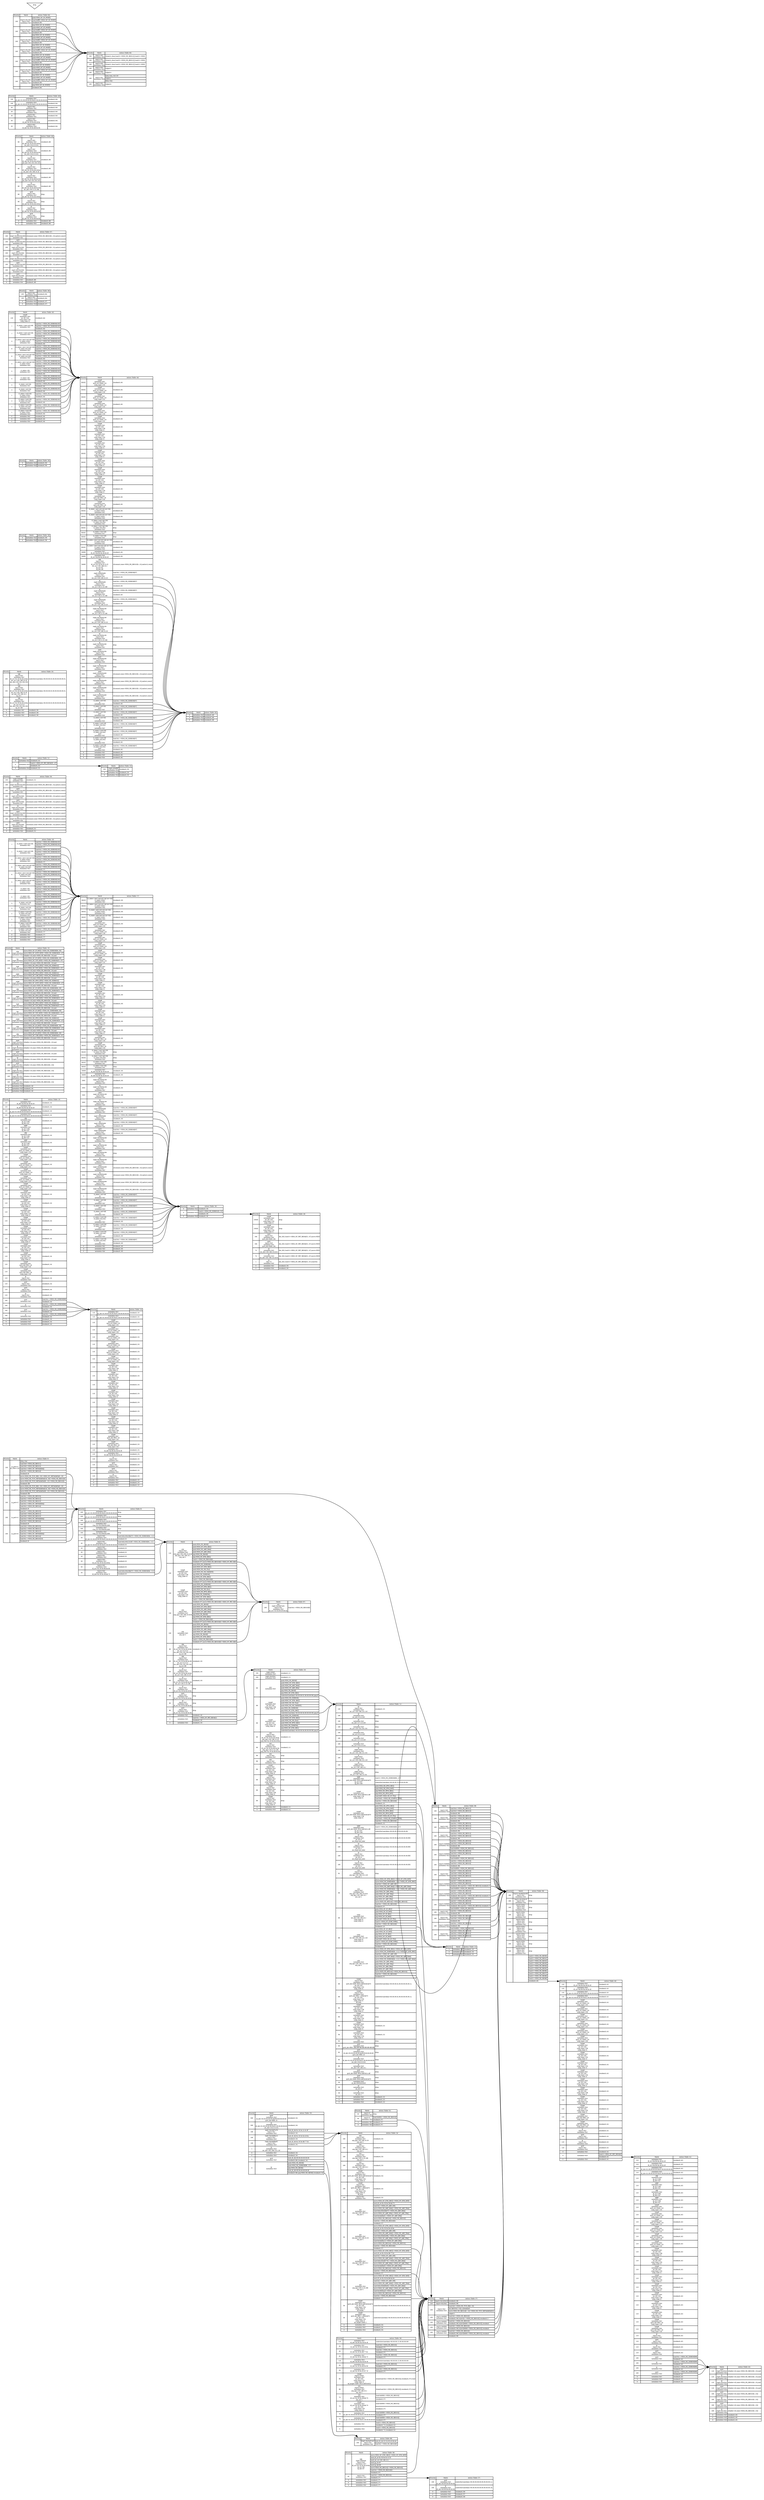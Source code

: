 digraph {
    concentrate=True;
    rankdir=LR;
    node [shape="none" fontsize="6"]
    edge [fontname="Helvetica,Arial,sans-serif"]
    graph [
        rankdir = "LR"
    ];
    "table0" [
    label=<
      <TABLE BORDER="0" CELLBORDER="1" CELLSPACING="0" CELLPADDING="1">
      <TR>
        <TD PORT="input">Priority</TD>
        <TD>Match</TD>
        <TD ALIGN="center">Action (Table 0)</TD>
      </TR>
      <TR>
        <TD rowspan="6">150</TD>
        <TD rowspan="6">in_port=5<BR/>dl_vlan=119</TD>
        <TD ALIGN="left">strip_vlan</TD>
      </TR>
      <TR>
        <TD ALIGN="left">load:0x8-&gt;NXM_NX_REG11[]</TD>
      </TR>
      <TR>
        <TD ALIGN="left">load:0x6-&gt;NXM_NX_REG12[]</TD>
      </TR>
      <TR>
        <TD ALIGN="left">load:0x4-&gt;OXM_OF_METADATA[]</TD>
      </TR>
      <TR>
        <TD ALIGN="left">load:0x1-&gt;NXM_NX_REG14[]</TD>
      </TR>
      <TR>
        <TD ALIGN="left" PORT="o0_1">resubmit(,8)</TD>
      </TR>
      <TR>
        <TD rowspan="4">100</TD>
        <TD rowspan="4">in_port=1</TD>
        <TD ALIGN="left">move:NXM_NX_TUN_ID[0..23]-&gt;OXM_OF_METADATA[0..23]</TD>
      </TR>
      <TR>
        <TD ALIGN="left">move:NXM_NX_TUN_METADATA0[16..30]-&gt;NXM_NX_REG14[0.</TD>
      </TR>
      <TR>
        <TD ALIGN="left">move:NXM_NX_TUN_METADATA0[0..15]-&gt;NXM_NX_REG15[0..</TD>
      </TR>
      <TR>
        <TD ALIGN="left" PORT="o1_1">resubmit(,38)</TD>
      </TR>
      <TR>
        <TD rowspan="4">100</TD>
        <TD rowspan="4">in_port=2</TD>
        <TD ALIGN="left">move:NXM_NX_TUN_ID[0..23]-&gt;OXM_OF_METADATA[0..23]</TD>
      </TR>
      <TR>
        <TD ALIGN="left">move:NXM_NX_TUN_METADATA0[16..30]-&gt;NXM_NX_REG14[0.</TD>
      </TR>
      <TR>
        <TD ALIGN="left">move:NXM_NX_TUN_METADATA0[0..15]-&gt;NXM_NX_REG15[0..</TD>
      </TR>
      <TR>
        <TD ALIGN="left" PORT="o2_1">resubmit(,38)</TD>
      </TR>
      <TR>
        <TD rowspan="6">100</TD>
        <TD rowspan="6">in_port=3</TD>
        <TD ALIGN="left">load:0x1-&gt;NXM_NX_REG13[]</TD>
      </TR>
      <TR>
        <TD ALIGN="left">load:0x2-&gt;NXM_NX_REG11[]</TD>
      </TR>
      <TR>
        <TD ALIGN="left">load:0x5-&gt;NXM_NX_REG12[]</TD>
      </TR>
      <TR>
        <TD ALIGN="left">load:0x2-&gt;OXM_OF_METADATA[]</TD>
      </TR>
      <TR>
        <TD ALIGN="left">load:0x3-&gt;NXM_NX_REG14[]</TD>
      </TR>
      <TR>
        <TD ALIGN="left" PORT="o3_1">resubmit(,8)</TD>
      </TR>
      <TR>
        <TD rowspan="6">100</TD>
        <TD rowspan="6">in_port=4</TD>
        <TD ALIGN="left">load:0x7-&gt;NXM_NX_REG13[]</TD>
      </TR>
      <TR>
        <TD ALIGN="left">load:0x8-&gt;NXM_NX_REG11[]</TD>
      </TR>
      <TR>
        <TD ALIGN="left">load:0x6-&gt;NXM_NX_REG12[]</TD>
      </TR>
      <TR>
        <TD ALIGN="left">load:0x4-&gt;OXM_OF_METADATA[]</TD>
      </TR>
      <TR>
        <TD ALIGN="left">load:0x3-&gt;NXM_NX_REG14[]</TD>
      </TR>
      <TR>
        <TD ALIGN="left" PORT="o4_1">resubmit(,8)</TD>
      </TR>
      <TR>
        <TD rowspan="7">100</TD>
        <TD rowspan="7">in_port=6</TD>
        <TD ALIGN="left">load:0x9-&gt;NXM_NX_REG13[]</TD>
      </TR>
      <TR>
        <TD ALIGN="left">load:0x2-&gt;NXM_NX_REG11[]</TD>
      </TR>
      <TR>
        <TD ALIGN="left">load:0x5-&gt;NXM_NX_REG12[]</TD>
      </TR>
      <TR>
        <TD ALIGN="left">load:0x2-&gt;OXM_OF_METADATA[]</TD>
      </TR>
      <TR>
        <TD ALIGN="left">load:0x1-&gt;NXM_NX_REG14[]</TD>
      </TR>
      <TR>
        <TD ALIGN="left">load:0x1-&gt;NXM_NX_REG10[10]</TD>
      </TR>
      <TR>
        <TD ALIGN="left" PORT="o5_1">resubmit(,8)</TD>
      </TR>
      </TABLE>
      >
    ];
    "table8" [
    label=<
      <TABLE BORDER="0" CELLBORDER="1" CELLSPACING="0" CELLPADDING="1">
      <TR>
        <TD PORT="input">Priority</TD>
        <TD>Match</TD>
        <TD ALIGN="center">Action (Table 8)</TD>
      </TR>
      <TR>
        <TD rowspan="1">100</TD>
        <TD rowspan="1">metadata=0x2<BR/>dl_src=01:00:00:00:00:00/01:00:00:00:00:00</TD>
        <TD ALIGN="left">drop</TD>
      </TR>
      <TR>
        <TD rowspan="1">100</TD>
        <TD rowspan="1">metadata=0x3<BR/>dl_src=01:00:00:00:00:00/01:00:00:00:00:00</TD>
        <TD ALIGN="left">drop</TD>
      </TR>
      <TR>
        <TD rowspan="1">100</TD>
        <TD rowspan="1">metadata=0x4<BR/>dl_src=01:00:00:00:00:00/01:00:00:00:00:00</TD>
        <TD ALIGN="left">drop</TD>
      </TR>
      <TR>
        <TD rowspan="1">100</TD>
        <TD rowspan="1">metadata=0x2<BR/>vlan_tci=0x1000/0x1000</TD>
        <TD ALIGN="left">drop</TD>
      </TR>
      <TR>
        <TD rowspan="1">100</TD>
        <TD rowspan="1">metadata=0x3<BR/>vlan_tci=0x1000/0x1000</TD>
        <TD ALIGN="left">drop</TD>
      </TR>
      <TR>
        <TD rowspan="1">100</TD>
        <TD rowspan="1">metadata=0x4<BR/>vlan_tci=0x1000/0x1000</TD>
        <TD ALIGN="left">drop</TD>
      </TR>
      <TR>
        <TD rowspan="2">50</TD>
        <TD rowspan="2">reg14=0x3<BR/>metadata=0x3<BR/>dl_dst=01:00:00:00:00:00/01:00:00:00:00:00</TD>
        <TD ALIGN="left">load:0xfa163e3dbd73-&gt;NXM_NX_XXREG0[64..111]</TD>
      </TR>
      <TR>
        <TD ALIGN="left" PORT="o6_1">resubmit(,9)</TD>
      </TR>
      <TR>
        <TD rowspan="2">50</TD>
        <TD rowspan="2">reg14=0x1<BR/>metadata=0x3<BR/>dl_dst=01:00:00:00:00:00/01:00:00:00:00:00</TD>
        <TD ALIGN="left">load:0xfa163e2c0c8f-&gt;NXM_NX_XXREG0[64..111]</TD>
      </TR>
      <TR>
        <TD ALIGN="left" PORT="o7_1">resubmit(,9)</TD>
      </TR>
      <TR>
        <TD rowspan="1">50</TD>
        <TD rowspan="1">reg14=0x2<BR/>metadata=0x2</TD>
        <TD ALIGN="left">resubmit(,9)</TD>
      </TR>
      <TR>
        <TD rowspan="1">50</TD>
        <TD rowspan="1">reg14=0x1<BR/>metadata=0x4</TD>
        <TD ALIGN="left">resubmit(,9)</TD>
      </TR>
      <TR>
        <TD rowspan="1">50</TD>
        <TD rowspan="1">reg14=0x1<BR/>metadata=0x2</TD>
        <TD ALIGN="left">resubmit(,9)</TD>
      </TR>
      <TR>
        <TD rowspan="1">50</TD>
        <TD rowspan="1">reg14=0x3<BR/>metadata=0x2<BR/>dl_src=fa:16:3e:b4:c9:6a</TD>
        <TD ALIGN="left">resubmit(,9)</TD>
      </TR>
      <TR>
        <TD rowspan="1">50</TD>
        <TD rowspan="1">reg14=0x3<BR/>metadata=0x4<BR/>dl_src=fa:16:3e:b8:0e:64</TD>
        <TD ALIGN="left">resubmit(,9)</TD>
      </TR>
      <TR>
        <TD rowspan="2">50</TD>
        <TD rowspan="2">reg14=0x3<BR/>metadata=0x3<BR/>dl_dst=fa:16:3e:3d:bd:73</TD>
        <TD ALIGN="left">load:0xfa163e3dbd73-&gt;NXM_NX_XXREG0[64..111]</TD>
      </TR>
      <TR>
        <TD ALIGN="left" PORT="o13_1">resubmit(,9)</TD>
      </TR>
      </TABLE>
      >
    ];
    "table9" [
    label=<
      <TABLE BORDER="0" CELLBORDER="1" CELLSPACING="0" CELLPADDING="1">
      <TR>
        <TD PORT="input">Priority</TD>
        <TD>Match</TD>
        <TD ALIGN="center">Action (Table 9)</TD>
      </TR>
      <TR>
        <TD rowspan="8">110</TD>
        <TD rowspan="8">arp<BR/>reg14=0x3<BR/>metadata=0x3<BR/>arp_spa=192.168.10.0/24<BR/>arp_tpa=192.168.10.1<BR/>arp_op=1</TD>
        <TD ALIGN="left">push:NXM_NX_REG0[]</TD>
      </TR>
      <TR>
        <TD ALIGN="left">push:NXM_OF_ETH_SRC[]</TD>
      </TR>
      <TR>
        <TD ALIGN="left">push:NXM_NX_ARP_SHA[]</TD>
      </TR>
      <TR>
        <TD ALIGN="left">push:NXM_OF_ARP_SPA[]</TD>
      </TR>
      <TR>
        <TD ALIGN="left">pop:NXM_NX_REG0[]</TD>
      </TR>
      <TR>
        <TD ALIGN="left">pop:NXM_OF_ETH_SRC[]</TD>
      </TR>
      <TR>
        <TD ALIGN="left">load:0-&gt;NXM_NX_REG10[6]</TD>
      </TR>
      <TR>
        <TD ALIGN="left" PORT="o0_1">resubmit(,67),move:NXM_NX_REG10[6]-&gt;OXM_OF_PKT_REG</TD>
      </TR>
      <TR>
        <TD rowspan="8">100</TD>
        <TD rowspan="8">icmp6<BR/>metadata=0x3<BR/>nw_ttl=255<BR/>icmp_type=136<BR/>icmp_code=0</TD>
        <TD ALIGN="left">push:NXM_NX_XXREG0[]</TD>
      </TR>
      <TR>
        <TD ALIGN="left">push:NXM_OF_ETH_SRC[]</TD>
      </TR>
      <TR>
        <TD ALIGN="left">push:NXM_NX_ND_TLL[]</TD>
      </TR>
      <TR>
        <TD ALIGN="left">push:NXM_NX_ND_TARGET[]</TD>
      </TR>
      <TR>
        <TD ALIGN="left">pop:NXM_NX_XXREG0[]</TD>
      </TR>
      <TR>
        <TD ALIGN="left">pop:NXM_OF_ETH_SRC[]</TD>
      </TR>
      <TR>
        <TD ALIGN="left">load:0-&gt;NXM_NX_REG10[6]</TD>
      </TR>
      <TR>
        <TD ALIGN="left" PORT="o1_1">resubmit(,67),move:NXM_NX_REG10[6]-&gt;OXM_OF_PKT_REG</TD>
      </TR>
      <TR>
        <TD rowspan="8">100</TD>
        <TD rowspan="8">icmp6<BR/>metadata=0x3<BR/>nw_ttl=255<BR/>icmp_type=135<BR/>icmp_code=0</TD>
        <TD ALIGN="left">push:NXM_NX_XXREG0[]</TD>
      </TR>
      <TR>
        <TD ALIGN="left">push:NXM_OF_ETH_SRC[]</TD>
      </TR>
      <TR>
        <TD ALIGN="left">push:NXM_NX_ND_SLL[]</TD>
      </TR>
      <TR>
        <TD ALIGN="left">push:NXM_NX_IPV6_SRC[]</TD>
      </TR>
      <TR>
        <TD ALIGN="left">pop:NXM_NX_XXREG0[]</TD>
      </TR>
      <TR>
        <TD ALIGN="left">pop:NXM_OF_ETH_SRC[]</TD>
      </TR>
      <TR>
        <TD ALIGN="left">load:0-&gt;NXM_NX_REG10[6]</TD>
      </TR>
      <TR>
        <TD ALIGN="left" PORT="o2_1">resubmit(,67),move:NXM_NX_REG10[6]-&gt;OXM_OF_PKT_REG</TD>
      </TR>
      <TR>
        <TD rowspan="8">100</TD>
        <TD rowspan="8">arp<BR/>reg14=0x3<BR/>metadata=0x3<BR/>arp_spa=192.168.10.0/24<BR/>arp_op=1</TD>
        <TD ALIGN="left">push:NXM_NX_REG0[]</TD>
      </TR>
      <TR>
        <TD ALIGN="left">push:NXM_OF_ETH_SRC[]</TD>
      </TR>
      <TR>
        <TD ALIGN="left">push:NXM_NX_ARP_SHA[]</TD>
      </TR>
      <TR>
        <TD ALIGN="left">push:NXM_OF_ARP_SPA[]</TD>
      </TR>
      <TR>
        <TD ALIGN="left">pop:NXM_NX_REG0[]</TD>
      </TR>
      <TR>
        <TD ALIGN="left">pop:NXM_OF_ETH_SRC[]</TD>
      </TR>
      <TR>
        <TD ALIGN="left">load:0-&gt;NXM_NX_REG10[6]</TD>
      </TR>
      <TR>
        <TD ALIGN="left" PORT="o3_1">resubmit(,67),move:NXM_NX_REG10[6]-&gt;OXM_OF_PKT_REG</TD>
      </TR>
      <TR>
        <TD rowspan="8">100</TD>
        <TD rowspan="8">arp<BR/>metadata=0x3<BR/>arp_op=2</TD>
        <TD ALIGN="left">push:NXM_NX_REG0[]</TD>
      </TR>
      <TR>
        <TD ALIGN="left">push:NXM_OF_ETH_SRC[]</TD>
      </TR>
      <TR>
        <TD ALIGN="left">push:NXM_NX_ARP_SHA[]</TD>
      </TR>
      <TR>
        <TD ALIGN="left">push:NXM_OF_ARP_SPA[]</TD>
      </TR>
      <TR>
        <TD ALIGN="left">pop:NXM_NX_REG0[]</TD>
      </TR>
      <TR>
        <TD ALIGN="left">pop:NXM_OF_ETH_SRC[]</TD>
      </TR>
      <TR>
        <TD ALIGN="left">load:0-&gt;NXM_NX_REG10[6]</TD>
      </TR>
      <TR>
        <TD ALIGN="left" PORT="o4_1">resubmit(,67),move:NXM_NX_REG10[6]-&gt;OXM_OF_PKT_REG</TD>
      </TR>
      <TR>
        <TD rowspan="1">90</TD>
        <TD rowspan="1">udp<BR/>reg14=0x3<BR/>metadata=0x2<BR/>dl_src=fa:16:3e:b4:c9:6a<BR/>nw_src=0.0.0.0<BR/>nw_dst=255.255.255.255<BR/>tp_src=68<BR/></TD>
        <TD ALIGN="left">resubmit(,10)</TD>
      </TR>
      <TR>
        <TD rowspan="1">90</TD>
        <TD rowspan="1">udp<BR/>reg14=0x3<BR/>metadata=0x4<BR/>dl_src=fa:16:3e:b8:0e:64<BR/>nw_src=0.0.0.0<BR/>nw_dst=255.255.255.255<BR/>tp_src=68<BR/></TD>
        <TD ALIGN="left">resubmit(,10)</TD>
      </TR>
      <TR>
        <TD rowspan="1">90</TD>
        <TD rowspan="1">ip<BR/>reg14=0x3<BR/>metadata=0x2<BR/>dl_src=fa:16:3e:b4:c9:6a<BR/>nw_src=192.168.10.20</TD>
        <TD ALIGN="left">resubmit(,10)</TD>
      </TR>
      <TR>
        <TD rowspan="1">90</TD>
        <TD rowspan="1">ip<BR/>reg14=0x3<BR/>metadata=0x4<BR/>dl_src=fa:16:3e:b8:0e:64<BR/>nw_src=192.0.10.169</TD>
        <TD ALIGN="left">resubmit(,10)</TD>
      </TR>
      <TR>
        <TD rowspan="1">80</TD>
        <TD rowspan="1">ip<BR/>reg14=0x3<BR/>metadata=0x2<BR/>dl_src=fa:16:3e:b4:c9:6a</TD>
        <TD ALIGN="left">drop</TD>
      </TR>
      <TR>
        <TD rowspan="1">80</TD>
        <TD rowspan="1">ipv6<BR/>reg14=0x3<BR/>metadata=0x2<BR/>dl_src=fa:16:3e:b4:c9:6a</TD>
        <TD ALIGN="left">drop</TD>
      </TR>
      <TR>
        <TD rowspan="1">80</TD>
        <TD rowspan="1">ip<BR/>reg14=0x3<BR/>metadata=0x4<BR/>dl_src=fa:16:3e:b8:0e:64</TD>
        <TD ALIGN="left">drop</TD>
      </TR>
      <TR>
        <TD rowspan="1">80</TD>
        <TD rowspan="1">ipv6<BR/>reg14=0x3<BR/>metadata=0x4<BR/>dl_src=fa:16:3e:b8:0e:64</TD>
        <TD ALIGN="left">drop</TD>
      </TR>
      <TR>
        <TD rowspan="1">0</TD>
        <TD rowspan="1">metadata=0x2</TD>
        <TD ALIGN="left">resubmit(,10)</TD>
      </TR>
      <TR>
        <TD rowspan="2">0</TD>
        <TD rowspan="2">metadata=0x3</TD>
        <TD ALIGN="left">load:0x1-&gt;OXM_OF_PKT_REG4[2]</TD>
      </TR>
      <TR>
        <TD ALIGN="left" PORT="o14_1">resubmit(,10)</TD>
      </TR>
      <TR>
        <TD rowspan="1">0</TD>
        <TD rowspan="1">metadata=0x4</TD>
        <TD ALIGN="left">resubmit(,10)</TD>
      </TR>
      </TABLE>
      >
    ];
    "table10" [
    label=<
      <TABLE BORDER="0" CELLBORDER="1" CELLSPACING="0" CELLPADDING="1">
      <TR>
        <TD PORT="input">Priority</TD>
        <TD>Match</TD>
        <TD ALIGN="center">Action (Table 10)</TD>
      </TR>
      <TR>
        <TD rowspan="1">100</TD>
        <TD rowspan="1">reg9=0/0x8<BR/>metadata=0x3</TD>
        <TD ALIGN="left">resubmit(,11)</TD>
      </TR>
      <TR>
        <TD rowspan="1">100</TD>
        <TD rowspan="1">reg9=0x4/0x4<BR/>metadata=0x3</TD>
        <TD ALIGN="left">resubmit(,11)</TD>
      </TR>
      <TR>
        <TD rowspan="7">90</TD>
        <TD rowspan="7">arp<BR/>metadata=0x3</TD>
        <TD ALIGN="left">push:NXM_NX_REG0[]</TD>
      </TR>
      <TR>
        <TD ALIGN="left">push:NXM_OF_ETH_SRC[]</TD>
      </TR>
      <TR>
        <TD ALIGN="left">push:NXM_NX_ARP_SHA[]</TD>
      </TR>
      <TR>
        <TD ALIGN="left">push:NXM_OF_ARP_SPA[]</TD>
      </TR>
      <TR>
        <TD ALIGN="left">pop:NXM_NX_REG0[]</TD>
      </TR>
      <TR>
        <TD ALIGN="left">pop:NXM_OF_ETH_SRC[]</TD>
      </TR>
      <TR>
        <TD ALIGN="left" PORT="o2_1">controller(userdata=00.00.00.01.00.00.00.00),pop:N</TD>
      </TR>
      <TR>
        <TD rowspan="7">90</TD>
        <TD rowspan="7">icmp6<BR/>metadata=0x3<BR/>nw_ttl=255<BR/>icmp_type=136<BR/>icmp_code=0</TD>
        <TD ALIGN="left">push:NXM_NX_XXREG0[]</TD>
      </TR>
      <TR>
        <TD ALIGN="left">push:NXM_OF_ETH_SRC[]</TD>
      </TR>
      <TR>
        <TD ALIGN="left">push:NXM_NX_ND_TLL[]</TD>
      </TR>
      <TR>
        <TD ALIGN="left">push:NXM_NX_ND_TARGET[]</TD>
      </TR>
      <TR>
        <TD ALIGN="left">pop:NXM_NX_XXREG0[]</TD>
      </TR>
      <TR>
        <TD ALIGN="left">pop:NXM_OF_ETH_SRC[]</TD>
      </TR>
      <TR>
        <TD ALIGN="left" PORT="o3_1">controller(userdata=00.00.00.04.00.00.00.00),pop:N</TD>
      </TR>
      <TR>
        <TD rowspan="7">90</TD>
        <TD rowspan="7">icmp6<BR/>metadata=0x3<BR/>nw_ttl=255<BR/>icmp_type=135<BR/>icmp_code=0</TD>
        <TD ALIGN="left">push:NXM_NX_XXREG0[]</TD>
      </TR>
      <TR>
        <TD ALIGN="left">push:NXM_OF_ETH_SRC[]</TD>
      </TR>
      <TR>
        <TD ALIGN="left">push:NXM_NX_ND_SLL[]</TD>
      </TR>
      <TR>
        <TD ALIGN="left">push:NXM_NX_IPV6_SRC[]</TD>
      </TR>
      <TR>
        <TD ALIGN="left">pop:NXM_NX_XXREG0[]</TD>
      </TR>
      <TR>
        <TD ALIGN="left">pop:NXM_OF_ETH_SRC[]</TD>
      </TR>
      <TR>
        <TD ALIGN="left" PORT="o4_1">controller(userdata=00.00.00.04.00.00.00.00),pop:N</TD>
      </TR>
      <TR>
        <TD rowspan="1">90</TD>
        <TD rowspan="1">arp<BR/>reg14=0x3<BR/>metadata=0x2<BR/>dl_src=fa:16:3e:b4:c9:6a<BR/>arp_spa=192.168.10.20<BR/>arp_sha=fa:16:3e:b4:c9:6a</TD>
        <TD ALIGN="left">resubmit(,11)</TD>
      </TR>
      <TR>
        <TD rowspan="1">90</TD>
        <TD rowspan="1">arp<BR/>reg14=0x3<BR/>metadata=0x4<BR/>dl_src=fa:16:3e:b8:0e:64<BR/>arp_spa=192.0.10.169<BR/>arp_sha=fa:16:3e:b8:0e:64</TD>
        <TD ALIGN="left">resubmit(,11)</TD>
      </TR>
      <TR>
        <TD rowspan="1">80</TD>
        <TD rowspan="1">arp<BR/>reg14=0x3<BR/>metadata=0x2</TD>
        <TD ALIGN="left">drop</TD>
      </TR>
      <TR>
        <TD rowspan="1">80</TD>
        <TD rowspan="1">arp<BR/>reg14=0x3<BR/>metadata=0x4</TD>
        <TD ALIGN="left">drop</TD>
      </TR>
      <TR>
        <TD rowspan="1">80</TD>
        <TD rowspan="1">icmp6<BR/>reg14=0x3<BR/>metadata=0x2<BR/>nw_ttl=255<BR/>icmp_type=136<BR/>icmp_code=0</TD>
        <TD ALIGN="left">drop</TD>
      </TR>
      <TR>
        <TD rowspan="1">80</TD>
        <TD rowspan="1">icmp6<BR/>reg14=0x3<BR/>metadata=0x2<BR/>nw_ttl=255<BR/>icmp_type=135<BR/>icmp_code=0</TD>
        <TD ALIGN="left">drop</TD>
      </TR>
      <TR>
        <TD rowspan="1">80</TD>
        <TD rowspan="1">icmp6<BR/>reg14=0x3<BR/>metadata=0x4<BR/>nw_ttl=255<BR/>icmp_type=136<BR/>icmp_code=0</TD>
        <TD ALIGN="left">drop</TD>
      </TR>
      <TR>
        <TD rowspan="1">80</TD>
        <TD rowspan="1">icmp6<BR/>reg14=0x3<BR/>metadata=0x4<BR/>nw_ttl=255<BR/>icmp_type=135<BR/>icmp_code=0</TD>
        <TD ALIGN="left">drop</TD>
      </TR>
      <TR>
        <TD rowspan="1">0</TD>
        <TD rowspan="1">metadata=0x2</TD>
        <TD ALIGN="left">resubmit(,11)</TD>
      </TR>
      <TR>
        <TD rowspan="1">0</TD>
        <TD rowspan="1">metadata=0x4</TD>
        <TD ALIGN="left">resubmit(,11)</TD>
      </TR>
      </TABLE>
      >
    ];
    "table11" [
    label=<
      <TABLE BORDER="0" CELLBORDER="1" CELLSPACING="0" CELLPADDING="1">
      <TR>
        <TD PORT="input">Priority</TD>
        <TD>Match</TD>
        <TD ALIGN="center">Action (Table 11)</TD>
      </TR>
      <TR>
        <TD rowspan="1">120</TD>
        <TD rowspan="1">ip<BR/>reg14=0x1<BR/>metadata=0x3<BR/>nw_src=192.168.122.118</TD>
        <TD ALIGN="left">resubmit(,12)</TD>
      </TR>
      <TR>
        <TD rowspan="1">100</TD>
        <TD rowspan="1">ip<BR/>metadata=0x3<BR/>nw_dst=0.0.0.0/8</TD>
        <TD ALIGN="left">drop</TD>
      </TR>
      <TR>
        <TD rowspan="1">100</TD>
        <TD rowspan="1">ip<BR/>metadata=0x3<BR/>nw_dst=127.0.0.0/8</TD>
        <TD ALIGN="left">drop</TD>
      </TR>
      <TR>
        <TD rowspan="1">100</TD>
        <TD rowspan="1">ip<BR/>metadata=0x3<BR/>nw_src=255.255.255.255</TD>
        <TD ALIGN="left">drop</TD>
      </TR>
      <TR>
        <TD rowspan="1">100</TD>
        <TD rowspan="1">ip<BR/>metadata=0x3<BR/>nw_src=0.0.0.0/8</TD>
        <TD ALIGN="left">drop</TD>
      </TR>
      <TR>
        <TD rowspan="1">100</TD>
        <TD rowspan="1">ip<BR/>metadata=0x3<BR/>nw_src=127.0.0.0/8</TD>
        <TD ALIGN="left">drop</TD>
      </TR>
      <TR>
        <TD rowspan="1">100</TD>
        <TD rowspan="1">ip<BR/>metadata=0x3<BR/>nw_src=224.0.0.0/4</TD>
        <TD ALIGN="left">drop</TD>
      </TR>
      <TR>
        <TD rowspan="1">100</TD>
        <TD rowspan="1">ip<BR/>reg9=0/0x1<BR/>metadata=0x3<BR/>nw_src=192.168.122.255</TD>
        <TD ALIGN="left">drop</TD>
      </TR>
      <TR>
        <TD rowspan="1">100</TD>
        <TD rowspan="1">ip<BR/>reg9=0/0x1<BR/>metadata=0x3<BR/>nw_src=192.168.122.118</TD>
        <TD ALIGN="left">drop</TD>
      </TR>
      <TR>
        <TD rowspan="1">100</TD>
        <TD rowspan="1">ip<BR/>reg9=0/0x1<BR/>metadata=0x3<BR/>nw_src=192.168.10.1</TD>
        <TD ALIGN="left">drop</TD>
      </TR>
      <TR>
        <TD rowspan="1">100</TD>
        <TD rowspan="1">ip<BR/>reg9=0/0x1<BR/>metadata=0x3<BR/>nw_src=192.168.10.255</TD>
        <TD ALIGN="left">drop</TD>
      </TR>
      <TR>
        <TD rowspan="2">100</TD>
        <TD rowspan="2">udp6<BR/>metadata=0x3<BR/>ipv6_dst=fe80::f816:3eff:fe3d:bd73<BR/>tp_src=547<BR/>tp_dst=546</TD>
        <TD ALIGN="left">load:0-&gt;NXM_NX_XXREG0[96..127]</TD>
      </TR>
      <TR>
        <TD ALIGN="left">controller(userdata=00.00.00.13.00.00.00.00)</TD>
      </TR>
      <TR>
        <TD rowspan="8">90</TD>
        <TD rowspan="8">icmp6<BR/>metadata=0x3<BR/>ipv6_dst=fe80::f816:3eff:fe2c:c8f<BR/>icmp_type=128<BR/>icmp_code=0</TD>
        <TD ALIGN="left">push:NXM_NX_IPV6_SRC[]</TD>
      </TR>
      <TR>
        <TD ALIGN="left">push:NXM_NX_IPV6_DST[]</TD>
      </TR>
      <TR>
        <TD ALIGN="left">pop:NXM_NX_IPV6_SRC[]</TD>
      </TR>
      <TR>
        <TD ALIGN="left">pop:NXM_NX_IPV6_DST[]</TD>
      </TR>
      <TR>
        <TD ALIGN="left">load:0xff-&gt;NXM_NX_IP_TTL[]</TD>
      </TR>
      <TR>
        <TD ALIGN="left">load:0x81-&gt;NXM_NX_ICMPV6_TYPE[]</TD>
      </TR>
      <TR>
        <TD ALIGN="left">load:0x1-&gt;NXM_NX_REG10[0]</TD>
      </TR>
      <TR>
        <TD ALIGN="left" PORT="o12_1">resubmit(,12)</TD>
      </TR>
      <TR>
        <TD rowspan="8">90</TD>
        <TD rowspan="8">icmp6<BR/>metadata=0x3<BR/>ipv6_dst=fe80::f816:3eff:fe3d:bd73<BR/>icmp_type=128<BR/>icmp_code=0</TD>
        <TD ALIGN="left">push:NXM_NX_IPV6_SRC[]</TD>
      </TR>
      <TR>
        <TD ALIGN="left">push:NXM_NX_IPV6_DST[]</TD>
      </TR>
      <TR>
        <TD ALIGN="left">pop:NXM_NX_IPV6_SRC[]</TD>
      </TR>
      <TR>
        <TD ALIGN="left">pop:NXM_NX_IPV6_DST[]</TD>
      </TR>
      <TR>
        <TD ALIGN="left">load:0xff-&gt;NXM_NX_IP_TTL[]</TD>
      </TR>
      <TR>
        <TD ALIGN="left">load:0x81-&gt;NXM_NX_ICMPV6_TYPE[]</TD>
      </TR>
      <TR>
        <TD ALIGN="left">load:0x1-&gt;NXM_NX_REG10[0]</TD>
      </TR>
      <TR>
        <TD ALIGN="left" PORT="o13_1">resubmit(,12)</TD>
      </TR>
      <TR>
        <TD rowspan="2">100</TD>
        <TD rowspan="2">udp6<BR/>metadata=0x3<BR/>ipv6_dst=fe80::f816:3eff:fe2c:c8f<BR/>tp_src=547<BR/>tp_dst=546</TD>
        <TD ALIGN="left">load:0-&gt;NXM_NX_XXREG0[96..127]</TD>
      </TR>
      <TR>
        <TD ALIGN="left">controller(userdata=00.00.00.13.00.00.00.00)</TD>
      </TR>
      <TR>
        <TD rowspan="1">100</TD>
        <TD rowspan="1">ip<BR/>reg14=0x3<BR/>metadata=0x3<BR/>nw_ttl=0<BR/>nw_frag=not_later</TD>
        <TD ALIGN="left">controller(userdata=00.00.00.0a.00.00.00.00.ff.ff.</TD>
      </TR>
      <TR>
        <TD rowspan="1">100</TD>
        <TD rowspan="1">ip<BR/>reg14=0x3<BR/>metadata=0x3<BR/>nw_ttl=1<BR/>nw_frag=not_later</TD>
        <TD ALIGN="left">controller(userdata=00.00.00.0a.00.00.00.00.ff.ff.</TD>
      </TR>
      <TR>
        <TD rowspan="1">100</TD>
        <TD rowspan="1">ip<BR/>reg14=0x1<BR/>metadata=0x3<BR/>nw_ttl=0<BR/>nw_frag=not_later</TD>
        <TD ALIGN="left">controller(userdata=00.00.00.0a.00.00.00.00.ff.ff.</TD>
      </TR>
      <TR>
        <TD rowspan="1">100</TD>
        <TD rowspan="1">ip<BR/>reg14=0x1<BR/>metadata=0x3<BR/>nw_ttl=1<BR/>nw_frag=not_later</TD>
        <TD ALIGN="left">controller(userdata=00.00.00.0a.00.00.00.00.ff.ff.</TD>
      </TR>
      <TR>
        <TD rowspan="1">91</TD>
        <TD rowspan="1">arp<BR/>reg14=0x1<BR/>metadata=0x3<BR/>arp_tpa=192.168.122.118<BR/>arp_op=1</TD>
        <TD ALIGN="left">drop</TD>
      </TR>
      <TR>
        <TD rowspan="12">90</TD>
        <TD rowspan="12">arp<BR/>reg14=0x3<BR/>metadata=0x3<BR/>arp_spa=192.168.10.0/24<BR/>arp_tpa=192.168.10.1<BR/>arp_op=1</TD>
        <TD ALIGN="left">move:NXM_OF_ETH_SRC[]-&gt;NXM_OF_ETH_DST[]</TD>
      </TR>
      <TR>
        <TD ALIGN="left">move:NXM_NX_XXREG0[64..111]-&gt;NXM_OF_ETH_SRC[]</TD>
      </TR>
      <TR>
        <TD ALIGN="left">load:0x2-&gt;NXM_OF_ARP_OP[]</TD>
      </TR>
      <TR>
        <TD ALIGN="left">move:NXM_NX_ARP_SHA[]-&gt;NXM_NX_ARP_THA[]</TD>
      </TR>
      <TR>
        <TD ALIGN="left">move:NXM_NX_XXREG0[64..111]-&gt;NXM_NX_ARP_SHA[]</TD>
      </TR>
      <TR>
        <TD ALIGN="left">push:NXM_OF_ARP_SPA[]</TD>
      </TR>
      <TR>
        <TD ALIGN="left">push:NXM_OF_ARP_TPA[]</TD>
      </TR>
      <TR>
        <TD ALIGN="left">pop:NXM_OF_ARP_SPA[]</TD>
      </TR>
      <TR>
        <TD ALIGN="left">pop:NXM_OF_ARP_TPA[]</TD>
      </TR>
      <TR>
        <TD ALIGN="left">move:NXM_NX_REG14[]-&gt;NXM_NX_REG15[]</TD>
      </TR>
      <TR>
        <TD ALIGN="left">load:0x1-&gt;NXM_NX_REG10[0]</TD>
      </TR>
      <TR>
        <TD ALIGN="left" PORT="o20_1">resubmit(,37)</TD>
      </TR>
      <TR>
        <TD rowspan="8">90</TD>
        <TD rowspan="8">icmp<BR/>metadata=0x3<BR/>nw_dst=192.168.10.1<BR/>icmp_type=8<BR/>icmp_code=0</TD>
        <TD ALIGN="left">push:NXM_OF_IP_SRC[]</TD>
      </TR>
      <TR>
        <TD ALIGN="left">push:NXM_OF_IP_DST[]</TD>
      </TR>
      <TR>
        <TD ALIGN="left">pop:NXM_OF_IP_SRC[]</TD>
      </TR>
      <TR>
        <TD ALIGN="left">pop:NXM_OF_IP_DST[]</TD>
      </TR>
      <TR>
        <TD ALIGN="left">load:0xff-&gt;NXM_NX_IP_TTL[]</TD>
      </TR>
      <TR>
        <TD ALIGN="left">load:0-&gt;NXM_OF_ICMP_TYPE[]</TD>
      </TR>
      <TR>
        <TD ALIGN="left">load:0x1-&gt;NXM_NX_REG10[0]</TD>
      </TR>
      <TR>
        <TD ALIGN="left" PORT="o21_1">resubmit(,12)</TD>
      </TR>
      <TR>
        <TD rowspan="8">90</TD>
        <TD rowspan="8">icmp<BR/>metadata=0x3<BR/>nw_dst=192.168.122.118<BR/>icmp_type=8<BR/>icmp_code=0</TD>
        <TD ALIGN="left">push:NXM_OF_IP_SRC[]</TD>
      </TR>
      <TR>
        <TD ALIGN="left">push:NXM_OF_IP_DST[]</TD>
      </TR>
      <TR>
        <TD ALIGN="left">pop:NXM_OF_IP_SRC[]</TD>
      </TR>
      <TR>
        <TD ALIGN="left">pop:NXM_OF_IP_DST[]</TD>
      </TR>
      <TR>
        <TD ALIGN="left">load:0xff-&gt;NXM_NX_IP_TTL[]</TD>
      </TR>
      <TR>
        <TD ALIGN="left">load:0-&gt;NXM_OF_ICMP_TYPE[]</TD>
      </TR>
      <TR>
        <TD ALIGN="left">load:0x1-&gt;NXM_NX_REG10[0]</TD>
      </TR>
      <TR>
        <TD ALIGN="left" PORT="o22_1">resubmit(,12)</TD>
      </TR>
      <TR>
        <TD rowspan="12">90</TD>
        <TD rowspan="12">arp<BR/>metadata=0x3<BR/>arp_tpa=192.168.122.118<BR/>arp_op=1</TD>
        <TD ALIGN="left">move:NXM_OF_ETH_SRC[]-&gt;NXM_OF_ETH_DST[]</TD>
      </TR>
      <TR>
        <TD ALIGN="left">move:NXM_NX_XXREG0[64..111]-&gt;NXM_OF_ETH_SRC[]</TD>
      </TR>
      <TR>
        <TD ALIGN="left">load:0x2-&gt;NXM_OF_ARP_OP[]</TD>
      </TR>
      <TR>
        <TD ALIGN="left">move:NXM_NX_ARP_SHA[]-&gt;NXM_NX_ARP_THA[]</TD>
      </TR>
      <TR>
        <TD ALIGN="left">move:NXM_NX_XXREG0[64..111]-&gt;NXM_NX_ARP_SHA[]</TD>
      </TR>
      <TR>
        <TD ALIGN="left">push:NXM_OF_ARP_SPA[]</TD>
      </TR>
      <TR>
        <TD ALIGN="left">push:NXM_OF_ARP_TPA[]</TD>
      </TR>
      <TR>
        <TD ALIGN="left">pop:NXM_OF_ARP_SPA[]</TD>
      </TR>
      <TR>
        <TD ALIGN="left">pop:NXM_OF_ARP_TPA[]</TD>
      </TR>
      <TR>
        <TD ALIGN="left">move:NXM_NX_REG14[]-&gt;NXM_NX_REG15[]</TD>
      </TR>
      <TR>
        <TD ALIGN="left">load:0x1-&gt;NXM_NX_REG10[0]</TD>
      </TR>
      <TR>
        <TD ALIGN="left" PORT="o23_1">resubmit(,37)</TD>
      </TR>
      <TR>
        <TD rowspan="1">90</TD>
        <TD rowspan="1">icmp6<BR/>reg14=0x3<BR/>metadata=0x3<BR/>ipv6_dst=fe80::f816:3eff:fe3d:bd73<BR/>nw_ttl=255<BR/>icmp_type=135<BR/>icmp_code=0</TD>
        <TD ALIGN="left">controller(userdata=00.00.00.0c.00.00.00.00.00.1c.</TD>
      </TR>
      <TR>
        <TD rowspan="1">90</TD>
        <TD rowspan="1">icmp6<BR/>reg14=0x3<BR/>metadata=0x3<BR/>ipv6_dst=ff02::1:ff3d:bd73<BR/>nw_ttl=255<BR/>icmp_type=135<BR/>icmp_code=0<BR/>nd_targ</TD>
        <TD ALIGN="left">controller(userdata=00.00.00.0c.00.00.00.00.00.1c.</TD>
      </TR>
      <TR>
        <TD rowspan="1">85</TD>
        <TD rowspan="1">icmp6<BR/>metadata=0x3<BR/>nw_ttl=255<BR/>icmp_type=136<BR/>icmp_code=0</TD>
        <TD ALIGN="left">drop</TD>
      </TR>
      <TR>
        <TD rowspan="1">85</TD>
        <TD rowspan="1">icmp6<BR/>metadata=0x3<BR/>nw_ttl=255<BR/>icmp_type=135<BR/>icmp_code=0</TD>
        <TD ALIGN="left">drop</TD>
      </TR>
      <TR>
        <TD rowspan="1">84</TD>
        <TD rowspan="1">icmp6<BR/>metadata=0x3<BR/>nw_ttl=255<BR/>icmp_type=133<BR/>icmp_code=0</TD>
        <TD ALIGN="left">resubmit(,12)</TD>
      </TR>
      <TR>
        <TD rowspan="1">84</TD>
        <TD rowspan="1">icmp6<BR/>metadata=0x3<BR/>nw_ttl=255<BR/>icmp_type=134<BR/>icmp_code=0</TD>
        <TD ALIGN="left">resubmit(,12)</TD>
      </TR>
      <TR>
        <TD rowspan="1">85</TD>
        <TD rowspan="1">arp<BR/>metadata=0x3</TD>
        <TD ALIGN="left">drop</TD>
      </TR>
      <TR>
        <TD rowspan="1">83</TD>
        <TD rowspan="1">ipv6<BR/>metadata=0x3<BR/>ipv6_dst=ff00::/fff0:ffff:ffff:ffff:ffff:ffff:ffff:ffff</TD>
        <TD ALIGN="left">drop</TD>
      </TR>
      <TR>
        <TD rowspan="1">82</TD>
        <TD rowspan="1">ipv6<BR/>metadata=0x3<BR/>dl_dst=33:33:00:00:00:00/ff:ff:00:00:00:00<BR/>ipv6_dst=ff00::/8</TD>
        <TD ALIGN="left">drop</TD>
      </TR>
      <TR>
        <TD rowspan="1">82</TD>
        <TD rowspan="1">ip<BR/>metadata=0x3<BR/>dl_dst=01:00:00:00:00:00/01:00:00:00:00:00<BR/>nw_dst=224.0.0.0/4</TD>
        <TD ALIGN="left">drop</TD>
      </TR>
      <TR>
        <TD rowspan="1">60</TD>
        <TD rowspan="1">ip<BR/>metadata=0x3<BR/>nw_dst=192.168.10.1</TD>
        <TD ALIGN="left">drop</TD>
      </TR>
      <TR>
        <TD rowspan="1">60</TD>
        <TD rowspan="1">ipv6<BR/>metadata=0x3<BR/>ipv6_dst=fe80::f816:3eff:fe2c:c8f</TD>
        <TD ALIGN="left">drop</TD>
      </TR>
      <TR>
        <TD rowspan="1">60</TD>
        <TD rowspan="1">ipv6<BR/>metadata=0x3<BR/>ipv6_dst=fe80::f816:3eff:fe3d:bd73</TD>
        <TD ALIGN="left">drop</TD>
      </TR>
      <TR>
        <TD rowspan="1">50</TD>
        <TD rowspan="1">metadata=0x3<BR/>dl_dst=ff:ff:ff:ff:ff:ff</TD>
        <TD ALIGN="left">drop</TD>
      </TR>
      <TR>
        <TD rowspan="1">30</TD>
        <TD rowspan="1">ip<BR/>metadata=0x3<BR/>nw_ttl=0</TD>
        <TD ALIGN="left">drop</TD>
      </TR>
      <TR>
        <TD rowspan="1">30</TD>
        <TD rowspan="1">ip<BR/>metadata=0x3<BR/>nw_ttl=1</TD>
        <TD ALIGN="left">drop</TD>
      </TR>
      <TR>
        <TD rowspan="1">0</TD>
        <TD rowspan="1">metadata=0x2</TD>
        <TD ALIGN="left">resubmit(,12)</TD>
      </TR>
      <TR>
        <TD rowspan="1">0</TD>
        <TD rowspan="1">metadata=0x3</TD>
        <TD ALIGN="left">resubmit(,12)</TD>
      </TR>
      <TR>
        <TD rowspan="1">0</TD>
        <TD rowspan="1">metadata=0x4</TD>
        <TD ALIGN="left">resubmit(,12)</TD>
      </TR>
      </TABLE>
      >
    ];
    "table12" [
    label=<
      <TABLE BORDER="0" CELLBORDER="1" CELLSPACING="0" CELLPADDING="1">
      <TR>
        <TD PORT="input">Priority</TD>
        <TD>Match</TD>
        <TD ALIGN="center">Action (Table 12)</TD>
      </TR>
      <TR>
        <TD rowspan="1">0</TD>
        <TD rowspan="1">metadata=0x2</TD>
        <TD ALIGN="left">resubmit(,13)</TD>
      </TR>
      <TR>
        <TD rowspan="1">0</TD>
        <TD rowspan="1">metadata=0x3</TD>
        <TD ALIGN="left">resubmit(,13)</TD>
      </TR>
      <TR>
        <TD rowspan="1">0</TD>
        <TD rowspan="1">metadata=0x4</TD>
        <TD ALIGN="left">resubmit(,13)</TD>
      </TR>
      </TABLE>
      >
    ];
    "table13" [
    label=<
      <TABLE BORDER="0" CELLBORDER="1" CELLSPACING="0" CELLPADDING="1">
      <TR>
        <TD PORT="input">Priority</TD>
        <TD>Match</TD>
        <TD ALIGN="center">Action (Table 13)</TD>
      </TR>
      <TR>
        <TD rowspan="1">110</TD>
        <TD rowspan="1">metadata=0x2<BR/>dl_dst=ba:6e:da:4e:bc:c8</TD>
        <TD ALIGN="left">resubmit(,14)</TD>
      </TR>
      <TR>
        <TD rowspan="1">110</TD>
        <TD rowspan="1">metadata=0x4<BR/>dl_dst=ba:6e:da:4e:bc:c8</TD>
        <TD ALIGN="left">resubmit(,14)</TD>
      </TR>
      <TR>
        <TD rowspan="1">110</TD>
        <TD rowspan="1">metadata=0x2<BR/>dl_dst=01:00:00:00:00:00/01:00:00:00:00:00</TD>
        <TD ALIGN="left">resubmit(,14)</TD>
      </TR>
      <TR>
        <TD rowspan="1">110</TD>
        <TD rowspan="1">metadata=0x4<BR/>dl_dst=01:00:00:00:00:00/01:00:00:00:00:00</TD>
        <TD ALIGN="left">resubmit(,14)</TD>
      </TR>
      <TR>
        <TD rowspan="1">110</TD>
        <TD rowspan="1">udp<BR/>metadata=0x2<BR/>tp_src=546<BR/>tp_dst=547</TD>
        <TD ALIGN="left">resubmit(,14)</TD>
      </TR>
      <TR>
        <TD rowspan="1">110</TD>
        <TD rowspan="1">udp6<BR/>metadata=0x2<BR/>tp_src=546<BR/>tp_dst=547</TD>
        <TD ALIGN="left">resubmit(,14)</TD>
      </TR>
      <TR>
        <TD rowspan="1">110</TD>
        <TD rowspan="1">udp<BR/>metadata=0x4<BR/>tp_src=546<BR/>tp_dst=547</TD>
        <TD ALIGN="left">resubmit(,14)</TD>
      </TR>
      <TR>
        <TD rowspan="1">110</TD>
        <TD rowspan="1">udp6<BR/>metadata=0x4<BR/>tp_src=546<BR/>tp_dst=547</TD>
        <TD ALIGN="left">resubmit(,14)</TD>
      </TR>
      <TR>
        <TD rowspan="1">110</TD>
        <TD rowspan="1">icmp6<BR/>metadata=0x2<BR/>ipv6_src=fe80::/10<BR/>icmp_type=132</TD>
        <TD ALIGN="left">resubmit(,14)</TD>
      </TR>
      <TR>
        <TD rowspan="1">110</TD>
        <TD rowspan="1">icmp6<BR/>metadata=0x2<BR/>ipv6_src=fe80::/10<BR/>icmp_type=130</TD>
        <TD ALIGN="left">resubmit(,14)</TD>
      </TR>
      <TR>
        <TD rowspan="1">110</TD>
        <TD rowspan="1">icmp6<BR/>metadata=0x2<BR/>ipv6_src=fe80::/10<BR/>icmp_type=131</TD>
        <TD ALIGN="left">resubmit(,14)</TD>
      </TR>
      <TR>
        <TD rowspan="1">110</TD>
        <TD rowspan="1">icmp6<BR/>metadata=0x4<BR/>ipv6_src=fe80::/10<BR/>icmp_type=131</TD>
        <TD ALIGN="left">resubmit(,14)</TD>
      </TR>
      <TR>
        <TD rowspan="1">110</TD>
        <TD rowspan="1">icmp6<BR/>metadata=0x4<BR/>ipv6_src=fe80::/10<BR/>icmp_type=132</TD>
        <TD ALIGN="left">resubmit(,14)</TD>
      </TR>
      <TR>
        <TD rowspan="1">110</TD>
        <TD rowspan="1">icmp6<BR/>metadata=0x4<BR/>ipv6_src=fe80::/10<BR/>icmp_type=130</TD>
        <TD ALIGN="left">resubmit(,14)</TD>
      </TR>
      <TR>
        <TD rowspan="1">110</TD>
        <TD rowspan="1">icmp6<BR/>metadata=0x2<BR/>nw_ttl=255<BR/>icmp_type=136<BR/>icmp_code=0</TD>
        <TD ALIGN="left">resubmit(,14)</TD>
      </TR>
      <TR>
        <TD rowspan="1">110</TD>
        <TD rowspan="1">icmp6<BR/>metadata=0x2<BR/>nw_ttl=255<BR/>icmp_type=135<BR/>icmp_code=0</TD>
        <TD ALIGN="left">resubmit(,14)</TD>
      </TR>
      <TR>
        <TD rowspan="1">110</TD>
        <TD rowspan="1">icmp6<BR/>metadata=0x2<BR/>nw_ttl=255<BR/>icmp_type=133<BR/>icmp_code=0</TD>
        <TD ALIGN="left">resubmit(,14)</TD>
      </TR>
      <TR>
        <TD rowspan="1">110</TD>
        <TD rowspan="1">icmp6<BR/>metadata=0x2<BR/>nw_ttl=255<BR/>icmp_type=134<BR/>icmp_code=0</TD>
        <TD ALIGN="left">resubmit(,14)</TD>
      </TR>
      <TR>
        <TD rowspan="1">110</TD>
        <TD rowspan="1">icmp6<BR/>metadata=0x4<BR/>nw_ttl=255<BR/>icmp_type=136<BR/>icmp_code=0</TD>
        <TD ALIGN="left">resubmit(,14)</TD>
      </TR>
      <TR>
        <TD rowspan="1">110</TD>
        <TD rowspan="1">icmp6<BR/>metadata=0x4<BR/>nw_ttl=255<BR/>icmp_type=134<BR/>icmp_code=0</TD>
        <TD ALIGN="left">resubmit(,14)</TD>
      </TR>
      <TR>
        <TD rowspan="1">110</TD>
        <TD rowspan="1">icmp6<BR/>metadata=0x4<BR/>nw_ttl=255<BR/>icmp_type=133<BR/>icmp_code=0</TD>
        <TD ALIGN="left">resubmit(,14)</TD>
      </TR>
      <TR>
        <TD rowspan="1">110</TD>
        <TD rowspan="1">icmp6<BR/>metadata=0x4<BR/>nw_ttl=255<BR/>icmp_type=135<BR/>icmp_code=0</TD>
        <TD ALIGN="left">resubmit(,14)</TD>
      </TR>
      <TR>
        <TD rowspan="1">110</TD>
        <TD rowspan="1">icmp6<BR/>metadata=0x2<BR/>ipv6_dst=ff02::16<BR/>icmp_type=143</TD>
        <TD ALIGN="left">resubmit(,14)</TD>
      </TR>
      <TR>
        <TD rowspan="1">110</TD>
        <TD rowspan="1">icmp6<BR/>metadata=0x4<BR/>ipv6_dst=ff02::16<BR/>icmp_type=143</TD>
        <TD ALIGN="left">resubmit(,14)</TD>
      </TR>
      <TR>
        <TD rowspan="1">110</TD>
        <TD rowspan="1">ip<BR/>reg14=0x2<BR/>metadata=0x2</TD>
        <TD ALIGN="left">resubmit(,14)</TD>
      </TR>
      <TR>
        <TD rowspan="1">110</TD>
        <TD rowspan="1">ipv6<BR/>reg14=0x2<BR/>metadata=0x2</TD>
        <TD ALIGN="left">resubmit(,14)</TD>
      </TR>
      <TR>
        <TD rowspan="1">110</TD>
        <TD rowspan="1">ipv6<BR/>reg14=0x1<BR/>metadata=0x4</TD>
        <TD ALIGN="left">resubmit(,14)</TD>
      </TR>
      <TR>
        <TD rowspan="1">110</TD>
        <TD rowspan="1">ip<BR/>reg14=0x1<BR/>metadata=0x4</TD>
        <TD ALIGN="left">resubmit(,14)</TD>
      </TR>
      <TR>
        <TD rowspan="2">100</TD>
        <TD rowspan="2">ipv6<BR/>metadata=0x2</TD>
        <TD ALIGN="left">load:0x1-&gt;NXM_NX_XXREG0[96]</TD>
      </TR>
      <TR>
        <TD ALIGN="left" PORT="o28_1">resubmit(,14)</TD>
      </TR>
      <TR>
        <TD rowspan="2">100</TD>
        <TD rowspan="2">ip<BR/>metadata=0x2</TD>
        <TD ALIGN="left">load:0x1-&gt;NXM_NX_XXREG0[96]</TD>
      </TR>
      <TR>
        <TD ALIGN="left" PORT="o29_1">resubmit(,14)</TD>
      </TR>
      <TR>
        <TD rowspan="2">100</TD>
        <TD rowspan="2">ipv6<BR/>metadata=0x4</TD>
        <TD ALIGN="left">load:0x1-&gt;NXM_NX_XXREG0[96]</TD>
      </TR>
      <TR>
        <TD ALIGN="left" PORT="o30_1">resubmit(,14)</TD>
      </TR>
      <TR>
        <TD rowspan="2">100</TD>
        <TD rowspan="2">ip<BR/>metadata=0x4</TD>
        <TD ALIGN="left">load:0x1-&gt;NXM_NX_XXREG0[96]</TD>
      </TR>
      <TR>
        <TD ALIGN="left" PORT="o31_1">resubmit(,14)</TD>
      </TR>
      <TR>
        <TD rowspan="1">0</TD>
        <TD rowspan="1">metadata=0x2</TD>
        <TD ALIGN="left">resubmit(,14)</TD>
      </TR>
      <TR>
        <TD rowspan="1">0</TD>
        <TD rowspan="1">metadata=0x3</TD>
        <TD ALIGN="left">resubmit(,14)</TD>
      </TR>
      <TR>
        <TD rowspan="1">0</TD>
        <TD rowspan="1">metadata=0x4</TD>
        <TD ALIGN="left">resubmit(,14)</TD>
      </TR>
      </TABLE>
      >
    ];
    "table14" [
    label=<
      <TABLE BORDER="0" CELLBORDER="1" CELLSPACING="0" CELLPADDING="1">
      <TR>
        <TD PORT="input">Priority</TD>
        <TD>Match</TD>
        <TD ALIGN="center">Action (Table 14)</TD>
      </TR>
      <TR>
        <TD rowspan="1">110</TD>
        <TD rowspan="1">metadata=0x2<BR/>dl_dst=01:00:00:00:00:00/01:00:00:00:00:00</TD>
        <TD ALIGN="left">resubmit(,15)</TD>
      </TR>
      <TR>
        <TD rowspan="1">110</TD>
        <TD rowspan="1">metadata=0x4<BR/>dl_dst=01:00:00:00:00:00/01:00:00:00:00:00</TD>
        <TD ALIGN="left">resubmit(,15)</TD>
      </TR>
      <TR>
        <TD rowspan="1">110</TD>
        <TD rowspan="1">icmp6<BR/>metadata=0x2<BR/>ipv6_src=fe80::/10<BR/>icmp_type=132</TD>
        <TD ALIGN="left">resubmit(,15)</TD>
      </TR>
      <TR>
        <TD rowspan="1">110</TD>
        <TD rowspan="1">icmp6<BR/>metadata=0x2<BR/>ipv6_src=fe80::/10<BR/>icmp_type=130</TD>
        <TD ALIGN="left">resubmit(,15)</TD>
      </TR>
      <TR>
        <TD rowspan="1">110</TD>
        <TD rowspan="1">icmp6<BR/>metadata=0x2<BR/>ipv6_src=fe80::/10<BR/>icmp_type=131</TD>
        <TD ALIGN="left">resubmit(,15)</TD>
      </TR>
      <TR>
        <TD rowspan="1">110</TD>
        <TD rowspan="1">icmp6<BR/>metadata=0x4<BR/>ipv6_src=fe80::/10<BR/>icmp_type=131</TD>
        <TD ALIGN="left">resubmit(,15)</TD>
      </TR>
      <TR>
        <TD rowspan="1">110</TD>
        <TD rowspan="1">icmp6<BR/>metadata=0x4<BR/>ipv6_src=fe80::/10<BR/>icmp_type=132</TD>
        <TD ALIGN="left">resubmit(,15)</TD>
      </TR>
      <TR>
        <TD rowspan="1">110</TD>
        <TD rowspan="1">icmp6<BR/>metadata=0x4<BR/>ipv6_src=fe80::/10<BR/>icmp_type=130</TD>
        <TD ALIGN="left">resubmit(,15)</TD>
      </TR>
      <TR>
        <TD rowspan="1">110</TD>
        <TD rowspan="1">icmp6<BR/>metadata=0x2<BR/>nw_ttl=255<BR/>icmp_type=136<BR/>icmp_code=0</TD>
        <TD ALIGN="left">resubmit(,15)</TD>
      </TR>
      <TR>
        <TD rowspan="1">110</TD>
        <TD rowspan="1">icmp6<BR/>metadata=0x2<BR/>nw_ttl=255<BR/>icmp_type=135<BR/>icmp_code=0</TD>
        <TD ALIGN="left">resubmit(,15)</TD>
      </TR>
      <TR>
        <TD rowspan="1">110</TD>
        <TD rowspan="1">icmp6<BR/>metadata=0x2<BR/>nw_ttl=255<BR/>icmp_type=133<BR/>icmp_code=0</TD>
        <TD ALIGN="left">resubmit(,15)</TD>
      </TR>
      <TR>
        <TD rowspan="1">110</TD>
        <TD rowspan="1">icmp6<BR/>metadata=0x2<BR/>nw_ttl=255<BR/>icmp_type=134<BR/>icmp_code=0</TD>
        <TD ALIGN="left">resubmit(,15)</TD>
      </TR>
      <TR>
        <TD rowspan="1">110</TD>
        <TD rowspan="1">icmp6<BR/>metadata=0x4<BR/>nw_ttl=255<BR/>icmp_type=134<BR/>icmp_code=0</TD>
        <TD ALIGN="left">resubmit(,15)</TD>
      </TR>
      <TR>
        <TD rowspan="1">110</TD>
        <TD rowspan="1">icmp6<BR/>metadata=0x4<BR/>nw_ttl=255<BR/>icmp_type=133<BR/>icmp_code=0</TD>
        <TD ALIGN="left">resubmit(,15)</TD>
      </TR>
      <TR>
        <TD rowspan="1">110</TD>
        <TD rowspan="1">icmp6<BR/>metadata=0x4<BR/>nw_ttl=255<BR/>icmp_type=135<BR/>icmp_code=0</TD>
        <TD ALIGN="left">resubmit(,15)</TD>
      </TR>
      <TR>
        <TD rowspan="1">110</TD>
        <TD rowspan="1">icmp6<BR/>metadata=0x4<BR/>nw_ttl=255<BR/>icmp_type=136<BR/>icmp_code=0</TD>
        <TD ALIGN="left">resubmit(,15)</TD>
      </TR>
      <TR>
        <TD rowspan="1">110</TD>
        <TD rowspan="1">icmp6<BR/>metadata=0x2<BR/>ipv6_dst=ff02::16<BR/>icmp_type=143</TD>
        <TD ALIGN="left">resubmit(,15)</TD>
      </TR>
      <TR>
        <TD rowspan="1">110</TD>
        <TD rowspan="1">icmp6<BR/>metadata=0x4<BR/>ipv6_dst=ff02::16<BR/>icmp_type=143</TD>
        <TD ALIGN="left">resubmit(,15)</TD>
      </TR>
      <TR>
        <TD rowspan="1">110</TD>
        <TD rowspan="1">metadata=0x2<BR/>dl_dst=ba:6e:da:4e:bc:c8</TD>
        <TD ALIGN="left">resubmit(,15)</TD>
      </TR>
      <TR>
        <TD rowspan="1">110</TD>
        <TD rowspan="1">metadata=0x4<BR/>dl_dst=ba:6e:da:4e:bc:c8</TD>
        <TD ALIGN="left">resubmit(,15)</TD>
      </TR>
      <TR>
        <TD rowspan="1">110</TD>
        <TD rowspan="1">ip<BR/>reg14=0x2<BR/>metadata=0x2</TD>
        <TD ALIGN="left">resubmit(,15)</TD>
      </TR>
      <TR>
        <TD rowspan="1">110</TD>
        <TD rowspan="1">ipv6<BR/>reg14=0x2<BR/>metadata=0x2</TD>
        <TD ALIGN="left">resubmit(,15)</TD>
      </TR>
      <TR>
        <TD rowspan="1">110</TD>
        <TD rowspan="1">ipv6<BR/>reg14=0x1<BR/>metadata=0x4</TD>
        <TD ALIGN="left">resubmit(,15)</TD>
      </TR>
      <TR>
        <TD rowspan="1">110</TD>
        <TD rowspan="1">ip<BR/>reg14=0x1<BR/>metadata=0x4</TD>
        <TD ALIGN="left">resubmit(,15)</TD>
      </TR>
      <TR>
        <TD rowspan="1">0</TD>
        <TD rowspan="1">metadata=0x2</TD>
        <TD ALIGN="left">resubmit(,15)</TD>
      </TR>
      <TR>
        <TD rowspan="1">0</TD>
        <TD rowspan="1">metadata=0x3</TD>
        <TD ALIGN="left">resubmit(,15)</TD>
      </TR>
      <TR>
        <TD rowspan="1">0</TD>
        <TD rowspan="1">metadata=0x4</TD>
        <TD ALIGN="left">resubmit(,15)</TD>
      </TR>
      </TABLE>
      >
    ];
    "table15" [
    label=<
      <TABLE BORDER="0" CELLBORDER="1" CELLSPACING="0" CELLPADDING="1">
      <TR>
        <TD PORT="input">Priority</TD>
        <TD>Match</TD>
        <TD ALIGN="center">Action (Table 15)</TD>
      </TR>
      <TR>
        <TD rowspan="3">120</TD>
        <TD rowspan="3">sctp<BR/>reg0=0x4/0x4<BR/>metadata=0x2</TD>
        <TD ALIGN="left">move:NXM_OF_IP_DST[]-&gt;NXM_NX_XXREG0[64..95]</TD>
      </TR>
      <TR>
        <TD ALIGN="left">move:OXM_OF_SCTP_DST[]-&gt;NXM_NX_XXREG0[32..47]</TD>
      </TR>
      <TR>
        <TD ALIGN="left">ct(table=16,zone=NXM_NX_REG13[0..15],nat)</TD>
      </TR>
      <TR>
        <TD rowspan="3">120</TD>
        <TD rowspan="3">tcp<BR/>reg0=0x4/0x4<BR/>metadata=0x2</TD>
        <TD ALIGN="left">move:NXM_OF_IP_DST[]-&gt;NXM_NX_XXREG0[64..95]</TD>
      </TR>
      <TR>
        <TD ALIGN="left">move:NXM_OF_TCP_DST[]-&gt;NXM_NX_XXREG0[32..47]</TD>
      </TR>
      <TR>
        <TD ALIGN="left">ct(table=16,zone=NXM_NX_REG13[0..15],nat)</TD>
      </TR>
      <TR>
        <TD rowspan="3">120</TD>
        <TD rowspan="3">tcp6<BR/>reg0=0x4/0x4<BR/>metadata=0x2</TD>
        <TD ALIGN="left">move:NXM_NX_IPV6_DST[]-&gt;NXM_NX_XXREG1[]</TD>
      </TR>
      <TR>
        <TD ALIGN="left">move:NXM_OF_TCP_DST[]-&gt;NXM_NX_XXREG0[32..47]</TD>
      </TR>
      <TR>
        <TD ALIGN="left">ct(table=16,zone=NXM_NX_REG13[0..15],nat)</TD>
      </TR>
      <TR>
        <TD rowspan="3">120</TD>
        <TD rowspan="3">udp6<BR/>reg0=0x4/0x4<BR/>metadata=0x2</TD>
        <TD ALIGN="left">move:NXM_NX_IPV6_DST[]-&gt;NXM_NX_XXREG1[]</TD>
      </TR>
      <TR>
        <TD ALIGN="left">move:NXM_OF_UDP_DST[]-&gt;NXM_NX_XXREG0[32..47]</TD>
      </TR>
      <TR>
        <TD ALIGN="left">ct(table=16,zone=NXM_NX_REG13[0..15],nat)</TD>
      </TR>
      <TR>
        <TD rowspan="3">120</TD>
        <TD rowspan="3">sctp6<BR/>reg0=0x4/0x4<BR/>metadata=0x2</TD>
        <TD ALIGN="left">move:NXM_NX_IPV6_DST[]-&gt;NXM_NX_XXREG1[]</TD>
      </TR>
      <TR>
        <TD ALIGN="left">move:OXM_OF_SCTP_DST[]-&gt;NXM_NX_XXREG0[32..47]</TD>
      </TR>
      <TR>
        <TD ALIGN="left">ct(table=16,zone=NXM_NX_REG13[0..15],nat)</TD>
      </TR>
      <TR>
        <TD rowspan="3">120</TD>
        <TD rowspan="3">udp<BR/>reg0=0x4/0x4<BR/>metadata=0x2</TD>
        <TD ALIGN="left">move:NXM_OF_IP_DST[]-&gt;NXM_NX_XXREG0[64..95]</TD>
      </TR>
      <TR>
        <TD ALIGN="left">move:NXM_OF_UDP_DST[]-&gt;NXM_NX_XXREG0[32..47]</TD>
      </TR>
      <TR>
        <TD ALIGN="left">ct(table=16,zone=NXM_NX_REG13[0..15],nat)</TD>
      </TR>
      <TR>
        <TD rowspan="3">120</TD>
        <TD rowspan="3">udp6<BR/>reg0=0x4/0x4<BR/>metadata=0x4</TD>
        <TD ALIGN="left">move:NXM_NX_IPV6_DST[]-&gt;NXM_NX_XXREG1[]</TD>
      </TR>
      <TR>
        <TD ALIGN="left">move:NXM_OF_UDP_DST[]-&gt;NXM_NX_XXREG0[32..47]</TD>
      </TR>
      <TR>
        <TD ALIGN="left">ct(table=16,zone=NXM_NX_REG13[0..15],nat)</TD>
      </TR>
      <TR>
        <TD rowspan="3">120</TD>
        <TD rowspan="3">tcp6<BR/>reg0=0x4/0x4<BR/>metadata=0x4</TD>
        <TD ALIGN="left">move:NXM_NX_IPV6_DST[]-&gt;NXM_NX_XXREG1[]</TD>
      </TR>
      <TR>
        <TD ALIGN="left">move:NXM_OF_TCP_DST[]-&gt;NXM_NX_XXREG0[32..47]</TD>
      </TR>
      <TR>
        <TD ALIGN="left">ct(table=16,zone=NXM_NX_REG13[0..15],nat)</TD>
      </TR>
      <TR>
        <TD rowspan="3">120</TD>
        <TD rowspan="3">tcp<BR/>reg0=0x4/0x4<BR/>metadata=0x4</TD>
        <TD ALIGN="left">move:NXM_OF_IP_DST[]-&gt;NXM_NX_XXREG0[64..95]</TD>
      </TR>
      <TR>
        <TD ALIGN="left">move:NXM_OF_TCP_DST[]-&gt;NXM_NX_XXREG0[32..47]</TD>
      </TR>
      <TR>
        <TD ALIGN="left">ct(table=16,zone=NXM_NX_REG13[0..15],nat)</TD>
      </TR>
      <TR>
        <TD rowspan="3">120</TD>
        <TD rowspan="3">sctp6<BR/>reg0=0x4/0x4<BR/>metadata=0x4</TD>
        <TD ALIGN="left">move:NXM_NX_IPV6_DST[]-&gt;NXM_NX_XXREG1[]</TD>
      </TR>
      <TR>
        <TD ALIGN="left">move:OXM_OF_SCTP_DST[]-&gt;NXM_NX_XXREG0[32..47]</TD>
      </TR>
      <TR>
        <TD ALIGN="left">ct(table=16,zone=NXM_NX_REG13[0..15],nat)</TD>
      </TR>
      <TR>
        <TD rowspan="3">120</TD>
        <TD rowspan="3">sctp<BR/>reg0=0x4/0x4<BR/>metadata=0x4</TD>
        <TD ALIGN="left">move:NXM_OF_IP_DST[]-&gt;NXM_NX_XXREG0[64..95]</TD>
      </TR>
      <TR>
        <TD ALIGN="left">move:OXM_OF_SCTP_DST[]-&gt;NXM_NX_XXREG0[32..47]</TD>
      </TR>
      <TR>
        <TD ALIGN="left">ct(table=16,zone=NXM_NX_REG13[0..15],nat)</TD>
      </TR>
      <TR>
        <TD rowspan="3">120</TD>
        <TD rowspan="3">udp<BR/>reg0=0x4/0x4<BR/>metadata=0x4</TD>
        <TD ALIGN="left">move:NXM_OF_IP_DST[]-&gt;NXM_NX_XXREG0[64..95]</TD>
      </TR>
      <TR>
        <TD ALIGN="left">move:NXM_OF_UDP_DST[]-&gt;NXM_NX_XXREG0[32..47]</TD>
      </TR>
      <TR>
        <TD ALIGN="left">ct(table=16,zone=NXM_NX_REG13[0..15],nat)</TD>
      </TR>
      <TR>
        <TD rowspan="1">110</TD>
        <TD rowspan="1">ipv6<BR/>reg0=0x4/0x4<BR/>metadata=0x2</TD>
        <TD ALIGN="left">ct(table=16,zone=NXM_NX_REG13[0..15],nat)</TD>
      </TR>
      <TR>
        <TD rowspan="1">110</TD>
        <TD rowspan="1">ip<BR/>reg0=0x4/0x4<BR/>metadata=0x2</TD>
        <TD ALIGN="left">ct(table=16,zone=NXM_NX_REG13[0..15],nat)</TD>
      </TR>
      <TR>
        <TD rowspan="1">110</TD>
        <TD rowspan="1">ipv6<BR/>reg0=0x4/0x4<BR/>metadata=0x4</TD>
        <TD ALIGN="left">ct(table=16,zone=NXM_NX_REG13[0..15],nat)</TD>
      </TR>
      <TR>
        <TD rowspan="1">110</TD>
        <TD rowspan="1">ip<BR/>reg0=0x4/0x4<BR/>metadata=0x4</TD>
        <TD ALIGN="left">ct(table=16,zone=NXM_NX_REG13[0..15],nat)</TD>
      </TR>
      <TR>
        <TD rowspan="1">100</TD>
        <TD rowspan="1">ipv6<BR/>reg0=0x1/0x1<BR/>metadata=0x2</TD>
        <TD ALIGN="left">ct(table=16,zone=NXM_NX_REG13[0..15])</TD>
      </TR>
      <TR>
        <TD rowspan="1">100</TD>
        <TD rowspan="1">ip<BR/>reg0=0x1/0x1<BR/>metadata=0x2</TD>
        <TD ALIGN="left">ct(table=16,zone=NXM_NX_REG13[0..15])</TD>
      </TR>
      <TR>
        <TD rowspan="1">100</TD>
        <TD rowspan="1">ip<BR/>reg0=0x1/0x1<BR/>metadata=0x4</TD>
        <TD ALIGN="left">ct(table=16,zone=NXM_NX_REG13[0..15])</TD>
      </TR>
      <TR>
        <TD rowspan="1">100</TD>
        <TD rowspan="1">ipv6<BR/>reg0=0x1/0x1<BR/>metadata=0x4</TD>
        <TD ALIGN="left">ct(table=16,zone=NXM_NX_REG13[0..15])</TD>
      </TR>
      <TR>
        <TD rowspan="1">0</TD>
        <TD rowspan="1">metadata=0x2</TD>
        <TD ALIGN="left">resubmit(,16)</TD>
      </TR>
      <TR>
        <TD rowspan="1">0</TD>
        <TD rowspan="1">metadata=0x3</TD>
        <TD ALIGN="left">resubmit(,16)</TD>
      </TR>
      <TR>
        <TD rowspan="1">0</TD>
        <TD rowspan="1">metadata=0x4</TD>
        <TD ALIGN="left">resubmit(,16)</TD>
      </TR>
      </TABLE>
      >
    ];
    "table16" [
    label=<
      <TABLE BORDER="0" CELLBORDER="1" CELLSPACING="0" CELLPADDING="1">
      <TR>
        <TD PORT="input">Priority</TD>
        <TD>Match</TD>
        <TD ALIGN="center">Action (Table 16)</TD>
      </TR>
      <TR>
        <TD rowspan="3">7</TD>
        <TD rowspan="3">ct_state=+new-est+trk<BR/>metadata=0x2</TD>
        <TD ALIGN="left">load:0x1-&gt;NXM_NX_XXREG0[103]</TD>
      </TR>
      <TR>
        <TD ALIGN="left">load:0x1-&gt;NXM_NX_XXREG0[105]</TD>
      </TR>
      <TR>
        <TD ALIGN="left" PORT="o0_1">resubmit(,17)</TD>
      </TR>
      <TR>
        <TD rowspan="3">7</TD>
        <TD rowspan="3">ct_state=+new-est+trk<BR/>metadata=0x4</TD>
        <TD ALIGN="left">load:0x1-&gt;NXM_NX_XXREG0[103]</TD>
      </TR>
      <TR>
        <TD ALIGN="left">load:0x1-&gt;NXM_NX_XXREG0[105]</TD>
      </TR>
      <TR>
        <TD ALIGN="left" PORT="o1_1">resubmit(,17)</TD>
      </TR>
      <TR>
        <TD rowspan="3">4</TD>
        <TD rowspan="3">ct_state=-new+est-rpl+trk<BR/>ct_label=0/0x1<BR/>metadata=0x2</TD>
        <TD ALIGN="left">load:0x1-&gt;NXM_NX_XXREG0[104]</TD>
      </TR>
      <TR>
        <TD ALIGN="left">load:0x1-&gt;NXM_NX_XXREG0[106]</TD>
      </TR>
      <TR>
        <TD ALIGN="left" PORT="o2_1">resubmit(,17)</TD>
      </TR>
      <TR>
        <TD rowspan="3">6</TD>
        <TD rowspan="3">ct_state=-new+est-rpl+trk<BR/>ct_label=0x1/0x1<BR/>metadata=0x2</TD>
        <TD ALIGN="left">load:0x1-&gt;NXM_NX_XXREG0[103]</TD>
      </TR>
      <TR>
        <TD ALIGN="left">load:0x1-&gt;NXM_NX_XXREG0[105]</TD>
      </TR>
      <TR>
        <TD ALIGN="left" PORT="o3_1">resubmit(,17)</TD>
      </TR>
      <TR>
        <TD rowspan="3">6</TD>
        <TD rowspan="3">ct_state=-new+est-rpl+trk<BR/>ct_label=0x1/0x1<BR/>metadata=0x4</TD>
        <TD ALIGN="left">load:0x1-&gt;NXM_NX_XXREG0[103]</TD>
      </TR>
      <TR>
        <TD ALIGN="left">load:0x1-&gt;NXM_NX_XXREG0[105]</TD>
      </TR>
      <TR>
        <TD ALIGN="left" PORT="o4_1">resubmit(,17)</TD>
      </TR>
      <TR>
        <TD rowspan="3">4</TD>
        <TD rowspan="3">ct_state=-new+est-rpl+trk<BR/>ct_label=0/0x1<BR/>metadata=0x4</TD>
        <TD ALIGN="left">load:0x1-&gt;NXM_NX_XXREG0[104]</TD>
      </TR>
      <TR>
        <TD ALIGN="left">load:0x1-&gt;NXM_NX_XXREG0[106]</TD>
      </TR>
      <TR>
        <TD ALIGN="left" PORT="o5_1">resubmit(,17)</TD>
      </TR>
      <TR>
        <TD rowspan="3">5</TD>
        <TD rowspan="3">ct_state=-trk<BR/>metadata=0x2</TD>
        <TD ALIGN="left">load:0x1-&gt;NXM_NX_XXREG0[104]</TD>
      </TR>
      <TR>
        <TD ALIGN="left">load:0x1-&gt;NXM_NX_XXREG0[105]</TD>
      </TR>
      <TR>
        <TD ALIGN="left" PORT="o6_1">resubmit(,17)</TD>
      </TR>
      <TR>
        <TD rowspan="3">5</TD>
        <TD rowspan="3">ct_state=-trk<BR/>metadata=0x4</TD>
        <TD ALIGN="left">load:0x1-&gt;NXM_NX_XXREG0[104]</TD>
      </TR>
      <TR>
        <TD ALIGN="left">load:0x1-&gt;NXM_NX_XXREG0[105]</TD>
      </TR>
      <TR>
        <TD ALIGN="left" PORT="o7_1">resubmit(,17)</TD>
      </TR>
      <TR>
        <TD rowspan="2">3</TD>
        <TD rowspan="2">ct_state=-est+trk<BR/>metadata=0x2</TD>
        <TD ALIGN="left">load:0x1-&gt;NXM_NX_XXREG0[105]</TD>
      </TR>
      <TR>
        <TD ALIGN="left" PORT="o8_1">resubmit(,17)</TD>
      </TR>
      <TR>
        <TD rowspan="2">3</TD>
        <TD rowspan="2">ct_state=-est+trk<BR/>metadata=0x4</TD>
        <TD ALIGN="left">load:0x1-&gt;NXM_NX_XXREG0[105]</TD>
      </TR>
      <TR>
        <TD ALIGN="left" PORT="o9_1">resubmit(,17)</TD>
      </TR>
      <TR>
        <TD rowspan="2">2</TD>
        <TD rowspan="2">ct_state=+est+trk<BR/>ct_label=0x1/0x1<BR/>metadata=0x2</TD>
        <TD ALIGN="left">load:0x1-&gt;NXM_NX_XXREG0[105]</TD>
      </TR>
      <TR>
        <TD ALIGN="left" PORT="o10_1">resubmit(,17)</TD>
      </TR>
      <TR>
        <TD rowspan="2">1</TD>
        <TD rowspan="2">ct_state=+est+trk<BR/>ct_label=0/0x1<BR/>metadata=0x2</TD>
        <TD ALIGN="left">load:0x1-&gt;NXM_NX_XXREG0[106]</TD>
      </TR>
      <TR>
        <TD ALIGN="left" PORT="o11_1">resubmit(,17)</TD>
      </TR>
      <TR>
        <TD rowspan="2">1</TD>
        <TD rowspan="2">ct_state=+est+trk<BR/>ct_label=0/0x1<BR/>metadata=0x4</TD>
        <TD ALIGN="left">load:0x1-&gt;NXM_NX_XXREG0[106]</TD>
      </TR>
      <TR>
        <TD ALIGN="left" PORT="o12_1">resubmit(,17)</TD>
      </TR>
      <TR>
        <TD rowspan="2">2</TD>
        <TD rowspan="2">ct_state=+est+trk<BR/>ct_label=0x1/0x1<BR/>metadata=0x4</TD>
        <TD ALIGN="left">load:0x1-&gt;NXM_NX_XXREG0[105]</TD>
      </TR>
      <TR>
        <TD ALIGN="left" PORT="o13_1">resubmit(,17)</TD>
      </TR>
      <TR>
        <TD rowspan="1">0</TD>
        <TD rowspan="1">metadata=0x2</TD>
        <TD ALIGN="left">resubmit(,17)</TD>
      </TR>
      <TR>
        <TD rowspan="1">0</TD>
        <TD rowspan="1">metadata=0x3</TD>
        <TD ALIGN="left">resubmit(,17)</TD>
      </TR>
      <TR>
        <TD rowspan="1">0</TD>
        <TD rowspan="1">metadata=0x4</TD>
        <TD ALIGN="left">resubmit(,17)</TD>
      </TR>
      </TABLE>
      >
    ];
    "table17" [
    label=<
      <TABLE BORDER="0" CELLBORDER="1" CELLSPACING="0" CELLPADDING="1">
      <TR>
        <TD PORT="input">Priority</TD>
        <TD>Match</TD>
        <TD ALIGN="center">Action (Table 17)</TD>
      </TR>
      <TR>
        <TD rowspan="1">65532</TD>
        <TD rowspan="1">ct_state=-new+est-rel+rpl-inv+trk<BR/>ct_label=0/0x1<BR/>metadata=0x2</TD>
        <TD ALIGN="left">resubmit(,18)</TD>
      </TR>
      <TR>
        <TD rowspan="1">65532</TD>
        <TD rowspan="1">ct_state=-new+est-rel+rpl-inv+trk<BR/>ct_label=0/0x1<BR/>metadata=0x4</TD>
        <TD ALIGN="left">resubmit(,18)</TD>
      </TR>
      <TR>
        <TD rowspan="1">65532</TD>
        <TD rowspan="1">ct_state=-new-est+rel-inv+trk<BR/>ct_label=0/0x1<BR/>metadata=0x2</TD>
        <TD ALIGN="left">resubmit(,18)</TD>
      </TR>
      <TR>
        <TD rowspan="1">65532</TD>
        <TD rowspan="1">ct_state=-new-est+rel-inv+trk<BR/>ct_label=0/0x1<BR/>metadata=0x4</TD>
        <TD ALIGN="left">resubmit(,18)</TD>
      </TR>
      <TR>
        <TD rowspan="1">65532</TD>
        <TD rowspan="1">icmp6<BR/>metadata=0x2<BR/>ipv6_src=fe80::/10<BR/>icmp_type=132</TD>
        <TD ALIGN="left">resubmit(,18)</TD>
      </TR>
      <TR>
        <TD rowspan="1">65532</TD>
        <TD rowspan="1">icmp6<BR/>metadata=0x2<BR/>ipv6_src=fe80::/10<BR/>icmp_type=130</TD>
        <TD ALIGN="left">resubmit(,18)</TD>
      </TR>
      <TR>
        <TD rowspan="1">65532</TD>
        <TD rowspan="1">icmp6<BR/>metadata=0x2<BR/>ipv6_src=fe80::/10<BR/>icmp_type=131</TD>
        <TD ALIGN="left">resubmit(,18)</TD>
      </TR>
      <TR>
        <TD rowspan="1">65532</TD>
        <TD rowspan="1">icmp6<BR/>metadata=0x4<BR/>ipv6_src=fe80::/10<BR/>icmp_type=130</TD>
        <TD ALIGN="left">resubmit(,18)</TD>
      </TR>
      <TR>
        <TD rowspan="1">65532</TD>
        <TD rowspan="1">icmp6<BR/>metadata=0x4<BR/>ipv6_src=fe80::/10<BR/>icmp_type=132</TD>
        <TD ALIGN="left">resubmit(,18)</TD>
      </TR>
      <TR>
        <TD rowspan="1">65532</TD>
        <TD rowspan="1">icmp6<BR/>metadata=0x4<BR/>ipv6_src=fe80::/10<BR/>icmp_type=131</TD>
        <TD ALIGN="left">resubmit(,18)</TD>
      </TR>
      <TR>
        <TD rowspan="1">65532</TD>
        <TD rowspan="1">icmp6<BR/>metadata=0x2<BR/>nw_ttl=255<BR/>icmp_type=136<BR/>icmp_code=0</TD>
        <TD ALIGN="left">resubmit(,18)</TD>
      </TR>
      <TR>
        <TD rowspan="1">65532</TD>
        <TD rowspan="1">icmp6<BR/>metadata=0x2<BR/>nw_ttl=255<BR/>icmp_type=135<BR/>icmp_code=0</TD>
        <TD ALIGN="left">resubmit(,18)</TD>
      </TR>
      <TR>
        <TD rowspan="1">65532</TD>
        <TD rowspan="1">icmp6<BR/>metadata=0x2<BR/>nw_ttl=255<BR/>icmp_type=134<BR/>icmp_code=0</TD>
        <TD ALIGN="left">resubmit(,18)</TD>
      </TR>
      <TR>
        <TD rowspan="1">65532</TD>
        <TD rowspan="1">icmp6<BR/>metadata=0x2<BR/>nw_ttl=255<BR/>icmp_type=133<BR/>icmp_code=0</TD>
        <TD ALIGN="left">resubmit(,18)</TD>
      </TR>
      <TR>
        <TD rowspan="1">65532</TD>
        <TD rowspan="1">icmp6<BR/>metadata=0x4<BR/>nw_ttl=255<BR/>icmp_type=133<BR/>icmp_code=0</TD>
        <TD ALIGN="left">resubmit(,18)</TD>
      </TR>
      <TR>
        <TD rowspan="1">65532</TD>
        <TD rowspan="1">icmp6<BR/>metadata=0x4<BR/>nw_ttl=255<BR/>icmp_type=134<BR/>icmp_code=0</TD>
        <TD ALIGN="left">resubmit(,18)</TD>
      </TR>
      <TR>
        <TD rowspan="1">65532</TD>
        <TD rowspan="1">icmp6<BR/>metadata=0x4<BR/>nw_ttl=255<BR/>icmp_type=135<BR/>icmp_code=0</TD>
        <TD ALIGN="left">resubmit(,18)</TD>
      </TR>
      <TR>
        <TD rowspan="1">65532</TD>
        <TD rowspan="1">icmp6<BR/>metadata=0x4<BR/>nw_ttl=255<BR/>icmp_type=136<BR/>icmp_code=0</TD>
        <TD ALIGN="left">resubmit(,18)</TD>
      </TR>
      <TR>
        <TD rowspan="1">65532</TD>
        <TD rowspan="1">icmp6<BR/>metadata=0x2<BR/>ipv6_dst=ff02::16<BR/>icmp_type=143</TD>
        <TD ALIGN="left">resubmit(,18)</TD>
      </TR>
      <TR>
        <TD rowspan="1">65532</TD>
        <TD rowspan="1">icmp6<BR/>metadata=0x4<BR/>ipv6_dst=ff02::16<BR/>icmp_type=143</TD>
        <TD ALIGN="left">resubmit(,18)</TD>
      </TR>
      <TR>
        <TD rowspan="1">65532</TD>
        <TD rowspan="1">ct_state=+est+rpl+trk<BR/>ct_label=0x1/0x1<BR/>metadata=0x2</TD>
        <TD ALIGN="left">drop</TD>
      </TR>
      <TR>
        <TD rowspan="1">65532</TD>
        <TD rowspan="1">ct_state=+est+rpl+trk<BR/>ct_label=0x1/0x1<BR/>metadata=0x4</TD>
        <TD ALIGN="left">drop</TD>
      </TR>
      <TR>
        <TD rowspan="1">65532</TD>
        <TD rowspan="1">ct_state=+inv+trk<BR/>metadata=0x2</TD>
        <TD ALIGN="left">drop</TD>
      </TR>
      <TR>
        <TD rowspan="1">65532</TD>
        <TD rowspan="1">ct_state=+inv+trk<BR/>metadata=0x4</TD>
        <TD ALIGN="left">drop</TD>
      </TR>
      <TR>
        <TD rowspan="1">34000</TD>
        <TD rowspan="1">metadata=0x2<BR/>dl_dst=ba:6e:da:4e:bc:c8</TD>
        <TD ALIGN="left">resubmit(,18)</TD>
      </TR>
      <TR>
        <TD rowspan="1">34000</TD>
        <TD rowspan="1">metadata=0x4<BR/>dl_dst=ba:6e:da:4e:bc:c8</TD>
        <TD ALIGN="left">resubmit(,18)</TD>
      </TR>
      <TR>
        <TD rowspan="1">2002</TD>
        <TD rowspan="1">ipv6<BR/>reg0=0x100/0x100<BR/>reg14=0x3<BR/>metadata=0x2</TD>
        <TD ALIGN="left">resubmit(,18)</TD>
      </TR>
      <TR>
        <TD rowspan="1">2002</TD>
        <TD rowspan="1">ip<BR/>reg0=0x100/0x100<BR/>reg14=0x3<BR/>metadata=0x2</TD>
        <TD ALIGN="left">resubmit(,18)</TD>
      </TR>
      <TR>
        <TD rowspan="1">2002</TD>
        <TD rowspan="1">ipv6<BR/>reg0=0x100/0x100<BR/>reg14=0x3<BR/>metadata=0x4</TD>
        <TD ALIGN="left">resubmit(,18)</TD>
      </TR>
      <TR>
        <TD rowspan="1">2002</TD>
        <TD rowspan="1">ip<BR/>reg0=0x100/0x100<BR/>reg14=0x3<BR/>metadata=0x4</TD>
        <TD ALIGN="left">resubmit(,18)</TD>
      </TR>
      <TR>
        <TD rowspan="2">2002</TD>
        <TD rowspan="2">ipv6<BR/>reg0=0x80/0x80<BR/>reg14=0x3<BR/>metadata=0x2</TD>
        <TD ALIGN="left">load:0x1-&gt;NXM_NX_XXREG0[97]</TD>
      </TR>
      <TR>
        <TD ALIGN="left" PORT="o30_1">resubmit(,18)</TD>
      </TR>
      <TR>
        <TD rowspan="2">2002</TD>
        <TD rowspan="2">ip<BR/>reg0=0x80/0x80<BR/>reg14=0x3<BR/>metadata=0x2</TD>
        <TD ALIGN="left">load:0x1-&gt;NXM_NX_XXREG0[97]</TD>
      </TR>
      <TR>
        <TD ALIGN="left" PORT="o31_1">resubmit(,18)</TD>
      </TR>
      <TR>
        <TD rowspan="2">2002</TD>
        <TD rowspan="2">ip<BR/>reg0=0x80/0x80<BR/>reg14=0x3<BR/>metadata=0x4</TD>
        <TD ALIGN="left">load:0x1-&gt;NXM_NX_XXREG0[97]</TD>
      </TR>
      <TR>
        <TD ALIGN="left" PORT="o32_1">resubmit(,18)</TD>
      </TR>
      <TR>
        <TD rowspan="2">2002</TD>
        <TD rowspan="2">ipv6<BR/>reg0=0x80/0x80<BR/>reg14=0x3<BR/>metadata=0x4</TD>
        <TD ALIGN="left">load:0x1-&gt;NXM_NX_XXREG0[97]</TD>
      </TR>
      <TR>
        <TD ALIGN="left" PORT="o33_1">resubmit(,18)</TD>
      </TR>
      <TR>
        <TD rowspan="1">2001</TD>
        <TD rowspan="1">ipv6<BR/>reg0=0x200/0x200<BR/>reg14=0x3<BR/>metadata=0x2</TD>
        <TD ALIGN="left">drop</TD>
      </TR>
      <TR>
        <TD rowspan="1">2001</TD>
        <TD rowspan="1">ip<BR/>reg0=0x200/0x200<BR/>reg14=0x3<BR/>metadata=0x2</TD>
        <TD ALIGN="left">drop</TD>
      </TR>
      <TR>
        <TD rowspan="1">2001</TD>
        <TD rowspan="1">ipv6<BR/>reg0=0x200/0x200<BR/>reg14=0x3<BR/>metadata=0x4</TD>
        <TD ALIGN="left">drop</TD>
      </TR>
      <TR>
        <TD rowspan="1">2001</TD>
        <TD rowspan="1">ip<BR/>reg0=0x200/0x200<BR/>reg14=0x3<BR/>metadata=0x4</TD>
        <TD ALIGN="left">drop</TD>
      </TR>
      <TR>
        <TD rowspan="1">2001</TD>
        <TD rowspan="1">ipv6<BR/>reg0=0x400/0x400<BR/>reg14=0x3<BR/>metadata=0x2</TD>
        <TD ALIGN="left">ct(commit,zone=NXM_NX_REG13[0..15],nat(src),exec(l</TD>
      </TR>
      <TR>
        <TD rowspan="1">2001</TD>
        <TD rowspan="1">ip<BR/>reg0=0x400/0x400<BR/>reg14=0x3<BR/>metadata=0x2</TD>
        <TD ALIGN="left">ct(commit,zone=NXM_NX_REG13[0..15],nat(src),exec(l</TD>
      </TR>
      <TR>
        <TD rowspan="1">2001</TD>
        <TD rowspan="1">ipv6<BR/>reg0=0x400/0x400<BR/>reg14=0x3<BR/>metadata=0x4</TD>
        <TD ALIGN="left">ct(commit,zone=NXM_NX_REG13[0..15],nat(src),exec(l</TD>
      </TR>
      <TR>
        <TD rowspan="1">2001</TD>
        <TD rowspan="1">ip<BR/>reg0=0x400/0x400<BR/>reg14=0x3<BR/>metadata=0x4</TD>
        <TD ALIGN="left">ct(commit,zone=NXM_NX_REG13[0..15],nat(src),exec(l</TD>
      </TR>
      <TR>
        <TD rowspan="2">1</TD>
        <TD rowspan="2">ct_state=-est+trk<BR/>ip<BR/>metadata=0x2</TD>
        <TD ALIGN="left">load:0x1-&gt;NXM_NX_XXREG0[97]</TD>
      </TR>
      <TR>
        <TD ALIGN="left" PORT="o42_1">resubmit(,18)</TD>
      </TR>
      <TR>
        <TD rowspan="2">1</TD>
        <TD rowspan="2">ct_state=-est+trk<BR/>ipv6<BR/>metadata=0x2</TD>
        <TD ALIGN="left">load:0x1-&gt;NXM_NX_XXREG0[97]</TD>
      </TR>
      <TR>
        <TD ALIGN="left" PORT="o43_1">resubmit(,18)</TD>
      </TR>
      <TR>
        <TD rowspan="2">1</TD>
        <TD rowspan="2">ct_state=-est+trk<BR/>ipv6<BR/>metadata=0x4</TD>
        <TD ALIGN="left">load:0x1-&gt;NXM_NX_XXREG0[97]</TD>
      </TR>
      <TR>
        <TD ALIGN="left" PORT="o44_1">resubmit(,18)</TD>
      </TR>
      <TR>
        <TD rowspan="2">1</TD>
        <TD rowspan="2">ct_state=-est+trk<BR/>ip<BR/>metadata=0x4</TD>
        <TD ALIGN="left">load:0x1-&gt;NXM_NX_XXREG0[97]</TD>
      </TR>
      <TR>
        <TD ALIGN="left" PORT="o45_1">resubmit(,18)</TD>
      </TR>
      <TR>
        <TD rowspan="2">1</TD>
        <TD rowspan="2">ct_state=+est+trk<BR/>ct_label=0x1/0x1<BR/>ip<BR/>metadata=0x2</TD>
        <TD ALIGN="left">load:0x1-&gt;NXM_NX_XXREG0[97]</TD>
      </TR>
      <TR>
        <TD ALIGN="left" PORT="o46_1">resubmit(,18)</TD>
      </TR>
      <TR>
        <TD rowspan="2">1</TD>
        <TD rowspan="2">ct_state=+est+trk<BR/>ct_label=0x1/0x1<BR/>ipv6<BR/>metadata=0x2</TD>
        <TD ALIGN="left">load:0x1-&gt;NXM_NX_XXREG0[97]</TD>
      </TR>
      <TR>
        <TD ALIGN="left" PORT="o47_1">resubmit(,18)</TD>
      </TR>
      <TR>
        <TD rowspan="2">1</TD>
        <TD rowspan="2">ct_state=+est+trk<BR/>ct_label=0x1/0x1<BR/>ipv6<BR/>metadata=0x4</TD>
        <TD ALIGN="left">load:0x1-&gt;NXM_NX_XXREG0[97]</TD>
      </TR>
      <TR>
        <TD ALIGN="left" PORT="o48_1">resubmit(,18)</TD>
      </TR>
      <TR>
        <TD rowspan="2">1</TD>
        <TD rowspan="2">ct_state=+est+trk<BR/>ct_label=0x1/0x1<BR/>ip<BR/>metadata=0x4</TD>
        <TD ALIGN="left">load:0x1-&gt;NXM_NX_XXREG0[97]</TD>
      </TR>
      <TR>
        <TD ALIGN="left" PORT="o49_1">resubmit(,18)</TD>
      </TR>
      <TR>
        <TD rowspan="1">0</TD>
        <TD rowspan="1">metadata=0x2</TD>
        <TD ALIGN="left">resubmit(,18)</TD>
      </TR>
      <TR>
        <TD rowspan="1">0</TD>
        <TD rowspan="1">metadata=0x3</TD>
        <TD ALIGN="left">resubmit(,18)</TD>
      </TR>
      <TR>
        <TD rowspan="1">0</TD>
        <TD rowspan="1">metadata=0x4</TD>
        <TD ALIGN="left">resubmit(,18)</TD>
      </TR>
      </TABLE>
      >
    ];
    "table18" [
    label=<
      <TABLE BORDER="0" CELLBORDER="1" CELLSPACING="0" CELLPADDING="1">
      <TR>
        <TD PORT="input">Priority</TD>
        <TD>Match</TD>
        <TD ALIGN="center">Action (Table 18)</TD>
      </TR>
      <TR>
        <TD rowspan="1">0</TD>
        <TD rowspan="1">metadata=0x2</TD>
        <TD ALIGN="left">resubmit(,19)</TD>
      </TR>
      <TR>
        <TD rowspan="2">0</TD>
        <TD rowspan="2">metadata=0x3</TD>
        <TD ALIGN="left">load:0-&gt;NXM_NX_XXREG1[0..31]</TD>
      </TR>
      <TR>
        <TD ALIGN="left" PORT="o1_1">resubmit(,19)</TD>
      </TR>
      <TR>
        <TD rowspan="1">0</TD>
        <TD rowspan="1">metadata=0x4</TD>
        <TD ALIGN="left">resubmit(,19)</TD>
      </TR>
      </TABLE>
      >
    ];
    "table19" [
    label=<
      <TABLE BORDER="0" CELLBORDER="1" CELLSPACING="0" CELLPADDING="1">
      <TR>
        <TD PORT="input">Priority</TD>
        <TD>Match</TD>
        <TD ALIGN="center">Action (Table 19)</TD>
      </TR>
      <TR>
        <TD rowspan="1">10550</TD>
        <TD rowspan="1">icmp6<BR/>metadata=0x3<BR/>nw_ttl=255<BR/>icmp_type=133<BR/>icmp_code=0</TD>
        <TD ALIGN="left">drop</TD>
      </TR>
      <TR>
        <TD rowspan="1">10550</TD>
        <TD rowspan="1">icmp6<BR/>metadata=0x3<BR/>nw_ttl=255<BR/>icmp_type=134<BR/>icmp_code=0</TD>
        <TD ALIGN="left">drop</TD>
      </TR>
      <TR>
        <TD rowspan="1">194</TD>
        <TD rowspan="1">ipv6<BR/>reg14=0x1<BR/>metadata=0x3<BR/>ipv6_dst=fe80::/64</TD>
        <TD ALIGN="left">dec_ttl(),load:0-&gt;OXM_OF_PKT_REG4[32..47],move:NXM</TD>
      </TR>
      <TR>
        <TD rowspan="1">194</TD>
        <TD rowspan="1">ipv6<BR/>reg14=0x3<BR/>metadata=0x3<BR/>ipv6_dst=fe80::/64</TD>
        <TD ALIGN="left">dec_ttl(),load:0-&gt;OXM_OF_PKT_REG4[32..47],move:NXM</TD>
      </TR>
      <TR>
        <TD rowspan="1">74</TD>
        <TD rowspan="1">ip<BR/>metadata=0x3<BR/>nw_dst=192.168.10.0/24</TD>
        <TD ALIGN="left">dec_ttl(),load:0-&gt;OXM_OF_PKT_REG4[32..47],move:NXM</TD>
      </TR>
      <TR>
        <TD rowspan="1">74</TD>
        <TD rowspan="1">ip<BR/>metadata=0x3<BR/>nw_dst=192.168.122.0/24</TD>
        <TD ALIGN="left">dec_ttl(),load:0-&gt;OXM_OF_PKT_REG4[32..47],move:NXM</TD>
      </TR>
      <TR>
        <TD rowspan="1">1</TD>
        <TD rowspan="1">ip<BR/>reg7=0<BR/>metadata=0x3</TD>
        <TD ALIGN="left">dec_ttl(),load:0-&gt;OXM_OF_PKT_REG4[32..47],load:0xc</TD>
      </TR>
      <TR>
        <TD rowspan="1">0</TD>
        <TD rowspan="1">metadata=0x2</TD>
        <TD ALIGN="left">resubmit(,20)</TD>
      </TR>
      <TR>
        <TD rowspan="1">0</TD>
        <TD rowspan="1">metadata=0x4</TD>
        <TD ALIGN="left">resubmit(,20)</TD>
      </TR>
      </TABLE>
      >
    ];
    "table20" [
    label=<
      <TABLE BORDER="0" CELLBORDER="1" CELLSPACING="0" CELLPADDING="1">
      <TR>
        <TD PORT="input">Priority</TD>
        <TD>Match</TD>
        <TD ALIGN="center">Action (Table 20)</TD>
      </TR>
      <TR>
        <TD rowspan="1">150</TD>
        <TD rowspan="1">reg8=0/0xffff<BR/>metadata=0x3</TD>
        <TD ALIGN="left">resubmit(,21)</TD>
      </TR>
      <TR>
        <TD rowspan="1">100</TD>
        <TD rowspan="1">ip<BR/>reg0=0x2002/0x2002<BR/>metadata=0x2</TD>
        <TD ALIGN="left">ct(commit,zone=NXM_NX_REG13[0..15],nat(src),exec(l</TD>
      </TR>
      <TR>
        <TD rowspan="1">100</TD>
        <TD rowspan="1">ipv6<BR/>reg0=0x2002/0x2002<BR/>metadata=0x2</TD>
        <TD ALIGN="left">ct(commit,zone=NXM_NX_REG13[0..15],nat(src),exec(l</TD>
      </TR>
      <TR>
        <TD rowspan="1">100</TD>
        <TD rowspan="1">ip<BR/>reg0=0x2/0x2002<BR/>metadata=0x2</TD>
        <TD ALIGN="left">ct(commit,zone=NXM_NX_REG13[0..15],nat(src),exec(l</TD>
      </TR>
      <TR>
        <TD rowspan="1">100</TD>
        <TD rowspan="1">ipv6<BR/>reg0=0x2/0x2002<BR/>metadata=0x2</TD>
        <TD ALIGN="left">ct(commit,zone=NXM_NX_REG13[0..15],nat(src),exec(l</TD>
      </TR>
      <TR>
        <TD rowspan="1">100</TD>
        <TD rowspan="1">ip<BR/>reg0=0x2/0x2002<BR/>metadata=0x4</TD>
        <TD ALIGN="left">ct(commit,zone=NXM_NX_REG13[0..15],nat(src),exec(l</TD>
      </TR>
      <TR>
        <TD rowspan="1">100</TD>
        <TD rowspan="1">ipv6<BR/>reg0=0x2002/0x2002<BR/>metadata=0x4</TD>
        <TD ALIGN="left">ct(commit,zone=NXM_NX_REG13[0..15],nat(src),exec(l</TD>
      </TR>
      <TR>
        <TD rowspan="1">100</TD>
        <TD rowspan="1">ip<BR/>reg0=0x2002/0x2002<BR/>metadata=0x4</TD>
        <TD ALIGN="left">ct(commit,zone=NXM_NX_REG13[0..15],nat(src),exec(l</TD>
      </TR>
      <TR>
        <TD rowspan="1">100</TD>
        <TD rowspan="1">ipv6<BR/>reg0=0x2/0x2002<BR/>metadata=0x4</TD>
        <TD ALIGN="left">ct(commit,zone=NXM_NX_REG13[0..15],nat(src),exec(l</TD>
      </TR>
      <TR>
        <TD rowspan="1">0</TD>
        <TD rowspan="1">metadata=0x2</TD>
        <TD ALIGN="left">resubmit(,21)</TD>
      </TR>
      <TR>
        <TD rowspan="1">0</TD>
        <TD rowspan="1">metadata=0x4</TD>
        <TD ALIGN="left">resubmit(,21)</TD>
      </TR>
      </TABLE>
      >
    ];
    "table21" [
    label=<
      <TABLE BORDER="0" CELLBORDER="1" CELLSPACING="0" CELLPADDING="1">
      <TR>
        <TD PORT="input">Priority</TD>
        <TD>Match</TD>
        <TD ALIGN="center">Action (Table 21)</TD>
      </TR>
      <TR>
        <TD rowspan="1">0</TD>
        <TD rowspan="1">metadata=0x2</TD>
        <TD ALIGN="left">resubmit(,22)</TD>
      </TR>
      <TR>
        <TD rowspan="2">0</TD>
        <TD rowspan="2">metadata=0x3</TD>
        <TD ALIGN="left">load:0-&gt;OXM_OF_PKT_REG4[32..47]</TD>
      </TR>
      <TR>
        <TD ALIGN="left" PORT="o1_1">resubmit(,22)</TD>
      </TR>
      <TR>
        <TD rowspan="1">0</TD>
        <TD rowspan="1">metadata=0x4</TD>
        <TD ALIGN="left">resubmit(,22)</TD>
      </TR>
      </TABLE>
      >
    ];
    "table22" [
    label=<
      <TABLE BORDER="0" CELLBORDER="1" CELLSPACING="0" CELLPADDING="1">
      <TR>
        <TD PORT="input">Priority</TD>
        <TD>Match</TD>
        <TD ALIGN="center">Action (Table 22)</TD>
      </TR>
      <TR>
        <TD rowspan="1">150</TD>
        <TD rowspan="1">reg8=0/0xffff<BR/>metadata=0x3</TD>
        <TD ALIGN="left">resubmit(,23)</TD>
      </TR>
      <TR>
        <TD rowspan="1">0</TD>
        <TD rowspan="1">metadata=0x2</TD>
        <TD ALIGN="left">resubmit(,23)</TD>
      </TR>
      <TR>
        <TD rowspan="1">0</TD>
        <TD rowspan="1">metadata=0x4</TD>
        <TD ALIGN="left">resubmit(,23)</TD>
      </TR>
      </TABLE>
      >
    ];
    "table23" [
    label=<
      <TABLE BORDER="0" CELLBORDER="1" CELLSPACING="0" CELLPADDING="1">
      <TR>
        <TD PORT="input">Priority</TD>
        <TD>Match</TD>
        <TD ALIGN="center">Action (Table 23)</TD>
      </TR>
      <TR>
        <TD rowspan="1">500</TD>
        <TD rowspan="1">ipv6<BR/>metadata=0x3<BR/>dl_dst=33:33:00:00:00:00/ff:ff:00:00:00:00<BR/>ipv6_dst=ff00::/8</TD>
        <TD ALIGN="left">resubmit(,24)</TD>
      </TR>
      <TR>
        <TD rowspan="1">500</TD>
        <TD rowspan="1">ip<BR/>metadata=0x3<BR/>dl_dst=01:00:00:00:00:00/01:00:00:00:00:00<BR/>nw_dst=224.0.0.0/4</TD>
        <TD ALIGN="left">resubmit(,24)</TD>
      </TR>
      <TR>
        <TD rowspan="2">100</TD>
        <TD rowspan="2">reg0=0xc0a87a76<BR/>reg15=0x1<BR/>metadata=0x3</TD>
        <TD ALIGN="left">mod_dl_dst:fa:16:3e:2c:0c:8f</TD>
      </TR>
      <TR>
        <TD ALIGN="left" PORT="o2_1">resubmit(,24)</TD>
      </TR>
      <TR>
        <TD rowspan="2">100</TD>
        <TD rowspan="2">reg0=0xc0a80a14<BR/>reg15=0x3<BR/>metadata=0x3</TD>
        <TD ALIGN="left">mod_dl_dst:fa:16:3e:b4:c9:6a</TD>
      </TR>
      <TR>
        <TD ALIGN="left" PORT="o3_1">resubmit(,24)</TD>
      </TR>
      <TR>
        <TD rowspan="2">100</TD>
        <TD rowspan="2">reg0=0xc0a80a02<BR/>reg15=0x3<BR/>metadata=0x3</TD>
        <TD ALIGN="left">mod_dl_dst:fa:16:3e:d6:77:b1</TD>
      </TR>
      <TR>
        <TD ALIGN="left" PORT="o4_1">resubmit(,24)</TD>
      </TR>
      <TR>
        <TD rowspan="1">1</TD>
        <TD rowspan="1">ip<BR/>metadata=0x3<BR/>nw_dst=192.168.122.118</TD>
        <TD ALIGN="left">drop</TD>
      </TR>
      <TR>
        <TD rowspan="1">0</TD>
        <TD rowspan="1">metadata=0x2</TD>
        <TD ALIGN="left">resubmit(,24)</TD>
      </TR>
      <TR>
        <TD rowspan="1">0</TD>
        <TD rowspan="1">metadata=0x4</TD>
        <TD ALIGN="left">resubmit(,24)</TD>
      </TR>
      <TR>
        <TD rowspan="2">0</TD>
        <TD rowspan="2">ipv6<BR/>metadata=0x3</TD>
        <TD ALIGN="left">mod_dl_dst:00:00:00:00:00:00</TD>
      </TR>
      <TR>
        <TD ALIGN="left" PORT="o8_1">resubmit(,66),resubmit(,24)</TD>
      </TR>
      <TR>
        <TD rowspan="5">0</TD>
        <TD rowspan="5">ip<BR/>metadata=0x3</TD>
        <TD ALIGN="left">push:NXM_NX_REG0[]</TD>
      </TR>
      <TR>
        <TD ALIGN="left">push:NXM_NX_XXREG0[96..127]</TD>
      </TR>
      <TR>
        <TD ALIGN="left">pop:NXM_NX_REG0[]</TD>
      </TR>
      <TR>
        <TD ALIGN="left">mod_dl_dst:00:00:00:00:00:00</TD>
      </TR>
      <TR>
        <TD ALIGN="left" PORT="o9_1">resubmit(,66),pop:NXM_NX_REG0[],resubmit(,24)</TD>
      </TR>
      </TABLE>
      >
    ];
    "table24" [
    label=<
      <TABLE BORDER="0" CELLBORDER="1" CELLSPACING="0" CELLPADDING="1">
      <TR>
        <TD PORT="input">Priority</TD>
        <TD>Match</TD>
        <TD ALIGN="center">Action (Table 24)</TD>
      </TR>
      <TR>
        <TD rowspan="1">100</TD>
        <TD rowspan="1">arp<BR/>reg14=0x3<BR/>metadata=0x2<BR/>arp_tpa=192.168.10.20<BR/>arp_op=1</TD>
        <TD ALIGN="left">resubmit(,25)</TD>
      </TR>
      <TR>
        <TD rowspan="1">100</TD>
        <TD rowspan="1">arp<BR/>reg14=0x2<BR/>metadata=0x2<BR/>arp_tpa=192.168.10.1<BR/>arp_op=1</TD>
        <TD ALIGN="left">resubmit(,25)</TD>
      </TR>
      <TR>
        <TD rowspan="1">100</TD>
        <TD rowspan="1">arp<BR/>reg14=0x3<BR/>metadata=0x4<BR/>arp_tpa=192.0.10.169<BR/>arp_op=1</TD>
        <TD ALIGN="left">resubmit(,25)</TD>
      </TR>
      <TR>
        <TD rowspan="1">100</TD>
        <TD rowspan="1">arp<BR/>reg14=0x1<BR/>metadata=0x2<BR/>arp_tpa=192.168.10.2<BR/>arp_op=1</TD>
        <TD ALIGN="left">resubmit(,25)</TD>
      </TR>
      <TR>
        <TD rowspan="1">100</TD>
        <TD rowspan="1">icmp6<BR/>reg14=0x2<BR/>metadata=0x2<BR/>ipv6_dst=fe80::f816:3eff:fe3d:bd73<BR/>nw_ttl=255<BR/>icmp_type=135<BR/>icmp_code=0</TD>
        <TD ALIGN="left">resubmit(,25)</TD>
      </TR>
      <TR>
        <TD rowspan="1">100</TD>
        <TD rowspan="1">icmp6<BR/>reg14=0x2<BR/>metadata=0x2<BR/>ipv6_dst=ff02::1:ff3d:bd73<BR/>nw_ttl=255<BR/>icmp_type=135<BR/>icmp_code=0<BR/>nd_targ</TD>
        <TD ALIGN="left">resubmit(,25)</TD>
      </TR>
      <TR>
        <TD rowspan="1">100</TD>
        <TD rowspan="1">reg14=0x1<BR/>metadata=0x4</TD>
        <TD ALIGN="left">resubmit(,25)</TD>
      </TR>
      <TR>
        <TD rowspan="10">50</TD>
        <TD rowspan="10">arp<BR/>metadata=0x2<BR/>arp_tpa=192.168.10.1<BR/>arp_op=1</TD>
        <TD ALIGN="left">move:NXM_OF_ETH_SRC[]-&gt;NXM_OF_ETH_DST[]</TD>
      </TR>
      <TR>
        <TD ALIGN="left">mod_dl_src:fa:16:3e:3d:bd:73</TD>
      </TR>
      <TR>
        <TD ALIGN="left">load:0x2-&gt;NXM_OF_ARP_OP[]</TD>
      </TR>
      <TR>
        <TD ALIGN="left">move:NXM_NX_ARP_SHA[]-&gt;NXM_NX_ARP_THA[]</TD>
      </TR>
      <TR>
        <TD ALIGN="left">load:0xfa163e3dbd73-&gt;NXM_NX_ARP_SHA[]</TD>
      </TR>
      <TR>
        <TD ALIGN="left">move:NXM_OF_ARP_SPA[]-&gt;NXM_OF_ARP_TPA[]</TD>
      </TR>
      <TR>
        <TD ALIGN="left">load:0xc0a80a01-&gt;NXM_OF_ARP_SPA[]</TD>
      </TR>
      <TR>
        <TD ALIGN="left">move:NXM_NX_REG14[]-&gt;NXM_NX_REG15[]</TD>
      </TR>
      <TR>
        <TD ALIGN="left">load:0x1-&gt;NXM_NX_REG10[0]</TD>
      </TR>
      <TR>
        <TD ALIGN="left" PORT="o7_1">resubmit(,37)</TD>
      </TR>
      <TR>
        <TD rowspan="10">50</TD>
        <TD rowspan="10">arp<BR/>metadata=0x2<BR/>arp_tpa=192.168.10.20<BR/>arp_op=1</TD>
        <TD ALIGN="left">move:NXM_OF_ETH_SRC[]-&gt;NXM_OF_ETH_DST[]</TD>
      </TR>
      <TR>
        <TD ALIGN="left">mod_dl_src:fa:16:3e:b4:c9:6a</TD>
      </TR>
      <TR>
        <TD ALIGN="left">load:0x2-&gt;NXM_OF_ARP_OP[]</TD>
      </TR>
      <TR>
        <TD ALIGN="left">move:NXM_NX_ARP_SHA[]-&gt;NXM_NX_ARP_THA[]</TD>
      </TR>
      <TR>
        <TD ALIGN="left">load:0xfa163eb4c96a-&gt;NXM_NX_ARP_SHA[]</TD>
      </TR>
      <TR>
        <TD ALIGN="left">move:NXM_OF_ARP_SPA[]-&gt;NXM_OF_ARP_TPA[]</TD>
      </TR>
      <TR>
        <TD ALIGN="left">load:0xc0a80a14-&gt;NXM_OF_ARP_SPA[]</TD>
      </TR>
      <TR>
        <TD ALIGN="left">move:NXM_NX_REG14[]-&gt;NXM_NX_REG15[]</TD>
      </TR>
      <TR>
        <TD ALIGN="left">load:0x1-&gt;NXM_NX_REG10[0]</TD>
      </TR>
      <TR>
        <TD ALIGN="left" PORT="o8_1">resubmit(,37)</TD>
      </TR>
      <TR>
        <TD rowspan="10">50</TD>
        <TD rowspan="10">arp<BR/>metadata=0x2<BR/>arp_tpa=192.168.10.2<BR/>arp_op=1</TD>
        <TD ALIGN="left">move:NXM_OF_ETH_SRC[]-&gt;NXM_OF_ETH_DST[]</TD>
      </TR>
      <TR>
        <TD ALIGN="left">mod_dl_src:fa:16:3e:d6:77:b1</TD>
      </TR>
      <TR>
        <TD ALIGN="left">load:0x2-&gt;NXM_OF_ARP_OP[]</TD>
      </TR>
      <TR>
        <TD ALIGN="left">move:NXM_NX_ARP_SHA[]-&gt;NXM_NX_ARP_THA[]</TD>
      </TR>
      <TR>
        <TD ALIGN="left">load:0xfa163ed677b1-&gt;NXM_NX_ARP_SHA[]</TD>
      </TR>
      <TR>
        <TD ALIGN="left">move:NXM_OF_ARP_SPA[]-&gt;NXM_OF_ARP_TPA[]</TD>
      </TR>
      <TR>
        <TD ALIGN="left">load:0xc0a80a02-&gt;NXM_OF_ARP_SPA[]</TD>
      </TR>
      <TR>
        <TD ALIGN="left">move:NXM_NX_REG14[]-&gt;NXM_NX_REG15[]</TD>
      </TR>
      <TR>
        <TD ALIGN="left">load:0x1-&gt;NXM_NX_REG10[0]</TD>
      </TR>
      <TR>
        <TD ALIGN="left" PORT="o9_1">resubmit(,37)</TD>
      </TR>
      <TR>
        <TD rowspan="10">50</TD>
        <TD rowspan="10">arp<BR/>metadata=0x4<BR/>arp_tpa=192.0.10.169<BR/>arp_op=1</TD>
        <TD ALIGN="left">move:NXM_OF_ETH_SRC[]-&gt;NXM_OF_ETH_DST[]</TD>
      </TR>
      <TR>
        <TD ALIGN="left">mod_dl_src:fa:16:3e:b8:0e:64</TD>
      </TR>
      <TR>
        <TD ALIGN="left">load:0x2-&gt;NXM_OF_ARP_OP[]</TD>
      </TR>
      <TR>
        <TD ALIGN="left">move:NXM_NX_ARP_SHA[]-&gt;NXM_NX_ARP_THA[]</TD>
      </TR>
      <TR>
        <TD ALIGN="left">load:0xfa163eb80e64-&gt;NXM_NX_ARP_SHA[]</TD>
      </TR>
      <TR>
        <TD ALIGN="left">move:NXM_OF_ARP_SPA[]-&gt;NXM_OF_ARP_TPA[]</TD>
      </TR>
      <TR>
        <TD ALIGN="left">load:0xc0000aa9-&gt;NXM_OF_ARP_SPA[]</TD>
      </TR>
      <TR>
        <TD ALIGN="left">move:NXM_NX_REG14[]-&gt;NXM_NX_REG15[]</TD>
      </TR>
      <TR>
        <TD ALIGN="left">load:0x1-&gt;NXM_NX_REG10[0]</TD>
      </TR>
      <TR>
        <TD ALIGN="left" PORT="o10_1">resubmit(,37)</TD>
      </TR>
      <TR>
        <TD rowspan="1">50</TD>
        <TD rowspan="1">icmp6<BR/>metadata=0x2<BR/>ipv6_dst=fe80::f816:3eff:fe3d:bd73<BR/>nw_ttl=255<BR/>icmp_type=135<BR/>icmp_code=0<BR/>nd_target</TD>
        <TD ALIGN="left">controller(userdata=00.00.00.0c.00.00.00.00.00.19.</TD>
      </TR>
      <TR>
        <TD rowspan="1">50</TD>
        <TD rowspan="1">icmp6<BR/>metadata=0x2<BR/>ipv6_dst=ff02::1:ff3d:bd73<BR/>nw_ttl=255<BR/>icmp_type=135<BR/>icmp_code=0<BR/>nd_target=fe80::f</TD>
        <TD ALIGN="left">controller(userdata=00.00.00.0c.00.00.00.00.00.19.</TD>
      </TR>
      <TR>
        <TD rowspan="1">0</TD>
        <TD rowspan="1">metadata=0x2</TD>
        <TD ALIGN="left">resubmit(,25)</TD>
      </TR>
      <TR>
        <TD rowspan="1">0</TD>
        <TD rowspan="1">metadata=0x3</TD>
        <TD ALIGN="left">resubmit(,25)</TD>
      </TR>
      <TR>
        <TD rowspan="1">0</TD>
        <TD rowspan="1">metadata=0x4</TD>
        <TD ALIGN="left">resubmit(,25)</TD>
      </TR>
      </TABLE>
      >
    ];
    "table25" [
    label=<
      <TABLE BORDER="0" CELLBORDER="1" CELLSPACING="0" CELLPADDING="1">
      <TR>
        <TD PORT="input">Priority</TD>
        <TD>Match</TD>
        <TD ALIGN="center">Action (Table 25)</TD>
      </TR>
      <TR>
        <TD rowspan="1">100</TD>
        <TD rowspan="1">udp<BR/>reg14=0x3<BR/>metadata=0x2<BR/>dl_src=fa:16:3e:b4:c9:6a<BR/>nw_src=192.168.10.20<BR/>nw_dst=255.255.255.255<BR/>tp_s</TD>
        <TD ALIGN="left">controller(userdata=00.00.00.02.00.00.00.00.00.01.</TD>
      </TR>
      <TR>
        <TD rowspan="1">100</TD>
        <TD rowspan="1">udp<BR/>reg14=0x3<BR/>metadata=0x2<BR/>dl_src=fa:16:3e:b4:c9:6a<BR/>nw_src=192.168.10.20<BR/>nw_dst=192.168.10.1<BR/>tp_src=</TD>
        <TD ALIGN="left">controller(userdata=00.00.00.02.00.00.00.00.00.01.</TD>
      </TR>
      <TR>
        <TD rowspan="1">100</TD>
        <TD rowspan="1">udp<BR/>reg14=0x3<BR/>metadata=0x2<BR/>dl_src=fa:16:3e:b4:c9:6a<BR/>nw_src=0.0.0.0<BR/>nw_dst=255.255.255.255<BR/>tp_src=68<BR/></TD>
        <TD ALIGN="left">controller(userdata=00.00.00.02.00.00.00.00.00.01.</TD>
      </TR>
      <TR>
        <TD rowspan="1">0</TD>
        <TD rowspan="1">metadata=0x2</TD>
        <TD ALIGN="left">resubmit(,26)</TD>
      </TR>
      <TR>
        <TD rowspan="1">0</TD>
        <TD rowspan="1">metadata=0x3</TD>
        <TD ALIGN="left">resubmit(,26)</TD>
      </TR>
      <TR>
        <TD rowspan="1">0</TD>
        <TD rowspan="1">metadata=0x4</TD>
        <TD ALIGN="left">resubmit(,26)</TD>
      </TR>
      </TABLE>
      >
    ];
    "table26" [
    label=<
      <TABLE BORDER="0" CELLBORDER="1" CELLSPACING="0" CELLPADDING="1">
      <TR>
        <TD PORT="input">Priority</TD>
        <TD>Match</TD>
        <TD ALIGN="center">Action (Table 26)</TD>
      </TR>
      <TR>
        <TD rowspan="8">100</TD>
        <TD rowspan="8">udp<BR/>reg0=0x8/0x8<BR/>reg14=0x3<BR/>metadata=0x2<BR/>dl_src=fa:16:3e:b4:c9:6a<BR/>tp_src=68<BR/>tp_dst=67</TD>
        <TD ALIGN="left">move:NXM_OF_ETH_SRC[]-&gt;NXM_OF_ETH_DST[]</TD>
      </TR>
      <TR>
        <TD ALIGN="left">mod_dl_src:fa:16:3e:0c:21:f2</TD>
      </TR>
      <TR>
        <TD ALIGN="left">mod_nw_src:192.168.10.1</TD>
      </TR>
      <TR>
        <TD ALIGN="left">mod_tp_src:67</TD>
      </TR>
      <TR>
        <TD ALIGN="left">mod_tp_dst:68</TD>
      </TR>
      <TR>
        <TD ALIGN="left">move:NXM_NX_REG14[]-&gt;NXM_NX_REG15[]</TD>
      </TR>
      <TR>
        <TD ALIGN="left">load:0x1-&gt;NXM_NX_REG10[0]</TD>
      </TR>
      <TR>
        <TD ALIGN="left" PORT="o0_1">resubmit(,37)</TD>
      </TR>
      <TR>
        <TD rowspan="2">50</TD>
        <TD rowspan="2">reg15=0x1<BR/>metadata=0x3</TD>
        <TD ALIGN="left">load:0x2-&gt;NXM_NX_REG15[]</TD>
      </TR>
      <TR>
        <TD ALIGN="left" PORT="o1_1">resubmit(,27)</TD>
      </TR>
      <TR>
        <TD rowspan="1">0</TD>
        <TD rowspan="1">metadata=0x2</TD>
        <TD ALIGN="left">resubmit(,27)</TD>
      </TR>
      <TR>
        <TD rowspan="1">0</TD>
        <TD rowspan="1">metadata=0x3</TD>
        <TD ALIGN="left">resubmit(,27)</TD>
      </TR>
      <TR>
        <TD rowspan="1">0</TD>
        <TD rowspan="1">metadata=0x4</TD>
        <TD ALIGN="left">resubmit(,27)</TD>
      </TR>
      </TABLE>
      >
    ];
    "table27" [
    label=<
      <TABLE BORDER="0" CELLBORDER="1" CELLSPACING="0" CELLPADDING="1">
      <TR>
        <TD PORT="input">Priority</TD>
        <TD>Match</TD>
        <TD ALIGN="center">Action (Table 27)</TD>
      </TR>
      <TR>
        <TD rowspan="1">100</TD>
        <TD rowspan="1">ipv6<BR/>metadata=0x3<BR/>dl_dst=00:00:00:00:00:00</TD>
        <TD ALIGN="left">controller(userdata=00.00.00.09.00.00.00.00.00.1c.</TD>
      </TR>
      <TR>
        <TD rowspan="1">100</TD>
        <TD rowspan="1">ip<BR/>metadata=0x3<BR/>dl_dst=00:00:00:00:00:00</TD>
        <TD ALIGN="left">controller(userdata=00.00.00.00.00.00.00.00.00.19.</TD>
      </TR>
      <TR>
        <TD rowspan="1">0</TD>
        <TD rowspan="1">metadata=0x2</TD>
        <TD ALIGN="left">resubmit(,28)</TD>
      </TR>
      <TR>
        <TD rowspan="1">0</TD>
        <TD rowspan="1">metadata=0x3</TD>
        <TD ALIGN="left">resubmit(,37)</TD>
      </TR>
      <TR>
        <TD rowspan="1">0</TD>
        <TD rowspan="1">metadata=0x4</TD>
        <TD ALIGN="left">resubmit(,28)</TD>
      </TR>
      </TABLE>
      >
    ];
    "table28" [
    label=<
      <TABLE BORDER="0" CELLBORDER="1" CELLSPACING="0" CELLPADDING="1">
      <TR>
        <TD PORT="input">Priority</TD>
        <TD>Match</TD>
        <TD ALIGN="center">Action (Table 28)</TD>
      </TR>
      <TR>
        <TD rowspan="1">0</TD>
        <TD rowspan="1">metadata=0x2</TD>
        <TD ALIGN="left">resubmit(,29)</TD>
      </TR>
      <TR>
        <TD rowspan="1">0</TD>
        <TD rowspan="1">metadata=0x4</TD>
        <TD ALIGN="left">resubmit(,29)</TD>
      </TR>
      </TABLE>
      >
    ];
    "table29" [
    label=<
      <TABLE BORDER="0" CELLBORDER="1" CELLSPACING="0" CELLPADDING="1">
      <TR>
        <TD PORT="input">Priority</TD>
        <TD>Match</TD>
        <TD ALIGN="center">Action (Table 29)</TD>
      </TR>
      <TR>
        <TD rowspan="1">0</TD>
        <TD rowspan="1">metadata=0x2</TD>
        <TD ALIGN="left">resubmit(,30)</TD>
      </TR>
      <TR>
        <TD rowspan="1">0</TD>
        <TD rowspan="1">metadata=0x4</TD>
        <TD ALIGN="left">resubmit(,30)</TD>
      </TR>
      </TABLE>
      >
    ];
    "table30" [
    label=<
      <TABLE BORDER="0" CELLBORDER="1" CELLSPACING="0" CELLPADDING="1">
      <TR>
        <TD PORT="input">Priority</TD>
        <TD>Match</TD>
        <TD ALIGN="center">Action (Table 30)</TD>
      </TR>
      <TR>
        <TD rowspan="1">110</TD>
        <TD rowspan="1">metadata=0x2<BR/>dl_dst=ba:6e:da:4e:bc:c8</TD>
        <TD ALIGN="left">controller(userdata=00.00.00.12.00.00.00.00)</TD>
      </TR>
      <TR>
        <TD rowspan="2">50</TD>
        <TD rowspan="2">metadata=0x2<BR/>dl_dst=fa:16:3e:b4:c9:6a</TD>
        <TD ALIGN="left">load:0x3-&gt;NXM_NX_REG15[]</TD>
      </TR>
      <TR>
        <TD ALIGN="left" PORT="o1_1">resubmit(,37)</TD>
      </TR>
      <TR>
        <TD rowspan="2">50</TD>
        <TD rowspan="2">metadata=0x2<BR/>dl_dst=fa:16:3e:d6:77:b1</TD>
        <TD ALIGN="left">load:0x1-&gt;NXM_NX_REG15[]</TD>
      </TR>
      <TR>
        <TD ALIGN="left" PORT="o2_1">resubmit(,37)</TD>
      </TR>
      <TR>
        <TD rowspan="2">50</TD>
        <TD rowspan="2">metadata=0x2<BR/>dl_dst=fa:16:3e:3d:bd:73</TD>
        <TD ALIGN="left">load:0x2-&gt;NXM_NX_REG15[]</TD>
      </TR>
      <TR>
        <TD ALIGN="left" PORT="o3_1">resubmit(,37)</TD>
      </TR>
      <TR>
        <TD rowspan="1">110</TD>
        <TD rowspan="1">metadata=0x4<BR/>dl_dst=ba:6e:da:4e:bc:c8</TD>
        <TD ALIGN="left">controller(userdata=00.00.00.12.00.00.00.00)</TD>
      </TR>
      <TR>
        <TD rowspan="2">50</TD>
        <TD rowspan="2">metadata=0x4<BR/>dl_dst=fa:16:3e:b8:0e:64</TD>
        <TD ALIGN="left">load:0x3-&gt;NXM_NX_REG15[]</TD>
      </TR>
      <TR>
        <TD ALIGN="left" PORT="o5_1">resubmit(,37)</TD>
      </TR>
      <TR>
        <TD rowspan="2">50</TD>
        <TD rowspan="2">metadata=0x4<BR/>dl_dst=fa:16:3e:02:d7:7d</TD>
        <TD ALIGN="left">load:0x2-&gt;NXM_NX_REG15[]</TD>
      </TR>
      <TR>
        <TD ALIGN="left" PORT="o6_1">resubmit(,37)</TD>
      </TR>
      <TR>
        <TD rowspan="1">80</TD>
        <TD rowspan="1">icmp6<BR/>reg10=0/0x2<BR/>metadata=0x2<BR/>nw_ttl=255<BR/>icmp_type=135<BR/>icmp_code=0<BR/>nd_target=fe80::f816:3eff:fe3d:b</TD>
        <TD ALIGN="left">clone(load:0x2-&gt;NXM_NX_REG15[],resubmit(,37)),load</TD>
      </TR>
      <TR>
        <TD rowspan="1">80</TD>
        <TD rowspan="1">arp<BR/>reg10=0/0x2<BR/>metadata=0x2<BR/>arp_tpa=192.168.10.1<BR/>arp_op=1</TD>
        <TD ALIGN="left">clone(load:0x2-&gt;NXM_NX_REG15[],resubmit(,37)),load</TD>
      </TR>
      <TR>
        <TD rowspan="2">75</TD>
        <TD rowspan="2">arp<BR/>metadata=0x2<BR/>dl_src=fa:16:3e:3d:bd:73<BR/>arp_op=1</TD>
        <TD ALIGN="left">load:0x8005-&gt;NXM_NX_REG15[]</TD>
      </TR>
      <TR>
        <TD ALIGN="left" PORT="o9_1">resubmit(,37)</TD>
      </TR>
      <TR>
        <TD rowspan="2">75</TD>
        <TD rowspan="2">icmp6<BR/>metadata=0x2<BR/>dl_src=fa:16:3e:3d:bd:73<BR/>nw_ttl=255<BR/>icmp_type=135<BR/>icmp_code=0</TD>
        <TD ALIGN="left">load:0x8005-&gt;NXM_NX_REG15[]</TD>
      </TR>
      <TR>
        <TD ALIGN="left" PORT="o10_1">resubmit(,37)</TD>
      </TR>
      <TR>
        <TD rowspan="2">70</TD>
        <TD rowspan="2">metadata=0x2<BR/>dl_dst=01:00:00:00:00:00/01:00:00:00:00:00</TD>
        <TD ALIGN="left">load:0x8000-&gt;NXM_NX_REG15[]</TD>
      </TR>
      <TR>
        <TD ALIGN="left" PORT="o11_1">resubmit(,37)</TD>
      </TR>
      <TR>
        <TD rowspan="2">70</TD>
        <TD rowspan="2">metadata=0x4<BR/>dl_dst=01:00:00:00:00:00/01:00:00:00:00:00</TD>
        <TD ALIGN="left">load:0x8000-&gt;NXM_NX_REG15[]</TD>
      </TR>
      <TR>
        <TD ALIGN="left" PORT="o12_1">resubmit(,37)</TD>
      </TR>
      <TR>
        <TD rowspan="2">0</TD>
        <TD rowspan="2">metadata=0x2</TD>
        <TD ALIGN="left">load:0-&gt;NXM_NX_REG15[]</TD>
      </TR>
      <TR>
        <TD ALIGN="left" PORT="o13_1">resubmit(,71),resubmit(,31)</TD>
      </TR>
      <TR>
        <TD rowspan="2">0</TD>
        <TD rowspan="2">metadata=0x4</TD>
        <TD ALIGN="left">load:0-&gt;NXM_NX_REG15[]</TD>
      </TR>
      <TR>
        <TD ALIGN="left" PORT="o14_1">resubmit(,71),resubmit(,31)</TD>
      </TR>
      </TABLE>
      >
    ];
    "table31" [
    label=<
      <TABLE BORDER="0" CELLBORDER="1" CELLSPACING="0" CELLPADDING="1">
      <TR>
        <TD PORT="input">Priority</TD>
        <TD>Match</TD>
        <TD ALIGN="center">Action (Table 31)</TD>
      </TR>
      <TR>
        <TD rowspan="1">50</TD>
        <TD rowspan="1">reg15=0<BR/>metadata=0x2</TD>
        <TD ALIGN="left">drop</TD>
      </TR>
      <TR>
        <TD rowspan="2">50</TD>
        <TD rowspan="2">reg15=0<BR/>metadata=0x4</TD>
        <TD ALIGN="left">load:0x8001-&gt;NXM_NX_REG15[]</TD>
      </TR>
      <TR>
        <TD ALIGN="left" PORT="o1_1">resubmit(,37)</TD>
      </TR>
      <TR>
        <TD rowspan="1">0</TD>
        <TD rowspan="1">metadata=0x2</TD>
        <TD ALIGN="left">resubmit(,37)</TD>
      </TR>
      <TR>
        <TD rowspan="1">0</TD>
        <TD rowspan="1">metadata=0x4</TD>
        <TD ALIGN="left">resubmit(,37)</TD>
      </TR>
      </TABLE>
      >
    ];
    "table37" [
    label=<
      <TABLE BORDER="0" CELLBORDER="1" CELLSPACING="0" CELLPADDING="1">
      <TR>
        <TD PORT="input">Priority</TD>
        <TD>Match</TD>
        <TD ALIGN="center">Action (Table 37)</TD>
      </TR>
      <TR>
        <TD rowspan="1">150</TD>
        <TD rowspan="1">reg10=0x10/0x10</TD>
        <TD ALIGN="left">resubmit(,38)</TD>
      </TR>
      <TR>
        <TD rowspan="1">150</TD>
        <TD rowspan="1">reg10=0x2/0x2</TD>
        <TD ALIGN="left">resubmit(,38)</TD>
      </TR>
      <TR>
        <TD rowspan="4">100</TD>
        <TD rowspan="4">reg15=0x2<BR/>metadata=0x3</TD>
        <TD ALIGN="left">load:0x3-&gt;NXM_NX_TUN_ID[0..23]</TD>
      </TR>
      <TR>
        <TD ALIGN="left">set_field:0x2-&gt;tun_metadata0</TD>
      </TR>
      <TR>
        <TD ALIGN="left">move:NXM_NX_REG14[0..14]-&gt;NXM_NX_TUN_METADATA0[16.</TD>
      </TR>
      <TR>
        <TD ALIGN="left">output:2</TD>
      </TR>
      <TR>
        <TD rowspan="2">100</TD>
        <TD rowspan="2">reg15=0x8000<BR/>metadata=0x2</TD>
        <TD ALIGN="left">load:0x2-&gt;NXM_NX_REG15[]</TD>
      </TR>
      <TR>
        <TD ALIGN="left" PORT="o3_1">resubmit(,39),load:0x1-&gt;NXM_NX_REG15[],resubmit(,3</TD>
      </TR>
      <TR>
        <TD rowspan="2">100</TD>
        <TD rowspan="2">reg15=0x8005<BR/>metadata=0x2</TD>
        <TD ALIGN="left">load:0x1-&gt;NXM_NX_REG15[]</TD>
      </TR>
      <TR>
        <TD ALIGN="left" PORT="o4_1">resubmit(,39),load:0x8005-&gt;NXM_NX_REG15[],resubmit</TD>
      </TR>
      <TR>
        <TD rowspan="2">100</TD>
        <TD rowspan="2">reg15=0x8000<BR/>metadata=0x4</TD>
        <TD ALIGN="left">load:0x2-&gt;NXM_NX_REG15[]</TD>
      </TR>
      <TR>
        <TD ALIGN="left" PORT="o5_1">resubmit(,39),load:0x8000-&gt;NXM_NX_REG15[],resubmit</TD>
      </TR>
      <TR>
        <TD rowspan="2">100</TD>
        <TD rowspan="2">reg15=0x8005<BR/>metadata=0x4</TD>
        <TD ALIGN="left">load:0x2-&gt;NXM_NX_REG15[]</TD>
      </TR>
      <TR>
        <TD ALIGN="left" PORT="o6_1">resubmit(,39),load:0x8005-&gt;NXM_NX_REG15[],resubmit</TD>
      </TR>
Invalid priority format: 0      <TR>
        <TD rowspan="1"></TD>
        <TD rowspan="1"></TD>
        <TD ALIGN="left">resubmit(,38)</TD>
      </TR>
      </TABLE>
      >
    ];
    "table38" [
    label=<
      <TABLE BORDER="0" CELLBORDER="1" CELLSPACING="0" CELLPADDING="1">
      <TR>
        <TD PORT="input">Priority</TD>
        <TD>Match</TD>
        <TD ALIGN="center">Action (Table 38)</TD>
      </TR>
      <TR>
        <TD rowspan="3">100</TD>
        <TD rowspan="3">reg15=0x3<BR/>metadata=0x3</TD>
        <TD ALIGN="left">load:0x4-&gt;NXM_NX_REG11[]</TD>
      </TR>
      <TR>
        <TD ALIGN="left">load:0x3-&gt;NXM_NX_REG12[]</TD>
      </TR>
      <TR>
        <TD ALIGN="left" PORT="o0_1">resubmit(,39)</TD>
      </TR>
      <TR>
        <TD rowspan="3">100</TD>
        <TD rowspan="3">reg15=0x2<BR/>metadata=0x2</TD>
        <TD ALIGN="left">load:0x2-&gt;NXM_NX_REG11[]</TD>
      </TR>
      <TR>
        <TD ALIGN="left">load:0x5-&gt;NXM_NX_REG12[]</TD>
      </TR>
      <TR>
        <TD ALIGN="left" PORT="o1_1">resubmit(,39)</TD>
      </TR>
      <TR>
        <TD rowspan="4">100</TD>
        <TD rowspan="4">reg15=0x3<BR/>metadata=0x2</TD>
        <TD ALIGN="left">load:0x1-&gt;NXM_NX_REG13[]</TD>
      </TR>
      <TR>
        <TD ALIGN="left">load:0x2-&gt;NXM_NX_REG11[]</TD>
      </TR>
      <TR>
        <TD ALIGN="left">load:0x5-&gt;NXM_NX_REG12[]</TD>
      </TR>
      <TR>
        <TD ALIGN="left" PORT="o2_1">resubmit(,39)</TD>
      </TR>
      <TR>
        <TD rowspan="3">100</TD>
        <TD rowspan="3">reg15=0x1<BR/>metadata=0x3</TD>
        <TD ALIGN="left">load:0x4-&gt;NXM_NX_REG11[]</TD>
      </TR>
      <TR>
        <TD ALIGN="left">load:0x3-&gt;NXM_NX_REG12[]</TD>
      </TR>
      <TR>
        <TD ALIGN="left" PORT="o3_1">resubmit(,39)</TD>
      </TR>
      <TR>
        <TD rowspan="4">100</TD>
        <TD rowspan="4">reg15=0x8000<BR/>metadata=0x2</TD>
        <TD ALIGN="left">load:0x1-&gt;NXM_NX_REG13[]</TD>
      </TR>
      <TR>
        <TD ALIGN="left">load:0x3-&gt;NXM_NX_REG15[]</TD>
      </TR>
      <TR>
        <TD ALIGN="left" PORT="o4_1">resubmit(,39)</TD>
      </TR>
      <TR>
        <TD ALIGN="left">load:0x8000-&gt;NXM_NX_REG15[]</TD>
      </TR>
      <TR>
        <TD rowspan="4">100</TD>
        <TD rowspan="4">reg15=0x8003<BR/>metadata=0x2</TD>
        <TD ALIGN="left">load:0x1-&gt;NXM_NX_REG13[]</TD>
      </TR>
      <TR>
        <TD ALIGN="left">load:0x3-&gt;NXM_NX_REG15[]</TD>
      </TR>
      <TR>
        <TD ALIGN="left" PORT="o5_1">resubmit(,39)</TD>
      </TR>
      <TR>
        <TD ALIGN="left">load:0x8003-&gt;NXM_NX_REG15[]</TD>
      </TR>
      <TR>
        <TD rowspan="4">100</TD>
        <TD rowspan="4">reg15=0x8005<BR/>metadata=0x2</TD>
        <TD ALIGN="left">load:0x1-&gt;NXM_NX_REG13[]</TD>
      </TR>
      <TR>
        <TD ALIGN="left">load:0x3-&gt;NXM_NX_REG15[]</TD>
      </TR>
      <TR>
        <TD ALIGN="left" PORT="o6_1">resubmit(,39)</TD>
      </TR>
      <TR>
        <TD ALIGN="left">load:0x8005-&gt;NXM_NX_REG15[]</TD>
      </TR>
      <TR>
        <TD rowspan="4">100</TD>
        <TD rowspan="4">reg15=0x3<BR/>metadata=0x4</TD>
        <TD ALIGN="left">load:0x7-&gt;NXM_NX_REG13[]</TD>
      </TR>
      <TR>
        <TD ALIGN="left">load:0x8-&gt;NXM_NX_REG11[]</TD>
      </TR>
      <TR>
        <TD ALIGN="left">load:0x6-&gt;NXM_NX_REG12[]</TD>
      </TR>
      <TR>
        <TD ALIGN="left" PORT="o7_1">resubmit(,39)</TD>
      </TR>
      <TR>
        <TD rowspan="4">100</TD>
        <TD rowspan="4">reg15=0x8003<BR/>metadata=0x4</TD>
        <TD ALIGN="left">load:0x7-&gt;NXM_NX_REG13[]</TD>
      </TR>
      <TR>
        <TD ALIGN="left">load:0x3-&gt;NXM_NX_REG15[]</TD>
      </TR>
      <TR>
        <TD ALIGN="left" PORT="o8_1">resubmit(,39),load:0x1-&gt;NXM_NX_REG15[],resubmit(,3</TD>
      </TR>
      <TR>
        <TD ALIGN="left">load:0x8003-&gt;NXM_NX_REG15[]</TD>
      </TR>
      <TR>
        <TD rowspan="4">100</TD>
        <TD rowspan="4">reg15=0x8000<BR/>metadata=0x4</TD>
        <TD ALIGN="left">load:0x7-&gt;NXM_NX_REG13[]</TD>
      </TR>
      <TR>
        <TD ALIGN="left">load:0x3-&gt;NXM_NX_REG15[]</TD>
      </TR>
      <TR>
        <TD ALIGN="left" PORT="o9_1">resubmit(,39),load:0x1-&gt;NXM_NX_REG15[],resubmit(,3</TD>
      </TR>
      <TR>
        <TD ALIGN="left">load:0x8000-&gt;NXM_NX_REG15[]</TD>
      </TR>
      <TR>
        <TD rowspan="4">100</TD>
        <TD rowspan="4">reg15=0x8005<BR/>metadata=0x4</TD>
        <TD ALIGN="left">load:0x7-&gt;NXM_NX_REG13[]</TD>
      </TR>
      <TR>
        <TD ALIGN="left">load:0x3-&gt;NXM_NX_REG15[]</TD>
      </TR>
      <TR>
        <TD ALIGN="left" PORT="o10_1">resubmit(,39),load:0x1-&gt;NXM_NX_REG15[],resubmit(,3</TD>
      </TR>
      <TR>
        <TD ALIGN="left">load:0x8005-&gt;NXM_NX_REG15[]</TD>
      </TR>
      <TR>
        <TD rowspan="2">100</TD>
        <TD rowspan="2">reg15=0x2<BR/>metadata=0x4</TD>
        <TD ALIGN="left">load:0x1-&gt;NXM_NX_REG15[]</TD>
      </TR>
      <TR>
        <TD ALIGN="left" PORT="o11_1">resubmit(,38)</TD>
      </TR>
      <TR>
        <TD rowspan="3">100</TD>
        <TD rowspan="3">reg15=0x1<BR/>metadata=0x4</TD>
        <TD ALIGN="left">load:0x8-&gt;NXM_NX_REG11[]</TD>
      </TR>
      <TR>
        <TD ALIGN="left">load:0x6-&gt;NXM_NX_REG12[]</TD>
      </TR>
      <TR>
        <TD ALIGN="left" PORT="o12_1">resubmit(,39)</TD>
      </TR>
      <TR>
        <TD rowspan="3">100</TD>
        <TD rowspan="3">reg15=0x8001<BR/>metadata=0x4</TD>
        <TD ALIGN="left">load:0x1-&gt;NXM_NX_REG15[]</TD>
      </TR>
      <TR>
        <TD ALIGN="left" PORT="o13_1">resubmit(,39)</TD>
      </TR>
      <TR>
        <TD ALIGN="left">load:0x8001-&gt;NXM_NX_REG15[]</TD>
      </TR>
      <TR>
        <TD rowspan="4">100</TD>
        <TD rowspan="4">reg15=0x1<BR/>metadata=0x2</TD>
        <TD ALIGN="left">load:0x9-&gt;NXM_NX_REG13[]</TD>
      </TR>
      <TR>
        <TD ALIGN="left">load:0x2-&gt;NXM_NX_REG11[]</TD>
      </TR>
      <TR>
        <TD ALIGN="left">load:0x5-&gt;NXM_NX_REG12[]</TD>
      </TR>
      <TR>
        <TD ALIGN="left" PORT="o14_1">resubmit(,39)</TD>
      </TR>
      </TABLE>
      >
    ];
    "table39" [
    label=<
      <TABLE BORDER="0" CELLBORDER="1" CELLSPACING="0" CELLPADDING="1">
      <TR>
        <TD PORT="input">Priority</TD>
        <TD>Match</TD>
        <TD ALIGN="center">Action (Table 39)</TD>
      </TR>
      <TR>
        <TD rowspan="1">160</TD>
        <TD rowspan="1">reg10=0x400/0x400<BR/>reg15=0x1<BR/>metadata=0x4</TD>
        <TD ALIGN="left">drop</TD>
      </TR>
      <TR>
        <TD rowspan="1">160</TD>
        <TD rowspan="1">reg10=0x10/0x10<BR/>reg15=0x1<BR/>metadata=0x4</TD>
        <TD ALIGN="left">drop</TD>
      </TR>
      <TR>
        <TD rowspan="1">100</TD>
        <TD rowspan="1">reg10=0/0x1<BR/>reg14=0x3<BR/>reg15=0x3<BR/>metadata=0x3</TD>
        <TD ALIGN="left">drop</TD>
      </TR>
      <TR>
        <TD rowspan="1">100</TD>
        <TD rowspan="1">reg10=0/0x1<BR/>reg14=0x1<BR/>reg15=0x1<BR/>metadata=0x3</TD>
        <TD ALIGN="left">drop</TD>
      </TR>
      <TR>
        <TD rowspan="1">100</TD>
        <TD rowspan="1">reg10=0/0x1<BR/>reg14=0x3<BR/>reg15=0x3<BR/>metadata=0x2</TD>
        <TD ALIGN="left">drop</TD>
      </TR>
      <TR>
        <TD rowspan="1">100</TD>
        <TD rowspan="1">reg10=0/0x1<BR/>reg14=0x2<BR/>reg15=0x2<BR/>metadata=0x2</TD>
        <TD ALIGN="left">drop</TD>
      </TR>
      <TR>
        <TD rowspan="1">100</TD>
        <TD rowspan="1">reg10=0/0x1<BR/>reg14=0x3<BR/>reg15=0x3<BR/>metadata=0x4</TD>
        <TD ALIGN="left">drop</TD>
      </TR>
      <TR>
        <TD rowspan="1">100</TD>
        <TD rowspan="1">reg10=0/0x1<BR/>reg14=0x1<BR/>reg15=0x1<BR/>metadata=0x4</TD>
        <TD ALIGN="left">drop</TD>
      </TR>
      <TR>
        <TD rowspan="1">100</TD>
        <TD rowspan="1">reg10=0/0x1<BR/>reg14=0x1<BR/>reg15=0x1<BR/>metadata=0x2</TD>
        <TD ALIGN="left">drop</TD>
      </TR>
Invalid priority format: 0      <TR>
        <TD rowspan="11"></TD>
        <TD rowspan="11"></TD>
        <TD ALIGN="left">load:0-&gt;NXM_NX_REG0[]</TD>
      </TR>
      <TR>
        <TD ALIGN="left">load:0-&gt;NXM_NX_REG1[]</TD>
      </TR>
      <TR>
        <TD ALIGN="left">load:0-&gt;NXM_NX_REG2[]</TD>
      </TR>
      <TR>
        <TD ALIGN="left">load:0-&gt;NXM_NX_REG3[]</TD>
      </TR>
      <TR>
        <TD ALIGN="left">load:0-&gt;NXM_NX_REG4[]</TD>
      </TR>
      <TR>
        <TD ALIGN="left">load:0-&gt;NXM_NX_REG5[]</TD>
      </TR>
      <TR>
        <TD ALIGN="left">load:0-&gt;NXM_NX_REG6[]</TD>
      </TR>
      <TR>
        <TD ALIGN="left">load:0-&gt;NXM_NX_REG7[]</TD>
      </TR>
      <TR>
        <TD ALIGN="left">load:0-&gt;NXM_NX_REG8[]</TD>
      </TR>
      <TR>
        <TD ALIGN="left">load:0-&gt;NXM_NX_REG9[]</TD>
      </TR>
      <TR>
        <TD ALIGN="left" PORT="o9_1">resubmit(,40)</TD>
      </TR>
      </TABLE>
      >
    ];
    "table40" [
    label=<
      <TABLE BORDER="0" CELLBORDER="1" CELLSPACING="0" CELLPADDING="1">
      <TR>
        <TD PORT="input">Priority</TD>
        <TD>Match</TD>
        <TD ALIGN="center">Action (Table 40)</TD>
      </TR>
      <TR>
        <TD rowspan="1">110</TD>
        <TD rowspan="1">metadata=0x2<BR/>dl_src=ba:6e:da:4e:bc:c8</TD>
        <TD ALIGN="left">resubmit(,41)</TD>
      </TR>
      <TR>
        <TD rowspan="1">110</TD>
        <TD rowspan="1">metadata=0x4<BR/>dl_src=ba:6e:da:4e:bc:c8</TD>
        <TD ALIGN="left">resubmit(,41)</TD>
      </TR>
      <TR>
        <TD rowspan="1">110</TD>
        <TD rowspan="1">metadata=0x2<BR/>dl_dst=01:00:00:00:00:00/01:00:00:00:00:00</TD>
        <TD ALIGN="left">resubmit(,41)</TD>
      </TR>
      <TR>
        <TD rowspan="1">110</TD>
        <TD rowspan="1">metadata=0x4<BR/>dl_dst=01:00:00:00:00:00/01:00:00:00:00:00</TD>
        <TD ALIGN="left">resubmit(,41)</TD>
      </TR>
      <TR>
        <TD rowspan="1">110</TD>
        <TD rowspan="1">icmp6<BR/>metadata=0x2<BR/>ipv6_src=fe80::/10<BR/>icmp_type=132</TD>
        <TD ALIGN="left">resubmit(,41)</TD>
      </TR>
      <TR>
        <TD rowspan="1">110</TD>
        <TD rowspan="1">icmp6<BR/>metadata=0x2<BR/>ipv6_src=fe80::/10<BR/>icmp_type=130</TD>
        <TD ALIGN="left">resubmit(,41)</TD>
      </TR>
      <TR>
        <TD rowspan="1">110</TD>
        <TD rowspan="1">icmp6<BR/>metadata=0x2<BR/>ipv6_src=fe80::/10<BR/>icmp_type=131</TD>
        <TD ALIGN="left">resubmit(,41)</TD>
      </TR>
      <TR>
        <TD rowspan="1">110</TD>
        <TD rowspan="1">icmp6<BR/>metadata=0x4<BR/>ipv6_src=fe80::/10<BR/>icmp_type=132</TD>
        <TD ALIGN="left">resubmit(,41)</TD>
      </TR>
      <TR>
        <TD rowspan="1">110</TD>
        <TD rowspan="1">icmp6<BR/>metadata=0x4<BR/>ipv6_src=fe80::/10<BR/>icmp_type=131</TD>
        <TD ALIGN="left">resubmit(,41)</TD>
      </TR>
      <TR>
        <TD rowspan="1">110</TD>
        <TD rowspan="1">icmp6<BR/>metadata=0x4<BR/>ipv6_src=fe80::/10<BR/>icmp_type=130</TD>
        <TD ALIGN="left">resubmit(,41)</TD>
      </TR>
      <TR>
        <TD rowspan="1">110</TD>
        <TD rowspan="1">icmp6<BR/>metadata=0x2<BR/>nw_ttl=255<BR/>icmp_type=136<BR/>icmp_code=0</TD>
        <TD ALIGN="left">resubmit(,41)</TD>
      </TR>
      <TR>
        <TD rowspan="1">110</TD>
        <TD rowspan="1">icmp6<BR/>metadata=0x2<BR/>nw_ttl=255<BR/>icmp_type=135<BR/>icmp_code=0</TD>
        <TD ALIGN="left">resubmit(,41)</TD>
      </TR>
      <TR>
        <TD rowspan="1">110</TD>
        <TD rowspan="1">icmp6<BR/>metadata=0x2<BR/>nw_ttl=255<BR/>icmp_type=133<BR/>icmp_code=0</TD>
        <TD ALIGN="left">resubmit(,41)</TD>
      </TR>
      <TR>
        <TD rowspan="1">110</TD>
        <TD rowspan="1">icmp6<BR/>metadata=0x2<BR/>nw_ttl=255<BR/>icmp_type=134<BR/>icmp_code=0</TD>
        <TD ALIGN="left">resubmit(,41)</TD>
      </TR>
      <TR>
        <TD rowspan="1">110</TD>
        <TD rowspan="1">icmp6<BR/>metadata=0x4<BR/>nw_ttl=255<BR/>icmp_type=134<BR/>icmp_code=0</TD>
        <TD ALIGN="left">resubmit(,41)</TD>
      </TR>
      <TR>
        <TD rowspan="1">110</TD>
        <TD rowspan="1">icmp6<BR/>metadata=0x4<BR/>nw_ttl=255<BR/>icmp_type=136<BR/>icmp_code=0</TD>
        <TD ALIGN="left">resubmit(,41)</TD>
      </TR>
      <TR>
        <TD rowspan="1">110</TD>
        <TD rowspan="1">icmp6<BR/>metadata=0x4<BR/>nw_ttl=255<BR/>icmp_type=135<BR/>icmp_code=0</TD>
        <TD ALIGN="left">resubmit(,41)</TD>
      </TR>
      <TR>
        <TD rowspan="1">110</TD>
        <TD rowspan="1">icmp6<BR/>metadata=0x4<BR/>nw_ttl=255<BR/>icmp_type=133<BR/>icmp_code=0</TD>
        <TD ALIGN="left">resubmit(,41)</TD>
      </TR>
      <TR>
        <TD rowspan="1">110</TD>
        <TD rowspan="1">icmp6<BR/>metadata=0x2<BR/>ipv6_dst=ff02::16<BR/>icmp_type=143</TD>
        <TD ALIGN="left">resubmit(,41)</TD>
      </TR>
      <TR>
        <TD rowspan="1">110</TD>
        <TD rowspan="1">icmp6<BR/>metadata=0x4<BR/>ipv6_dst=ff02::16<BR/>icmp_type=143</TD>
        <TD ALIGN="left">resubmit(,41)</TD>
      </TR>
      <TR>
        <TD rowspan="1">110</TD>
        <TD rowspan="1">ip<BR/>reg15=0x2<BR/>metadata=0x2</TD>
        <TD ALIGN="left">resubmit(,41)</TD>
      </TR>
      <TR>
        <TD rowspan="1">110</TD>
        <TD rowspan="1">ipv6<BR/>reg15=0x2<BR/>metadata=0x2</TD>
        <TD ALIGN="left">resubmit(,41)</TD>
      </TR>
      <TR>
        <TD rowspan="1">110</TD>
        <TD rowspan="1">ip<BR/>reg15=0x1<BR/>metadata=0x4</TD>
        <TD ALIGN="left">resubmit(,41)</TD>
      </TR>
      <TR>
        <TD rowspan="1">110</TD>
        <TD rowspan="1">ipv6<BR/>reg15=0x1<BR/>metadata=0x4</TD>
        <TD ALIGN="left">resubmit(,41)</TD>
      </TR>
      <TR>
        <TD rowspan="1">0</TD>
        <TD rowspan="1">metadata=0x2</TD>
        <TD ALIGN="left">resubmit(,41)</TD>
      </TR>
      <TR>
        <TD rowspan="2">0</TD>
        <TD rowspan="2">metadata=0x3</TD>
        <TD ALIGN="left">load:0-&gt;OXM_OF_PKT_REG4[4]</TD>
      </TR>
      <TR>
        <TD ALIGN="left" PORT="o25_1">resubmit(,41)</TD>
      </TR>
      <TR>
        <TD rowspan="1">0</TD>
        <TD rowspan="1">metadata=0x4</TD>
        <TD ALIGN="left">resubmit(,41)</TD>
      </TR>
      </TABLE>
      >
    ];
    "table41" [
    label=<
      <TABLE BORDER="0" CELLBORDER="1" CELLSPACING="0" CELLPADDING="1">
      <TR>
        <TD PORT="input">Priority</TD>
        <TD>Match</TD>
        <TD ALIGN="center">Action (Table 41)</TD>
      </TR>
      <TR>
        <TD rowspan="1">110</TD>
        <TD rowspan="1">metadata=0x2<BR/>dl_src=ba:6e:da:4e:bc:c8</TD>
        <TD ALIGN="left">resubmit(,42)</TD>
      </TR>
      <TR>
        <TD rowspan="1">110</TD>
        <TD rowspan="1">metadata=0x4<BR/>dl_src=ba:6e:da:4e:bc:c8</TD>
        <TD ALIGN="left">resubmit(,42)</TD>
      </TR>
      <TR>
        <TD rowspan="1">110</TD>
        <TD rowspan="1">metadata=0x2<BR/>dl_dst=01:00:00:00:00:00/01:00:00:00:00:00</TD>
        <TD ALIGN="left">resubmit(,42)</TD>
      </TR>
      <TR>
        <TD rowspan="1">110</TD>
        <TD rowspan="1">metadata=0x4<BR/>dl_dst=01:00:00:00:00:00/01:00:00:00:00:00</TD>
        <TD ALIGN="left">resubmit(,42)</TD>
      </TR>
      <TR>
        <TD rowspan="1">110</TD>
        <TD rowspan="1">udp<BR/>metadata=0x2<BR/>tp_src=546<BR/>tp_dst=547</TD>
        <TD ALIGN="left">resubmit(,42)</TD>
      </TR>
      <TR>
        <TD rowspan="1">110</TD>
        <TD rowspan="1">udp6<BR/>metadata=0x2<BR/>tp_src=546<BR/>tp_dst=547</TD>
        <TD ALIGN="left">resubmit(,42)</TD>
      </TR>
      <TR>
        <TD rowspan="1">110</TD>
        <TD rowspan="1">udp<BR/>metadata=0x4<BR/>tp_src=546<BR/>tp_dst=547</TD>
        <TD ALIGN="left">resubmit(,42)</TD>
      </TR>
      <TR>
        <TD rowspan="1">110</TD>
        <TD rowspan="1">udp6<BR/>metadata=0x4<BR/>tp_src=546<BR/>tp_dst=547</TD>
        <TD ALIGN="left">resubmit(,42)</TD>
      </TR>
      <TR>
        <TD rowspan="1">110</TD>
        <TD rowspan="1">icmp6<BR/>metadata=0x2<BR/>ipv6_src=fe80::/10<BR/>icmp_type=132</TD>
        <TD ALIGN="left">resubmit(,42)</TD>
      </TR>
      <TR>
        <TD rowspan="1">110</TD>
        <TD rowspan="1">icmp6<BR/>metadata=0x2<BR/>ipv6_src=fe80::/10<BR/>icmp_type=130</TD>
        <TD ALIGN="left">resubmit(,42)</TD>
      </TR>
      <TR>
        <TD rowspan="1">110</TD>
        <TD rowspan="1">icmp6<BR/>metadata=0x2<BR/>ipv6_src=fe80::/10<BR/>icmp_type=131</TD>
        <TD ALIGN="left">resubmit(,42)</TD>
      </TR>
      <TR>
        <TD rowspan="1">110</TD>
        <TD rowspan="1">icmp6<BR/>metadata=0x4<BR/>ipv6_src=fe80::/10<BR/>icmp_type=131</TD>
        <TD ALIGN="left">resubmit(,42)</TD>
      </TR>
      <TR>
        <TD rowspan="1">110</TD>
        <TD rowspan="1">icmp6<BR/>metadata=0x4<BR/>ipv6_src=fe80::/10<BR/>icmp_type=130</TD>
        <TD ALIGN="left">resubmit(,42)</TD>
      </TR>
      <TR>
        <TD rowspan="1">110</TD>
        <TD rowspan="1">icmp6<BR/>metadata=0x4<BR/>ipv6_src=fe80::/10<BR/>icmp_type=132</TD>
        <TD ALIGN="left">resubmit(,42)</TD>
      </TR>
      <TR>
        <TD rowspan="1">110</TD>
        <TD rowspan="1">icmp6<BR/>metadata=0x2<BR/>nw_ttl=255<BR/>icmp_type=136<BR/>icmp_code=0</TD>
        <TD ALIGN="left">resubmit(,42)</TD>
      </TR>
      <TR>
        <TD rowspan="1">110</TD>
        <TD rowspan="1">icmp6<BR/>metadata=0x2<BR/>nw_ttl=255<BR/>icmp_type=135<BR/>icmp_code=0</TD>
        <TD ALIGN="left">resubmit(,42)</TD>
      </TR>
      <TR>
        <TD rowspan="1">110</TD>
        <TD rowspan="1">icmp6<BR/>metadata=0x2<BR/>nw_ttl=255<BR/>icmp_type=133<BR/>icmp_code=0</TD>
        <TD ALIGN="left">resubmit(,42)</TD>
      </TR>
      <TR>
        <TD rowspan="1">110</TD>
        <TD rowspan="1">icmp6<BR/>metadata=0x2<BR/>nw_ttl=255<BR/>icmp_type=134<BR/>icmp_code=0</TD>
        <TD ALIGN="left">resubmit(,42)</TD>
      </TR>
      <TR>
        <TD rowspan="1">110</TD>
        <TD rowspan="1">icmp6<BR/>metadata=0x4<BR/>nw_ttl=255<BR/>icmp_type=133<BR/>icmp_code=0</TD>
        <TD ALIGN="left">resubmit(,42)</TD>
      </TR>
      <TR>
        <TD rowspan="1">110</TD>
        <TD rowspan="1">icmp6<BR/>metadata=0x4<BR/>nw_ttl=255<BR/>icmp_type=136<BR/>icmp_code=0</TD>
        <TD ALIGN="left">resubmit(,42)</TD>
      </TR>
      <TR>
        <TD rowspan="1">110</TD>
        <TD rowspan="1">icmp6<BR/>metadata=0x4<BR/>nw_ttl=255<BR/>icmp_type=134<BR/>icmp_code=0</TD>
        <TD ALIGN="left">resubmit(,42)</TD>
      </TR>
      <TR>
        <TD rowspan="1">110</TD>
        <TD rowspan="1">icmp6<BR/>metadata=0x4<BR/>nw_ttl=255<BR/>icmp_type=135<BR/>icmp_code=0</TD>
        <TD ALIGN="left">resubmit(,42)</TD>
      </TR>
      <TR>
        <TD rowspan="1">110</TD>
        <TD rowspan="1">icmp6<BR/>metadata=0x2<BR/>ipv6_dst=ff02::16<BR/>icmp_type=143</TD>
        <TD ALIGN="left">resubmit(,42)</TD>
      </TR>
      <TR>
        <TD rowspan="1">110</TD>
        <TD rowspan="1">icmp6<BR/>metadata=0x4<BR/>ipv6_dst=ff02::16<BR/>icmp_type=143</TD>
        <TD ALIGN="left">resubmit(,42)</TD>
      </TR>
      <TR>
        <TD rowspan="1">110</TD>
        <TD rowspan="1">ip<BR/>reg15=0x2<BR/>metadata=0x2</TD>
        <TD ALIGN="left">resubmit(,42)</TD>
      </TR>
      <TR>
        <TD rowspan="1">110</TD>
        <TD rowspan="1">ipv6<BR/>reg15=0x2<BR/>metadata=0x2</TD>
        <TD ALIGN="left">resubmit(,42)</TD>
      </TR>
      <TR>
        <TD rowspan="1">110</TD>
        <TD rowspan="1">ip<BR/>reg15=0x1<BR/>metadata=0x4</TD>
        <TD ALIGN="left">resubmit(,42)</TD>
      </TR>
      <TR>
        <TD rowspan="1">110</TD>
        <TD rowspan="1">ipv6<BR/>reg15=0x1<BR/>metadata=0x4</TD>
        <TD ALIGN="left">resubmit(,42)</TD>
      </TR>
      <TR>
        <TD rowspan="2">100</TD>
        <TD rowspan="2">ipv6<BR/>metadata=0x2</TD>
        <TD ALIGN="left">load:0x1-&gt;NXM_NX_XXREG0[96]</TD>
      </TR>
      <TR>
        <TD ALIGN="left" PORT="o28_1">resubmit(,42)</TD>
      </TR>
      <TR>
        <TD rowspan="2">100</TD>
        <TD rowspan="2">ip<BR/>metadata=0x2</TD>
        <TD ALIGN="left">load:0x1-&gt;NXM_NX_XXREG0[96]</TD>
      </TR>
      <TR>
        <TD ALIGN="left" PORT="o29_1">resubmit(,42)</TD>
      </TR>
      <TR>
        <TD rowspan="2">100</TD>
        <TD rowspan="2">ip<BR/>metadata=0x4</TD>
        <TD ALIGN="left">load:0x1-&gt;NXM_NX_XXREG0[96]</TD>
      </TR>
      <TR>
        <TD ALIGN="left" PORT="o30_1">resubmit(,42)</TD>
      </TR>
      <TR>
        <TD rowspan="2">100</TD>
        <TD rowspan="2">ipv6<BR/>metadata=0x4</TD>
        <TD ALIGN="left">load:0x1-&gt;NXM_NX_XXREG0[96]</TD>
      </TR>
      <TR>
        <TD ALIGN="left" PORT="o31_1">resubmit(,42)</TD>
      </TR>
      <TR>
        <TD rowspan="1">0</TD>
        <TD rowspan="1">metadata=0x2</TD>
        <TD ALIGN="left">resubmit(,42)</TD>
      </TR>
      <TR>
        <TD rowspan="1">0</TD>
        <TD rowspan="1">metadata=0x3</TD>
        <TD ALIGN="left">resubmit(,42)</TD>
      </TR>
      <TR>
        <TD rowspan="1">0</TD>
        <TD rowspan="1">metadata=0x4</TD>
        <TD ALIGN="left">resubmit(,42)</TD>
      </TR>
      </TABLE>
      >
    ];
    "table42" [
    label=<
      <TABLE BORDER="0" CELLBORDER="1" CELLSPACING="0" CELLPADDING="1">
      <TR>
        <TD PORT="input">Priority</TD>
        <TD>Match</TD>
        <TD ALIGN="center">Action (Table 42)</TD>
      </TR>
      <TR>
        <TD rowspan="1">110</TD>
        <TD rowspan="1">ipv6<BR/>reg0=0x4/0x4<BR/>metadata=0x2</TD>
        <TD ALIGN="left">ct(table=43,zone=NXM_NX_REG13[0..15],nat)</TD>
      </TR>
      <TR>
        <TD rowspan="1">110</TD>
        <TD rowspan="1">ip<BR/>reg0=0x4/0x4<BR/>metadata=0x2</TD>
        <TD ALIGN="left">ct(table=43,zone=NXM_NX_REG13[0..15],nat)</TD>
      </TR>
      <TR>
        <TD rowspan="1">110</TD>
        <TD rowspan="1">ip<BR/>reg0=0x4/0x4<BR/>metadata=0x4</TD>
        <TD ALIGN="left">ct(table=43,zone=NXM_NX_REG13[0..15],nat)</TD>
      </TR>
      <TR>
        <TD rowspan="1">110</TD>
        <TD rowspan="1">ipv6<BR/>reg0=0x4/0x4<BR/>metadata=0x4</TD>
        <TD ALIGN="left">ct(table=43,zone=NXM_NX_REG13[0..15],nat)</TD>
      </TR>
      <TR>
        <TD rowspan="1">100</TD>
        <TD rowspan="1">ipv6<BR/>reg0=0x1/0x1<BR/>metadata=0x2</TD>
        <TD ALIGN="left">ct(table=43,zone=NXM_NX_REG13[0..15])</TD>
      </TR>
      <TR>
        <TD rowspan="1">100</TD>
        <TD rowspan="1">ip<BR/>reg0=0x1/0x1<BR/>metadata=0x2</TD>
        <TD ALIGN="left">ct(table=43,zone=NXM_NX_REG13[0..15])</TD>
      </TR>
      <TR>
        <TD rowspan="1">100</TD>
        <TD rowspan="1">ipv6<BR/>reg0=0x1/0x1<BR/>metadata=0x4</TD>
        <TD ALIGN="left">ct(table=43,zone=NXM_NX_REG13[0..15])</TD>
      </TR>
      <TR>
        <TD rowspan="1">100</TD>
        <TD rowspan="1">ip<BR/>reg0=0x1/0x1<BR/>metadata=0x4</TD>
        <TD ALIGN="left">ct(table=43,zone=NXM_NX_REG13[0..15])</TD>
      </TR>
      <TR>
        <TD rowspan="1">0</TD>
        <TD rowspan="1">metadata=0x2</TD>
        <TD ALIGN="left">resubmit(,43)</TD>
      </TR>
      <TR>
        <TD rowspan="1">0</TD>
        <TD rowspan="1">metadata=0x3</TD>
        <TD ALIGN="left">resubmit(,43)</TD>
      </TR>
      <TR>
        <TD rowspan="1">0</TD>
        <TD rowspan="1">metadata=0x4</TD>
        <TD ALIGN="left">resubmit(,43)</TD>
      </TR>
      </TABLE>
      >
    ];
    "table43" [
    label=<
      <TABLE BORDER="0" CELLBORDER="1" CELLSPACING="0" CELLPADDING="1">
      <TR>
        <TD PORT="input">Priority</TD>
        <TD>Match</TD>
        <TD ALIGN="center">Action (Table 43)</TD>
      </TR>
      <TR>
        <TD rowspan="1">120</TD>
        <TD rowspan="1">icmp6<BR/>metadata=0x3<BR/>nw_ttl=255<BR/>icmp_type=135<BR/>icmp_code=0</TD>
        <TD ALIGN="left">resubmit(,44)</TD>
      </TR>
      <TR>
        <TD rowspan="3">7</TD>
        <TD rowspan="3">ct_state=+new-est+trk<BR/>metadata=0x2</TD>
        <TD ALIGN="left">load:0x1-&gt;NXM_NX_XXREG0[103]</TD>
      </TR>
      <TR>
        <TD ALIGN="left">load:0x1-&gt;NXM_NX_XXREG0[105]</TD>
      </TR>
      <TR>
        <TD ALIGN="left" PORT="o1_1">resubmit(,44)</TD>
      </TR>
      <TR>
        <TD rowspan="3">7</TD>
        <TD rowspan="3">ct_state=+new-est+trk<BR/>metadata=0x4</TD>
        <TD ALIGN="left">load:0x1-&gt;NXM_NX_XXREG0[103]</TD>
      </TR>
      <TR>
        <TD ALIGN="left">load:0x1-&gt;NXM_NX_XXREG0[105]</TD>
      </TR>
      <TR>
        <TD ALIGN="left" PORT="o2_1">resubmit(,44)</TD>
      </TR>
      <TR>
        <TD rowspan="3">4</TD>
        <TD rowspan="3">ct_state=-new+est-rpl+trk<BR/>ct_label=0/0x1<BR/>metadata=0x2</TD>
        <TD ALIGN="left">load:0x1-&gt;NXM_NX_XXREG0[104]</TD>
      </TR>
      <TR>
        <TD ALIGN="left">load:0x1-&gt;NXM_NX_XXREG0[106]</TD>
      </TR>
      <TR>
        <TD ALIGN="left" PORT="o3_1">resubmit(,44)</TD>
      </TR>
      <TR>
        <TD rowspan="3">6</TD>
        <TD rowspan="3">ct_state=-new+est-rpl+trk<BR/>ct_label=0x1/0x1<BR/>metadata=0x2</TD>
        <TD ALIGN="left">load:0x1-&gt;NXM_NX_XXREG0[103]</TD>
      </TR>
      <TR>
        <TD ALIGN="left">load:0x1-&gt;NXM_NX_XXREG0[105]</TD>
      </TR>
      <TR>
        <TD ALIGN="left" PORT="o4_1">resubmit(,44)</TD>
      </TR>
      <TR>
        <TD rowspan="3">6</TD>
        <TD rowspan="3">ct_state=-new+est-rpl+trk<BR/>ct_label=0x1/0x1<BR/>metadata=0x4</TD>
        <TD ALIGN="left">load:0x1-&gt;NXM_NX_XXREG0[103]</TD>
      </TR>
      <TR>
        <TD ALIGN="left">load:0x1-&gt;NXM_NX_XXREG0[105]</TD>
      </TR>
      <TR>
        <TD ALIGN="left" PORT="o5_1">resubmit(,44)</TD>
      </TR>
      <TR>
        <TD rowspan="3">4</TD>
        <TD rowspan="3">ct_state=-new+est-rpl+trk<BR/>ct_label=0/0x1<BR/>metadata=0x4</TD>
        <TD ALIGN="left">load:0x1-&gt;NXM_NX_XXREG0[104]</TD>
      </TR>
      <TR>
        <TD ALIGN="left">load:0x1-&gt;NXM_NX_XXREG0[106]</TD>
      </TR>
      <TR>
        <TD ALIGN="left" PORT="o6_1">resubmit(,44)</TD>
      </TR>
      <TR>
        <TD rowspan="3">5</TD>
        <TD rowspan="3">ct_state=-trk<BR/>metadata=0x2</TD>
        <TD ALIGN="left">load:0x1-&gt;NXM_NX_XXREG0[104]</TD>
      </TR>
      <TR>
        <TD ALIGN="left">load:0x1-&gt;NXM_NX_XXREG0[105]</TD>
      </TR>
      <TR>
        <TD ALIGN="left" PORT="o7_1">resubmit(,44)</TD>
      </TR>
      <TR>
        <TD rowspan="3">5</TD>
        <TD rowspan="3">ct_state=-trk<BR/>metadata=0x4</TD>
        <TD ALIGN="left">load:0x1-&gt;NXM_NX_XXREG0[104]</TD>
      </TR>
      <TR>
        <TD ALIGN="left">load:0x1-&gt;NXM_NX_XXREG0[105]</TD>
      </TR>
      <TR>
        <TD ALIGN="left" PORT="o8_1">resubmit(,44)</TD>
      </TR>
      <TR>
        <TD rowspan="2">3</TD>
        <TD rowspan="2">ct_state=-est+trk<BR/>metadata=0x2</TD>
        <TD ALIGN="left">load:0x1-&gt;NXM_NX_XXREG0[105]</TD>
      </TR>
      <TR>
        <TD ALIGN="left" PORT="o9_1">resubmit(,44)</TD>
      </TR>
      <TR>
        <TD rowspan="2">3</TD>
        <TD rowspan="2">ct_state=-est+trk<BR/>metadata=0x4</TD>
        <TD ALIGN="left">load:0x1-&gt;NXM_NX_XXREG0[105]</TD>
      </TR>
      <TR>
        <TD ALIGN="left" PORT="o10_1">resubmit(,44)</TD>
      </TR>
      <TR>
        <TD rowspan="2">1</TD>
        <TD rowspan="2">ct_state=+est+trk<BR/>ct_label=0/0x1<BR/>metadata=0x2</TD>
        <TD ALIGN="left">load:0x1-&gt;NXM_NX_XXREG0[106]</TD>
      </TR>
      <TR>
        <TD ALIGN="left" PORT="o11_1">resubmit(,44)</TD>
      </TR>
      <TR>
        <TD rowspan="2">2</TD>
        <TD rowspan="2">ct_state=+est+trk<BR/>ct_label=0x1/0x1<BR/>metadata=0x2</TD>
        <TD ALIGN="left">load:0x1-&gt;NXM_NX_XXREG0[105]</TD>
      </TR>
      <TR>
        <TD ALIGN="left" PORT="o12_1">resubmit(,44)</TD>
      </TR>
      <TR>
        <TD rowspan="2">2</TD>
        <TD rowspan="2">ct_state=+est+trk<BR/>ct_label=0x1/0x1<BR/>metadata=0x4</TD>
        <TD ALIGN="left">load:0x1-&gt;NXM_NX_XXREG0[105]</TD>
      </TR>
      <TR>
        <TD ALIGN="left" PORT="o13_1">resubmit(,44)</TD>
      </TR>
      <TR>
        <TD rowspan="2">1</TD>
        <TD rowspan="2">ct_state=+est+trk<BR/>ct_label=0/0x1<BR/>metadata=0x4</TD>
        <TD ALIGN="left">load:0x1-&gt;NXM_NX_XXREG0[106]</TD>
      </TR>
      <TR>
        <TD ALIGN="left" PORT="o14_1">resubmit(,44)</TD>
      </TR>
      <TR>
        <TD rowspan="1">0</TD>
        <TD rowspan="1">metadata=0x2</TD>
        <TD ALIGN="left">resubmit(,44)</TD>
      </TR>
      <TR>
        <TD rowspan="1">0</TD>
        <TD rowspan="1">metadata=0x3</TD>
        <TD ALIGN="left">resubmit(,44)</TD>
      </TR>
      <TR>
        <TD rowspan="1">0</TD>
        <TD rowspan="1">metadata=0x4</TD>
        <TD ALIGN="left">resubmit(,44)</TD>
      </TR>
      </TABLE>
      >
    ];
    "table44" [
    label=<
      <TABLE BORDER="0" CELLBORDER="1" CELLSPACING="0" CELLPADDING="1">
      <TR>
        <TD PORT="input">Priority</TD>
        <TD>Match</TD>
        <TD ALIGN="center">Action (Table 44)</TD>
      </TR>
      <TR>
        <TD rowspan="1">65532</TD>
        <TD rowspan="1">icmp6<BR/>metadata=0x2<BR/>ipv6_src=fe80::/10<BR/>icmp_type=132</TD>
        <TD ALIGN="left">resubmit(,45)</TD>
      </TR>
      <TR>
        <TD rowspan="1">65532</TD>
        <TD rowspan="1">icmp6<BR/>metadata=0x2<BR/>ipv6_src=fe80::/10<BR/>icmp_type=130</TD>
        <TD ALIGN="left">resubmit(,45)</TD>
      </TR>
      <TR>
        <TD rowspan="1">65532</TD>
        <TD rowspan="1">icmp6<BR/>metadata=0x2<BR/>ipv6_src=fe80::/10<BR/>icmp_type=131</TD>
        <TD ALIGN="left">resubmit(,45)</TD>
      </TR>
      <TR>
        <TD rowspan="1">65532</TD>
        <TD rowspan="1">icmp6<BR/>metadata=0x4<BR/>ipv6_src=fe80::/10<BR/>icmp_type=132</TD>
        <TD ALIGN="left">resubmit(,45)</TD>
      </TR>
      <TR>
        <TD rowspan="1">65532</TD>
        <TD rowspan="1">icmp6<BR/>metadata=0x4<BR/>ipv6_src=fe80::/10<BR/>icmp_type=130</TD>
        <TD ALIGN="left">resubmit(,45)</TD>
      </TR>
      <TR>
        <TD rowspan="1">65532</TD>
        <TD rowspan="1">icmp6<BR/>metadata=0x4<BR/>ipv6_src=fe80::/10<BR/>icmp_type=131</TD>
        <TD ALIGN="left">resubmit(,45)</TD>
      </TR>
      <TR>
        <TD rowspan="1">65532</TD>
        <TD rowspan="1">icmp6<BR/>metadata=0x2<BR/>nw_ttl=255<BR/>icmp_type=136<BR/>icmp_code=0</TD>
        <TD ALIGN="left">resubmit(,45)</TD>
      </TR>
      <TR>
        <TD rowspan="1">65532</TD>
        <TD rowspan="1">icmp6<BR/>metadata=0x2<BR/>nw_ttl=255<BR/>icmp_type=135<BR/>icmp_code=0</TD>
        <TD ALIGN="left">resubmit(,45)</TD>
      </TR>
      <TR>
        <TD rowspan="1">65532</TD>
        <TD rowspan="1">icmp6<BR/>metadata=0x2<BR/>nw_ttl=255<BR/>icmp_type=134<BR/>icmp_code=0</TD>
        <TD ALIGN="left">resubmit(,45)</TD>
      </TR>
      <TR>
        <TD rowspan="1">65532</TD>
        <TD rowspan="1">icmp6<BR/>metadata=0x2<BR/>nw_ttl=255<BR/>icmp_type=133<BR/>icmp_code=0</TD>
        <TD ALIGN="left">resubmit(,45)</TD>
      </TR>
      <TR>
        <TD rowspan="1">65532</TD>
        <TD rowspan="1">icmp6<BR/>metadata=0x4<BR/>nw_ttl=255<BR/>icmp_type=135<BR/>icmp_code=0</TD>
        <TD ALIGN="left">resubmit(,45)</TD>
      </TR>
      <TR>
        <TD rowspan="1">65532</TD>
        <TD rowspan="1">icmp6<BR/>metadata=0x4<BR/>nw_ttl=255<BR/>icmp_type=136<BR/>icmp_code=0</TD>
        <TD ALIGN="left">resubmit(,45)</TD>
      </TR>
      <TR>
        <TD rowspan="1">65532</TD>
        <TD rowspan="1">icmp6<BR/>metadata=0x4<BR/>nw_ttl=255<BR/>icmp_type=133<BR/>icmp_code=0</TD>
        <TD ALIGN="left">resubmit(,45)</TD>
      </TR>
      <TR>
        <TD rowspan="1">65532</TD>
        <TD rowspan="1">icmp6<BR/>metadata=0x4<BR/>nw_ttl=255<BR/>icmp_type=134<BR/>icmp_code=0</TD>
        <TD ALIGN="left">resubmit(,45)</TD>
      </TR>
      <TR>
        <TD rowspan="1">65532</TD>
        <TD rowspan="1">icmp6<BR/>metadata=0x2<BR/>ipv6_dst=ff02::16<BR/>icmp_type=143</TD>
        <TD ALIGN="left">resubmit(,45)</TD>
      </TR>
      <TR>
        <TD rowspan="1">65532</TD>
        <TD rowspan="1">icmp6<BR/>metadata=0x4<BR/>ipv6_dst=ff02::16<BR/>icmp_type=143</TD>
        <TD ALIGN="left">resubmit(,45)</TD>
      </TR>
      <TR>
        <TD rowspan="1">65532</TD>
        <TD rowspan="1">ct_state=-new-est+rel-inv+trk<BR/>ct_label=0/0x1<BR/>metadata=0x2</TD>
        <TD ALIGN="left">resubmit(,45)</TD>
      </TR>
      <TR>
        <TD rowspan="1">65532</TD>
        <TD rowspan="1">ct_state=-new-est+rel-inv+trk<BR/>ct_label=0/0x1<BR/>metadata=0x4</TD>
        <TD ALIGN="left">resubmit(,45)</TD>
      </TR>
      <TR>
        <TD rowspan="1">65532</TD>
        <TD rowspan="1">ct_state=+est+rpl+trk<BR/>ct_label=0x1/0x1<BR/>metadata=0x2</TD>
        <TD ALIGN="left">drop</TD>
      </TR>
      <TR>
        <TD rowspan="1">65532</TD>
        <TD rowspan="1">ct_state=+est+rpl+trk<BR/>ct_label=0x1/0x1<BR/>metadata=0x4</TD>
        <TD ALIGN="left">drop</TD>
      </TR>
      <TR>
        <TD rowspan="1">65532</TD>
        <TD rowspan="1">ct_state=+inv+trk<BR/>metadata=0x2</TD>
        <TD ALIGN="left">drop</TD>
      </TR>
      <TR>
        <TD rowspan="1">65532</TD>
        <TD rowspan="1">ct_state=+inv+trk<BR/>metadata=0x4</TD>
        <TD ALIGN="left">drop</TD>
      </TR>
      <TR>
        <TD rowspan="1">65532</TD>
        <TD rowspan="1">ct_state=-new+est-rel+rpl-inv+trk<BR/>ct_label=0/0x1<BR/>metadata=0x2</TD>
        <TD ALIGN="left">resubmit(,45)</TD>
      </TR>
      <TR>
        <TD rowspan="1">65532</TD>
        <TD rowspan="1">ct_state=-new+est-rel+rpl-inv+trk<BR/>ct_label=0/0x1<BR/>metadata=0x4</TD>
        <TD ALIGN="left">resubmit(,45)</TD>
      </TR>
      <TR>
        <TD rowspan="1">34000</TD>
        <TD rowspan="1">metadata=0x2<BR/>dl_src=ba:6e:da:4e:bc:c8</TD>
        <TD ALIGN="left">resubmit(,45)</TD>
      </TR>
      <TR>
        <TD rowspan="1">34000</TD>
        <TD rowspan="1">metadata=0x4<BR/>dl_src=ba:6e:da:4e:bc:c8</TD>
        <TD ALIGN="left">resubmit(,45)</TD>
      </TR>
      <TR>
        <TD rowspan="1">34000</TD>
        <TD rowspan="1">udp<BR/>reg15=0x3<BR/>metadata=0x2<BR/>dl_src=fa:16:3e:0c:21:f2<BR/>nw_src=192.168.10.1<BR/>tp_src=67<BR/>tp_dst=68</TD>
        <TD ALIGN="left">ct(commit,zone=NXM_NX_REG13[0..15],nat(src)),resub</TD>
      </TR>
      <TR>
        <TD rowspan="2">2002</TD>
        <TD rowspan="2">ip<BR/>reg0=0x80/0x80<BR/>reg15=0x3<BR/>metadata=0x2<BR/>nw_src=192.168.10.20</TD>
        <TD ALIGN="left">load:0x1-&gt;NXM_NX_XXREG0[97]</TD>
      </TR>
      <TR>
        <TD ALIGN="left" PORT="o27_1">resubmit(,45)</TD>
      </TR>
      <TR>
        <TD rowspan="2">2002</TD>
        <TD rowspan="2">ip<BR/>reg0=0x80/0x80<BR/>reg15=0x3<BR/>metadata=0x2<BR/>nw_src=192.0.10.169</TD>
        <TD ALIGN="left">load:0x1-&gt;NXM_NX_XXREG0[97]</TD>
      </TR>
      <TR>
        <TD ALIGN="left" PORT="o28_1">resubmit(,45)</TD>
      </TR>
      <TR>
        <TD rowspan="2">2002</TD>
        <TD rowspan="2">ip<BR/>reg0=0x80/0x80<BR/>reg15=0x3<BR/>metadata=0x4<BR/>nw_src=192.0.10.169</TD>
        <TD ALIGN="left">load:0x1-&gt;NXM_NX_XXREG0[97]</TD>
      </TR>
      <TR>
        <TD ALIGN="left" PORT="o29_1">resubmit(,45)</TD>
      </TR>
      <TR>
        <TD rowspan="2">2002</TD>
        <TD rowspan="2">ip<BR/>reg0=0x80/0x80<BR/>reg15=0x3<BR/>metadata=0x4<BR/>nw_src=192.168.10.20</TD>
        <TD ALIGN="left">load:0x1-&gt;NXM_NX_XXREG0[97]</TD>
      </TR>
      <TR>
        <TD ALIGN="left" PORT="o30_1">resubmit(,45)</TD>
      </TR>
      <TR>
        <TD rowspan="1">2002</TD>
        <TD rowspan="1">ip<BR/>reg0=0x100/0x100<BR/>reg15=0x3<BR/>metadata=0x2<BR/>nw_src=192.0.10.169</TD>
        <TD ALIGN="left">resubmit(,45)</TD>
      </TR>
      <TR>
        <TD rowspan="1">2002</TD>
        <TD rowspan="1">ip<BR/>reg0=0x100/0x100<BR/>reg15=0x3<BR/>metadata=0x2<BR/>nw_src=192.168.10.20</TD>
        <TD ALIGN="left">resubmit(,45)</TD>
      </TR>
      <TR>
        <TD rowspan="1">2002</TD>
        <TD rowspan="1">ip<BR/>reg0=0x100/0x100<BR/>reg15=0x3<BR/>metadata=0x4<BR/>nw_src=192.168.10.20</TD>
        <TD ALIGN="left">resubmit(,45)</TD>
      </TR>
      <TR>
        <TD rowspan="1">2002</TD>
        <TD rowspan="1">ip<BR/>reg0=0x100/0x100<BR/>reg15=0x3<BR/>metadata=0x4<BR/>nw_src=192.0.10.169</TD>
        <TD ALIGN="left">resubmit(,45)</TD>
      </TR>
      <TR>
        <TD rowspan="1">2001</TD>
        <TD rowspan="1">ip<BR/>reg0=0x200/0x200<BR/>reg15=0x3<BR/>metadata=0x2</TD>
        <TD ALIGN="left">drop</TD>
      </TR>
      <TR>
        <TD rowspan="1">2001</TD>
        <TD rowspan="1">ipv6<BR/>reg0=0x200/0x200<BR/>reg15=0x3<BR/>metadata=0x2</TD>
        <TD ALIGN="left">drop</TD>
      </TR>
      <TR>
        <TD rowspan="1">2001</TD>
        <TD rowspan="1">ipv6<BR/>reg0=0x200/0x200<BR/>reg15=0x3<BR/>metadata=0x4</TD>
        <TD ALIGN="left">drop</TD>
      </TR>
      <TR>
        <TD rowspan="1">2001</TD>
        <TD rowspan="1">ip<BR/>reg0=0x200/0x200<BR/>reg15=0x3<BR/>metadata=0x4</TD>
        <TD ALIGN="left">drop</TD>
      </TR>
      <TR>
        <TD rowspan="1">2001</TD>
        <TD rowspan="1">ipv6<BR/>reg0=0x400/0x400<BR/>reg15=0x3<BR/>metadata=0x2</TD>
        <TD ALIGN="left">ct(commit,zone=NXM_NX_REG13[0..15],nat(src),exec(l</TD>
      </TR>
      <TR>
        <TD rowspan="1">2001</TD>
        <TD rowspan="1">ip<BR/>reg0=0x400/0x400<BR/>reg15=0x3<BR/>metadata=0x2</TD>
        <TD ALIGN="left">ct(commit,zone=NXM_NX_REG13[0..15],nat(src),exec(l</TD>
      </TR>
      <TR>
        <TD rowspan="1">2001</TD>
        <TD rowspan="1">ipv6<BR/>reg0=0x400/0x400<BR/>reg15=0x3<BR/>metadata=0x4</TD>
        <TD ALIGN="left">ct(commit,zone=NXM_NX_REG13[0..15],nat(src),exec(l</TD>
      </TR>
      <TR>
        <TD rowspan="1">2001</TD>
        <TD rowspan="1">ip<BR/>reg0=0x400/0x400<BR/>reg15=0x3<BR/>metadata=0x4</TD>
        <TD ALIGN="left">ct(commit,zone=NXM_NX_REG13[0..15],nat(src),exec(l</TD>
      </TR>
      <TR>
        <TD rowspan="2">1</TD>
        <TD rowspan="2">ct_state=-est+trk<BR/>ip<BR/>metadata=0x2</TD>
        <TD ALIGN="left">load:0x1-&gt;NXM_NX_XXREG0[97]</TD>
      </TR>
      <TR>
        <TD ALIGN="left" PORT="o43_1">resubmit(,45)</TD>
      </TR>
      <TR>
        <TD rowspan="2">1</TD>
        <TD rowspan="2">ct_state=-est+trk<BR/>ipv6<BR/>metadata=0x2</TD>
        <TD ALIGN="left">load:0x1-&gt;NXM_NX_XXREG0[97]</TD>
      </TR>
      <TR>
        <TD ALIGN="left" PORT="o44_1">resubmit(,45)</TD>
      </TR>
      <TR>
        <TD rowspan="2">1</TD>
        <TD rowspan="2">ct_state=-est+trk<BR/>ipv6<BR/>metadata=0x4</TD>
        <TD ALIGN="left">load:0x1-&gt;NXM_NX_XXREG0[97]</TD>
      </TR>
      <TR>
        <TD ALIGN="left" PORT="o45_1">resubmit(,45)</TD>
      </TR>
      <TR>
        <TD rowspan="2">1</TD>
        <TD rowspan="2">ct_state=-est+trk<BR/>ip<BR/>metadata=0x4</TD>
        <TD ALIGN="left">load:0x1-&gt;NXM_NX_XXREG0[97]</TD>
      </TR>
      <TR>
        <TD ALIGN="left" PORT="o46_1">resubmit(,45)</TD>
      </TR>
      <TR>
        <TD rowspan="2">1</TD>
        <TD rowspan="2">ct_state=+est+trk<BR/>ct_label=0x1/0x1<BR/>ip<BR/>metadata=0x2</TD>
        <TD ALIGN="left">load:0x1-&gt;NXM_NX_XXREG0[97]</TD>
      </TR>
      <TR>
        <TD ALIGN="left" PORT="o47_1">resubmit(,45)</TD>
      </TR>
      <TR>
        <TD rowspan="2">1</TD>
        <TD rowspan="2">ct_state=+est+trk<BR/>ct_label=0x1/0x1<BR/>ipv6<BR/>metadata=0x2</TD>
        <TD ALIGN="left">load:0x1-&gt;NXM_NX_XXREG0[97]</TD>
      </TR>
      <TR>
        <TD ALIGN="left" PORT="o48_1">resubmit(,45)</TD>
      </TR>
      <TR>
        <TD rowspan="2">1</TD>
        <TD rowspan="2">ct_state=+est+trk<BR/>ct_label=0x1/0x1<BR/>ip<BR/>metadata=0x4</TD>
        <TD ALIGN="left">load:0x1-&gt;NXM_NX_XXREG0[97]</TD>
      </TR>
      <TR>
        <TD ALIGN="left" PORT="o49_1">resubmit(,45)</TD>
      </TR>
      <TR>
        <TD rowspan="2">1</TD>
        <TD rowspan="2">ct_state=+est+trk<BR/>ct_label=0x1/0x1<BR/>ipv6<BR/>metadata=0x4</TD>
        <TD ALIGN="left">load:0x1-&gt;NXM_NX_XXREG0[97]</TD>
      </TR>
      <TR>
        <TD ALIGN="left" PORT="o50_1">resubmit(,45)</TD>
      </TR>
      <TR>
        <TD rowspan="1">0</TD>
        <TD rowspan="1">metadata=0x2</TD>
        <TD ALIGN="left">resubmit(,45)</TD>
      </TR>
      <TR>
        <TD rowspan="1">0</TD>
        <TD rowspan="1">metadata=0x3</TD>
        <TD ALIGN="left">resubmit(,45)</TD>
      </TR>
      <TR>
        <TD rowspan="1">0</TD>
        <TD rowspan="1">metadata=0x4</TD>
        <TD ALIGN="left">resubmit(,45)</TD>
      </TR>
      </TABLE>
      >
    ];
    "table45" [
    label=<
      <TABLE BORDER="0" CELLBORDER="1" CELLSPACING="0" CELLPADDING="1">
      <TR>
        <TD PORT="input">Priority</TD>
        <TD>Match</TD>
        <TD ALIGN="center">Action (Table 45)</TD>
      </TR>
      <TR>
        <TD rowspan="1">0</TD>
        <TD rowspan="1">metadata=0x2</TD>
        <TD ALIGN="left">resubmit(,46)</TD>
      </TR>
      <TR>
        <TD rowspan="1">0</TD>
        <TD rowspan="1">metadata=0x3</TD>
        <TD ALIGN="left">resubmit(,46)</TD>
      </TR>
      <TR>
        <TD rowspan="1">0</TD>
        <TD rowspan="1">metadata=0x4</TD>
        <TD ALIGN="left">resubmit(,46)</TD>
      </TR>
      </TABLE>
      >
    ];
    "table46" [
    label=<
      <TABLE BORDER="0" CELLBORDER="1" CELLSPACING="0" CELLPADDING="1">
      <TR>
        <TD PORT="input">Priority</TD>
        <TD>Match</TD>
        <TD ALIGN="center">Action (Table 46)</TD>
      </TR>
      <TR>
        <TD rowspan="1">100</TD>
        <TD rowspan="1">reg15=0x1<BR/>metadata=0x3</TD>
        <TD ALIGN="left">resubmit(,64)</TD>
      </TR>
      <TR>
        <TD rowspan="1">100</TD>
        <TD rowspan="1">reg15=0x3<BR/>metadata=0x3</TD>
        <TD ALIGN="left">resubmit(,64)</TD>
      </TR>
      <TR>
        <TD rowspan="1">0</TD>
        <TD rowspan="1">metadata=0x2</TD>
        <TD ALIGN="left">resubmit(,47)</TD>
      </TR>
      <TR>
        <TD rowspan="1">0</TD>
        <TD rowspan="1">metadata=0x4</TD>
        <TD ALIGN="left">resubmit(,47)</TD>
      </TR>
      </TABLE>
      >
    ];
    "table47" [
    label=<
      <TABLE BORDER="0" CELLBORDER="1" CELLSPACING="0" CELLPADDING="1">
      <TR>
        <TD PORT="input">Priority</TD>
        <TD>Match</TD>
        <TD ALIGN="center">Action (Table 47)</TD>
      </TR>
      <TR>
        <TD rowspan="1">100</TD>
        <TD rowspan="1">ip<BR/>reg0=0x2002/0x2002<BR/>metadata=0x2</TD>
        <TD ALIGN="left">ct(commit,zone=NXM_NX_REG13[0..15],nat(src),exec(l</TD>
      </TR>
      <TR>
        <TD rowspan="1">100</TD>
        <TD rowspan="1">ipv6<BR/>reg0=0x2002/0x2002<BR/>metadata=0x2</TD>
        <TD ALIGN="left">ct(commit,zone=NXM_NX_REG13[0..15],nat(src),exec(l</TD>
      </TR>
      <TR>
        <TD rowspan="1">100</TD>
        <TD rowspan="1">ip<BR/>reg0=0x2/0x2002<BR/>metadata=0x2</TD>
        <TD ALIGN="left">ct(commit,zone=NXM_NX_REG13[0..15],nat(src),exec(l</TD>
      </TR>
      <TR>
        <TD rowspan="1">100</TD>
        <TD rowspan="1">ipv6<BR/>reg0=0x2/0x2002<BR/>metadata=0x2</TD>
        <TD ALIGN="left">ct(commit,zone=NXM_NX_REG13[0..15],nat(src),exec(l</TD>
      </TR>
      <TR>
        <TD rowspan="1">100</TD>
        <TD rowspan="1">ip<BR/>reg0=0x2002/0x2002<BR/>metadata=0x4</TD>
        <TD ALIGN="left">ct(commit,zone=NXM_NX_REG13[0..15],nat(src),exec(l</TD>
      </TR>
      <TR>
        <TD rowspan="1">100</TD>
        <TD rowspan="1">ipv6<BR/>reg0=0x2002/0x2002<BR/>metadata=0x4</TD>
        <TD ALIGN="left">ct(commit,zone=NXM_NX_REG13[0..15],nat(src),exec(l</TD>
      </TR>
      <TR>
        <TD rowspan="1">100</TD>
        <TD rowspan="1">ip<BR/>reg0=0x2/0x2002<BR/>metadata=0x4</TD>
        <TD ALIGN="left">ct(commit,zone=NXM_NX_REG13[0..15],nat(src),exec(l</TD>
      </TR>
      <TR>
        <TD rowspan="1">100</TD>
        <TD rowspan="1">ipv6<BR/>reg0=0x2/0x2002<BR/>metadata=0x4</TD>
        <TD ALIGN="left">ct(commit,zone=NXM_NX_REG13[0..15],nat(src),exec(l</TD>
      </TR>
      <TR>
        <TD rowspan="1">0</TD>
        <TD rowspan="1">metadata=0x2</TD>
        <TD ALIGN="left">resubmit(,48)</TD>
      </TR>
      <TR>
        <TD rowspan="1">0</TD>
        <TD rowspan="1">metadata=0x4</TD>
        <TD ALIGN="left">resubmit(,48)</TD>
      </TR>
      </TABLE>
      >
    ];
    "table48" [
    label=<
      <TABLE BORDER="0" CELLBORDER="1" CELLSPACING="0" CELLPADDING="1">
      <TR>
        <TD PORT="input">Priority</TD>
        <TD>Match</TD>
        <TD ALIGN="center">Action (Table 48)</TD>
      </TR>
      <TR>
        <TD rowspan="1">90</TD>
        <TD rowspan="1">ip<BR/>reg15=0x3<BR/>metadata=0x2<BR/>dl_dst=fa:16:3e:b4:c9:6a<BR/>nw_dst=224.0.0.0/4</TD>
        <TD ALIGN="left">resubmit(,49)</TD>
      </TR>
      <TR>
        <TD rowspan="1">90</TD>
        <TD rowspan="1">ip<BR/>reg15=0x3<BR/>metadata=0x4<BR/>dl_dst=fa:16:3e:b8:0e:64<BR/>nw_dst=224.0.0.0/4</TD>
        <TD ALIGN="left">resubmit(,49)</TD>
      </TR>
      <TR>
        <TD rowspan="1">90</TD>
        <TD rowspan="1">ip<BR/>reg15=0x3<BR/>metadata=0x2<BR/>dl_dst=fa:16:3e:b4:c9:6a<BR/>nw_dst=255.255.255.255</TD>
        <TD ALIGN="left">resubmit(,49)</TD>
      </TR>
      <TR>
        <TD rowspan="1">90</TD>
        <TD rowspan="1">ip<BR/>reg15=0x3<BR/>metadata=0x2<BR/>dl_dst=fa:16:3e:b4:c9:6a<BR/>nw_dst=192.168.10.20</TD>
        <TD ALIGN="left">resubmit(,49)</TD>
      </TR>
      <TR>
        <TD rowspan="1">90</TD>
        <TD rowspan="1">ip<BR/>reg15=0x3<BR/>metadata=0x4<BR/>dl_dst=fa:16:3e:b8:0e:64<BR/>nw_dst=255.255.255.255</TD>
        <TD ALIGN="left">resubmit(,49)</TD>
      </TR>
      <TR>
        <TD rowspan="1">90</TD>
        <TD rowspan="1">ip<BR/>reg15=0x3<BR/>metadata=0x4<BR/>dl_dst=fa:16:3e:b8:0e:64<BR/>nw_dst=192.0.10.169</TD>
        <TD ALIGN="left">resubmit(,49)</TD>
      </TR>
      <TR>
        <TD rowspan="1">80</TD>
        <TD rowspan="1">ipv6<BR/>reg15=0x3<BR/>metadata=0x2<BR/>dl_dst=fa:16:3e:b4:c9:6a</TD>
        <TD ALIGN="left">drop</TD>
      </TR>
      <TR>
        <TD rowspan="1">80</TD>
        <TD rowspan="1">ip<BR/>reg15=0x3<BR/>metadata=0x2<BR/>dl_dst=fa:16:3e:b4:c9:6a</TD>
        <TD ALIGN="left">drop</TD>
      </TR>
      <TR>
        <TD rowspan="1">80</TD>
        <TD rowspan="1">ip<BR/>reg15=0x3<BR/>metadata=0x4<BR/>dl_dst=fa:16:3e:b8:0e:64</TD>
        <TD ALIGN="left">drop</TD>
      </TR>
      <TR>
        <TD rowspan="1">80</TD>
        <TD rowspan="1">ipv6<BR/>reg15=0x3<BR/>metadata=0x4<BR/>dl_dst=fa:16:3e:b8:0e:64</TD>
        <TD ALIGN="left">drop</TD>
      </TR>
      <TR>
        <TD rowspan="1">0</TD>
        <TD rowspan="1">metadata=0x2</TD>
        <TD ALIGN="left">resubmit(,49)</TD>
      </TR>
      <TR>
        <TD rowspan="1">0</TD>
        <TD rowspan="1">metadata=0x4</TD>
        <TD ALIGN="left">resubmit(,49)</TD>
      </TR>
      </TABLE>
      >
    ];
    "table49" [
    label=<
      <TABLE BORDER="0" CELLBORDER="1" CELLSPACING="0" CELLPADDING="1">
      <TR>
        <TD PORT="input">Priority</TD>
        <TD>Match</TD>
        <TD ALIGN="center">Action (Table 49)</TD>
      </TR>
      <TR>
        <TD rowspan="1">100</TD>
        <TD rowspan="1">metadata=0x2<BR/>dl_dst=01:00:00:00:00:00/01:00:00:00:00:00</TD>
        <TD ALIGN="left">resubmit(,64)</TD>
      </TR>
      <TR>
        <TD rowspan="1">100</TD>
        <TD rowspan="1">metadata=0x4<BR/>dl_dst=01:00:00:00:00:00/01:00:00:00:00:00</TD>
        <TD ALIGN="left">resubmit(,64)</TD>
      </TR>
      <TR>
        <TD rowspan="1">50</TD>
        <TD rowspan="1">reg15=0x2<BR/>metadata=0x2</TD>
        <TD ALIGN="left">resubmit(,64)</TD>
      </TR>
      <TR>
        <TD rowspan="1">50</TD>
        <TD rowspan="1">reg15=0x1<BR/>metadata=0x4</TD>
        <TD ALIGN="left">resubmit(,64)</TD>
      </TR>
      <TR>
        <TD rowspan="1">50</TD>
        <TD rowspan="1">reg15=0x1<BR/>metadata=0x2</TD>
        <TD ALIGN="left">resubmit(,64)</TD>
      </TR>
      <TR>
        <TD rowspan="1">50</TD>
        <TD rowspan="1">reg15=0x3<BR/>metadata=0x2<BR/>dl_dst=fa:16:3e:b4:c9:6a</TD>
        <TD ALIGN="left">resubmit(,64)</TD>
      </TR>
      <TR>
        <TD rowspan="1">50</TD>
        <TD rowspan="1">reg15=0x3<BR/>metadata=0x4<BR/>dl_dst=fa:16:3e:b8:0e:64</TD>
        <TD ALIGN="left">resubmit(,64)</TD>
      </TR>
      </TABLE>
      >
    ];
    "table64" [
    label=<
      <TABLE BORDER="0" CELLBORDER="1" CELLSPACING="0" CELLPADDING="1">
      <TR>
        <TD PORT="input">Priority</TD>
        <TD>Match</TD>
        <TD ALIGN="center">Action (Table 64)</TD>
      </TR>
      <TR>
        <TD rowspan="4">100</TD>
        <TD rowspan="4">reg10=0x1/0x1<BR/>reg15=0x3<BR/>metadata=0x2</TD>
        <TD ALIGN="left">push:NXM_OF_IN_PORT[]</TD>
      </TR>
      <TR>
        <TD ALIGN="left">load:0xffff-&gt;NXM_OF_IN_PORT[]</TD>
      </TR>
      <TR>
        <TD ALIGN="left" PORT="o0_1">resubmit(,65)</TD>
      </TR>
      <TR>
        <TD ALIGN="left">pop:NXM_OF_IN_PORT[]</TD>
      </TR>
      <TR>
        <TD rowspan="4">100</TD>
        <TD rowspan="4">reg10=0x1/0x1<BR/>reg15=0x2<BR/>metadata=0x2</TD>
        <TD ALIGN="left">push:NXM_OF_IN_PORT[]</TD>
      </TR>
      <TR>
        <TD ALIGN="left">load:0xffff-&gt;NXM_OF_IN_PORT[]</TD>
      </TR>
      <TR>
        <TD ALIGN="left" PORT="o1_1">resubmit(,65)</TD>
      </TR>
      <TR>
        <TD ALIGN="left">pop:NXM_OF_IN_PORT[]</TD>
      </TR>
      <TR>
        <TD rowspan="4">100</TD>
        <TD rowspan="4">reg10=0x1/0x1<BR/>reg15=0x1<BR/>metadata=0x3</TD>
        <TD ALIGN="left">push:NXM_OF_IN_PORT[]</TD>
      </TR>
      <TR>
        <TD ALIGN="left">load:0xffff-&gt;NXM_OF_IN_PORT[]</TD>
      </TR>
      <TR>
        <TD ALIGN="left" PORT="o2_1">resubmit(,65)</TD>
      </TR>
      <TR>
        <TD ALIGN="left">pop:NXM_OF_IN_PORT[]</TD>
      </TR>
      <TR>
        <TD rowspan="4">100</TD>
        <TD rowspan="4">reg10=0x1/0x1<BR/>reg15=0x3<BR/>metadata=0x3</TD>
        <TD ALIGN="left">push:NXM_OF_IN_PORT[]</TD>
      </TR>
      <TR>
        <TD ALIGN="left">load:0xffff-&gt;NXM_OF_IN_PORT[]</TD>
      </TR>
      <TR>
        <TD ALIGN="left" PORT="o3_1">resubmit(,65)</TD>
      </TR>
      <TR>
        <TD ALIGN="left">pop:NXM_OF_IN_PORT[]</TD>
      </TR>
      <TR>
        <TD rowspan="4">100</TD>
        <TD rowspan="4">reg10=0x1/0x1<BR/>reg15=0x3<BR/>metadata=0x4</TD>
        <TD ALIGN="left">push:NXM_OF_IN_PORT[]</TD>
      </TR>
      <TR>
        <TD ALIGN="left">load:0xffff-&gt;NXM_OF_IN_PORT[]</TD>
      </TR>
      <TR>
        <TD ALIGN="left" PORT="o4_1">resubmit(,65)</TD>
      </TR>
      <TR>
        <TD ALIGN="left">pop:NXM_OF_IN_PORT[]</TD>
      </TR>
      <TR>
        <TD rowspan="4">100</TD>
        <TD rowspan="4">reg10=0x1/0x1<BR/>reg15=0x1<BR/>metadata=0x4</TD>
        <TD ALIGN="left">push:NXM_OF_IN_PORT[]</TD>
      </TR>
      <TR>
        <TD ALIGN="left">load:0xffff-&gt;NXM_OF_IN_PORT[]</TD>
      </TR>
      <TR>
        <TD ALIGN="left" PORT="o5_1">resubmit(,65)</TD>
      </TR>
      <TR>
        <TD ALIGN="left">pop:NXM_OF_IN_PORT[]</TD>
      </TR>
      <TR>
        <TD rowspan="4">100</TD>
        <TD rowspan="4">reg10=0x1/0x1<BR/>reg15=0x1<BR/>metadata=0x2</TD>
        <TD ALIGN="left">push:NXM_OF_IN_PORT[]</TD>
      </TR>
      <TR>
        <TD ALIGN="left">load:0xffff-&gt;NXM_OF_IN_PORT[]</TD>
      </TR>
      <TR>
        <TD ALIGN="left" PORT="o6_1">resubmit(,65)</TD>
      </TR>
      <TR>
        <TD ALIGN="left">pop:NXM_OF_IN_PORT[]</TD>
      </TR>
Invalid priority format: 0      <TR>
        <TD rowspan="1"></TD>
        <TD rowspan="1"></TD>
        <TD ALIGN="left">resubmit(,65)</TD>
      </TR>
      </TABLE>
      >
    ];
    "table65" [
    label=<
      <TABLE BORDER="0" CELLBORDER="1" CELLSPACING="0" CELLPADDING="1">
      <TR>
        <TD PORT="input">Priority</TD>
        <TD>Match</TD>
        <TD ALIGN="center">Action (Table 65)</TD>
      </TR>
      <TR>
        <TD rowspan="1">100</TD>
        <TD rowspan="1">reg15=0x2<BR/>metadata=0x2</TD>
        <TD ALIGN="left">clone(ct_clear,load:0-&gt;NXM_NX_REG11[],load:0-&gt;NXM_</TD>
      </TR>
      <TR>
        <TD rowspan="1">100</TD>
        <TD rowspan="1">reg15=0x1<BR/>metadata=0x3</TD>
        <TD ALIGN="left">clone(ct_clear,load:0-&gt;NXM_NX_REG11[],load:0-&gt;NXM_</TD>
      </TR>
      <TR>
        <TD rowspan="1">100</TD>
        <TD rowspan="1">reg15=0x3<BR/>metadata=0x3</TD>
        <TD ALIGN="left">clone(ct_clear,load:0-&gt;NXM_NX_REG11[],load:0-&gt;NXM_</TD>
      </TR>
      <TR>
        <TD rowspan="1">100</TD>
        <TD rowspan="1">reg15=0x3<BR/>metadata=0x2</TD>
        <TD ALIGN="left">output:3</TD>
      </TR>
      <TR>
        <TD rowspan="1">100</TD>
        <TD rowspan="1">reg15=0x3<BR/>metadata=0x4</TD>
        <TD ALIGN="left">output:4</TD>
      </TR>
      <TR>
        <TD rowspan="3">100</TD>
        <TD rowspan="3">reg15=0x1<BR/>metadata=0x4</TD>
        <TD ALIGN="left">mod_vlan_vid:119</TD>
      </TR>
      <TR>
        <TD ALIGN="left">output:5</TD>
      </TR>
      <TR>
        <TD ALIGN="left">strip_vlan</TD>
      </TR>
      <TR>
        <TD rowspan="1">100</TD>
        <TD rowspan="1">reg15=0x1<BR/>metadata=0x2</TD>
        <TD ALIGN="left">output:6</TD>
      </TR>
      </TABLE>
      >
    ];
    "table66" [
    label=<
      <TABLE BORDER="0" CELLBORDER="1" CELLSPACING="0" CELLPADDING="1">
      <TR>
        <TD PORT="input">Priority</TD>
        <TD>Match</TD>
        <TD ALIGN="center">Action (Table 66)</TD>
      </TR>
      <TR>
        <TD rowspan="2">100</TD>
        <TD rowspan="2">reg0=0xc0a87a01<BR/>reg15=0x1<BR/>metadata=0x3</TD>
        <TD ALIGN="left">mod_dl_dst:52:54:00:e0:bd:ab</TD>
      </TR>
      <TR>
        <TD ALIGN="left">load:0x1-&gt;NXM_NX_REG10[6]</TD>
      </TR>
      </TABLE>
      >
    ];
    "table67" [
    label=<
      <TABLE BORDER="0" CELLBORDER="1" CELLSPACING="0" CELLPADDING="1">
      <TR>
        <TD PORT="input">Priority</TD>
        <TD>Match</TD>
        <TD ALIGN="center">Action (Table 67)</TD>
      </TR>
      <TR>
        <TD rowspan="1">100</TD>
        <TD rowspan="1">arp<BR/>reg0=0xc0a87a01<BR/>reg14=0x1<BR/>metadata=0x3<BR/>dl_src=52:54:00:e0:bd:ab</TD>
        <TD ALIGN="left">load:0x1-&gt;NXM_NX_REG10[6]</TD>
      </TR>
      </TABLE>
      >
    ];
  "drop" [
    shape="invtriangle"
  ]
    table41:o31_1 -> table42:input
    table38:o4_1 -> table39:input
    table43:o7_1 -> table44:input
    table13:o31_1 -> table14:input
    table0:o2_1 -> table38:input
    table38:o11_1 -> table38:input
    table30:o10_1 -> table37:input
    table43:o11_1 -> table44:input
    table38:o9_1 -> table39:input
    table40:o25_1 -> table41:input
    table31:o1_1 -> table37:input
    table9:o14_1 -> table10:input
    table11:o20_1 -> table37:input
    table41:o28_1 -> table42:input
    table43:o9_1 -> table44:input
    table17:o44_1 -> table18:input
    table17:o31_1 -> table18:input
    table64:o6_1 -> table65:input
    table11:o13_1 -> table12:input
    table11:o21_1 -> table12:input
    table17:o48_1 -> table18:input
    table43:o13_1 -> table44:input
    table10:o4_1 -> table11:input
    table9:o0_1 -> table67:input
    table8:o7_1 -> table9:input
    table30:o1_1 -> table37:input
    table16:o5_1 -> table17:input
    table44:o50_1 -> table45:input
    table11:o12_1 -> table12:input
    table23:o3_1 -> table24:input
    table13:o28_1 -> table14:input
    table11:o22_1 -> table12:input
    table23:o8_1 -> table66:input
    table24:o8_1 -> table37:input
    table37:o3_1 -> table39:input
    table17:o46_1 -> table18:input
    table17:o33_1 -> table18:input
    table44:o47_1 -> table45:input
    table16:o11_1 -> table17:input
    table16:o3_1 -> table17:input
    table10:o2_1 -> table11:input
    table44:o43_1 -> table45:input
    table9:o2_1 -> table67:input
    table30:o3_1 -> table37:input
    table21:o1_1 -> table22:input
    table16:o7_1 -> table17:input
    table44:o29_1 -> table45:input
    table37:o5_1 -> table39:input
    table30:o11_1 -> table37:input
    table38:o3_1 -> table39:input
    table64:o1_1 -> table65:input
    table38:o12_1 -> table39:input
    table30:o9_1 -> table37:input
    table38:o6_1 -> table39:input
    table43:o5_1 -> table44:input
    table26:o0_1 -> table37:input
    table0:o0_1 -> table8:input
    table30:o5_1 -> table37:input
    table16:o1_1 -> table17:input
    table44:o27_1 -> table45:input
    table23:o4_1 -> table24:input
    table44:o48_1 -> table45:input
    table43:o4_1 -> table44:input
    table26:o1_1 -> table27:input
    table0:o1_1 -> table38:input
    table17:o42_1 -> table18:input
    table17:o49_1 -> table18:input
    table41:o30_1 -> table42:input
    table38:o5_1 -> table39:input
    table64:o3_1 -> table65:input
    table38:o10_1 -> table39:input
    table16:o4_1 -> table17:input
    table23:o2_1 -> table24:input
    table13:o29_1 -> table14:input
    table11:o23_1 -> table37:input
    table18:o1_1 -> table19:input
    table37:o4_1 -> table39:input
    table64:o0_1 -> table65:input
    table38:o7_1 -> table39:input
    table64:o5_1 -> table65:input
    table16:o9_1 -> table17:input
    table30:o2_1 -> table37:input
    table16:o6_1 -> table17:input
    table43:o12_1 -> table44:input
    table43:o2_1 -> table44:input
    table9:o1_1 -> table67:input
    table8:o6_1 -> table9:input
    table24:o10_1 -> table37:input
    table16:o8_1 -> table17:input
    table43:o8_1 -> table44:input
    table64:o2_1 -> table65:input
    table17:o45_1 -> table18:input
    table17:o30_1 -> table18:input
    table39:o9_1 -> table40:input
    table38:o14_1 -> table39:input
    table16:o0_1 -> table17:input
    table43:o14_1 -> table44:input
    table10:o3_1 -> table11:input
    table24:o7_1 -> table37:input
    table0:o5_1 -> table8:input
    table9:o3_1 -> table67:input
    table44:o49_1 -> table45:input
    table38:o1_1 -> table39:input
    table17:o43_1 -> table18:input
    table44:o28_1 -> table45:input
    table44:o30_1 -> table45:input
    table24:o9_1 -> table37:input
    table64:o4_1 -> table65:input
    table17:o47_1 -> table18:input
    table17:o32_1 -> table18:input
    table41:o29_1 -> table42:input
    table38:o0_1 -> table39:input
    table43:o3_1 -> table44:input
    table30:o6_1 -> table37:input
    table16:o2_1 -> table17:input
    table43:o6_1 -> table44:input
    table13:o30_1 -> table14:input
    table0:o3_1 -> table8:input
    table44:o44_1 -> table45:input
    table16:o12_1 -> table17:input
    table38:o8_1 -> table39:input
    table37:o6_1 -> table39:input
    table44:o45_1 -> table45:input
    table16:o13_1 -> table17:input
    table9:o4_1 -> table67:input
    table23:o9_1 -> table66:input
    table38:o2_1 -> table39:input
    table43:o1_1 -> table44:input
    table0:o4_1 -> table8:input
    table38:o13_1 -> table39:input
    table30:o12_1 -> table37:input
    table44:o46_1 -> table45:input
    table16:o10_1 -> table17:input
    table43:o10_1 -> table44:input
    table8:o13_1 -> table9:input
}
